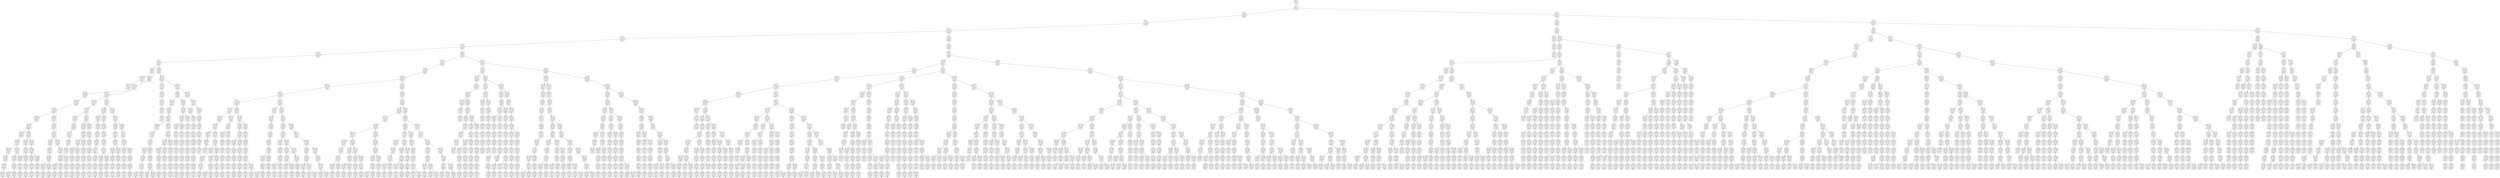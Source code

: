 digraph g {
node [shape = Mrecord];
nodo0[label="{EO: 0|cost: 0.0|A: null}"]
nodo1[label="{EO: 1|cost: 1.0|A: Go4}"]
nodo2[label="{EO: 2|cost: 2.0|A: Go5|Posicion:\n4}"]
nodo4[label="{EO: 4|cost: 3.0|A: Go6|Posicion:\n5}"]
nodo7[label="{EO: 7|cost: 4.0|A: Go7|Posicion:\n6}"]
nodo11[label="{EO: 11|cost: 5.0|A: Go8|Posicion:\n7}"]
nodo19[label="{EO: 19|cost: 6.0|A: Go9|Posicion:\n8}"]
nodo30[label="{EO: 30|cost: 7.0|A: Go10|Posicion:\n9}"]
nodo46[label="{EO: 46|cost: 8.0|A: Go11|Posicion:\n10}"]
nodo67[label="{EO: 67|cost: 9.0|A: Go12|Posicion:\n11}"]
nodo98[label="{EO: 98|cost: 10.0|A: Go1|Posicion:\n12}"]
nodo140[label="{EO: 140|cost: 11.0|A: Go2|Posicion:\n1}"]

nodo98 -> nodo140;

nodo67 -> nodo98;

nodo46 -> nodo67;
nodo68[label="{EO: 68|cost: 9.0|A: Go15|Posicion:\n11}"]
nodo99[label="{EO: 99|cost: 10.0|A: Go16|Posicion:\n15}"]
nodo141[label="{EO: 141|cost: 11.0|A: Go17|Posicion:\n16}"]
nodo198[label="{EO: 198|cost: 12.0|A: Go18|Posicion:\n17}"]
nodo270[label="{EO: 270|cost: 13.0|A: Go19|Posicion:\n18}"]
nodo364[label="{EO: 364|cost: 14.0|A: Go20|Posicion:\n19}"]
nodo484[label="{EO: 484|cost: 15.0|A: Go21|Posicion:\n20}"]
nodo639[label="{EO: 639|cost: 16.0|A: Go22|Posicion:\n21}"]
nodo818[label="{EO: 818|cost: 17.0|A: Go23|Posicion:\n22}"]
nodo1039[label="{EO: 1039|cost: 18.0|A: Go24|Posicion:\n23}"]
nodo1309[label="{EO: 1309|cost: 19.0|A: Go25|Posicion:\n24}"]
nodo1633[label="{EO: 1633|cost: 20.0|A: Go14|Posicion:\n25}"]
nodo1979[label="{EO: 1979|cost: 21.0|A: Go12|Posicion:\n14}"]
nodo2379[label="{EO: 2379|cost: 22.0|A: Go1|Posicion:\n12}"]

nodo1979 -> nodo2379;

nodo1633 -> nodo1979;

nodo1309 -> nodo1633;

nodo1039 -> nodo1309;
nodo1310[label="{EO: 1310|cost: 19.0|A: Go27|Posicion:\n24}"]
nodo1634[label="{EO: 1634|cost: 20.0|A: Go28|Posicion:\n27}"]
nodo1980[label="{EO: 1980|cost: 21.0|A: Go29|Posicion:\n28}"]
nodo2380[label="{EO: 2380|cost: 22.0|A: Go30|Posicion:\n29}"]

nodo1980 -> nodo2380;
nodo2381[label="{EO: 2381|cost: 22.0|A: Go34|Posicion:\n29}"]

nodo1980 -> nodo2381;

nodo1634 -> nodo1980;

nodo1310 -> nodo1634;
nodo1635[label="{EO: 1635|cost: 20.0|A: Go36|Posicion:\n27}"]
nodo1981[label="{EO: 1981|cost: 21.0|A: Go37|Posicion:\n36}"]
nodo2382[label="{EO: 2382|cost: 22.0|A: Go26|Posicion:\n37}"]

nodo1981 -> nodo2382;

nodo1635 -> nodo1981;

nodo1310 -> nodo1635;

nodo1039 -> nodo1310;

nodo818 -> nodo1039;

nodo639 -> nodo818;
nodo819[label="{EO: 819|cost: 17.0|A: Go29|Posicion:\n22}"]
nodo1040[label="{EO: 1040|cost: 18.0|A: Go30|Posicion:\n29}"]
nodo1311[label="{EO: 1311|cost: 19.0|A: Go31|Posicion:\n30}"]
nodo1636[label="{EO: 1636|cost: 20.0|A: Go32|Posicion:\n31}"]
nodo1982[label="{EO: 1982|cost: 21.0|A: Go33|Posicion:\n32}"]
nodo2383[label="{EO: 2383|cost: 22.0|A: Go34|Posicion:\n33}"]

nodo1982 -> nodo2383;

nodo1636 -> nodo1982;

nodo1311 -> nodo1636;

nodo1040 -> nodo1311;

nodo819 -> nodo1040;
nodo1041[label="{EO: 1041|cost: 18.0|A: Go34|Posicion:\n29}"]
nodo1312[label="{EO: 1312|cost: 19.0|A: Go35|Posicion:\n34}"]
nodo1637[label="{EO: 1637|cost: 20.0|A: Go28|Posicion:\n35}"]
nodo1983[label="{EO: 1983|cost: 21.0|A: Go23|Posicion:\n28}"]
nodo2384[label="{EO: 2384|cost: 22.0|A: Go24|Posicion:\n23}"]

nodo1983 -> nodo2384;

nodo1637 -> nodo1983;

nodo1312 -> nodo1637;
nodo1638[label="{EO: 1638|cost: 20.0|A: Go36|Posicion:\n35}"]
nodo1984[label="{EO: 1984|cost: 21.0|A: Go37|Posicion:\n36}"]
nodo2385[label="{EO: 2385|cost: 22.0|A: Go26|Posicion:\n37}"]

nodo1984 -> nodo2385;

nodo1638 -> nodo1984;

nodo1312 -> nodo1638;

nodo1041 -> nodo1312;

nodo819 -> nodo1041;

nodo639 -> nodo819;

nodo484 -> nodo639;

nodo364 -> nodo484;
nodo485[label="{EO: 485|cost: 15.0|A: Go31|Posicion:\n20}"]
nodo640[label="{EO: 640|cost: 16.0|A: Go32|Posicion:\n31}"]
nodo820[label="{EO: 820|cost: 17.0|A: Go33|Posicion:\n32}"]
nodo1042[label="{EO: 1042|cost: 18.0|A: Go30|Posicion:\n33}"]
nodo1313[label="{EO: 1313|cost: 19.0|A: Go21|Posicion:\n30}"]
nodo1639[label="{EO: 1639|cost: 20.0|A: Go22|Posicion:\n21}"]
nodo1985[label="{EO: 1985|cost: 21.0|A: Go23|Posicion:\n22}"]
nodo2386[label="{EO: 2386|cost: 22.0|A: Go24|Posicion:\n23}"]

nodo1985 -> nodo2386;

nodo1639 -> nodo1985;
nodo1986[label="{EO: 1986|cost: 21.0|A: Go29|Posicion:\n22}"]
nodo2387[label="{EO: 2387|cost: 22.0|A: Go34|Posicion:\n29}"]

nodo1986 -> nodo2387;

nodo1639 -> nodo1986;

nodo1313 -> nodo1639;

nodo1042 -> nodo1313;

nodo820 -> nodo1042;
nodo1043[label="{EO: 1043|cost: 18.0|A: Go34|Posicion:\n33}"]
nodo1314[label="{EO: 1314|cost: 19.0|A: Go35|Posicion:\n34}"]
nodo1640[label="{EO: 1640|cost: 20.0|A: Go28|Posicion:\n35}"]
nodo1987[label="{EO: 1987|cost: 21.0|A: Go23|Posicion:\n28}"]
nodo2388[label="{EO: 2388|cost: 22.0|A: Go24|Posicion:\n23}"]

nodo1987 -> nodo2388;

nodo1640 -> nodo1987;
nodo1988[label="{EO: 1988|cost: 21.0|A: Go29|Posicion:\n28}"]
nodo2389[label="{EO: 2389|cost: 22.0|A: Go30|Posicion:\n29}"]

nodo1988 -> nodo2389;

nodo1640 -> nodo1988;

nodo1314 -> nodo1640;
nodo1641[label="{EO: 1641|cost: 20.0|A: Go36|Posicion:\n35}"]
nodo1989[label="{EO: 1989|cost: 21.0|A: Go37|Posicion:\n36}"]
nodo2390[label="{EO: 2390|cost: 22.0|A: Go26|Posicion:\n37}"]

nodo1989 -> nodo2390;

nodo1641 -> nodo1989;

nodo1314 -> nodo1641;

nodo1043 -> nodo1314;

nodo820 -> nodo1043;

nodo640 -> nodo820;

nodo485 -> nodo640;

nodo364 -> nodo485;

nodo270 -> nodo364;

nodo198 -> nodo270;

nodo141 -> nodo198;
nodo199[label="{EO: 199|cost: 12.0|A: Go22|Posicion:\n17}"]
nodo271[label="{EO: 271|cost: 13.0|A: Go23|Posicion:\n22}"]
nodo365[label="{EO: 365|cost: 14.0|A: Go24|Posicion:\n23}"]
nodo486[label="{EO: 486|cost: 15.0|A: Go25|Posicion:\n24}"]
nodo641[label="{EO: 641|cost: 16.0|A: Go14|Posicion:\n25}"]
nodo821[label="{EO: 821|cost: 17.0|A: Go12|Posicion:\n14}"]
nodo1044[label="{EO: 1044|cost: 18.0|A: Go1|Posicion:\n12}"]
nodo1315[label="{EO: 1315|cost: 19.0|A: Go2|Posicion:\n1}"]

nodo1044 -> nodo1315;

nodo821 -> nodo1044;

nodo641 -> nodo821;

nodo486 -> nodo641;

nodo365 -> nodo486;
nodo487[label="{EO: 487|cost: 15.0|A: Go27|Posicion:\n24}"]
nodo642[label="{EO: 642|cost: 16.0|A: Go28|Posicion:\n27}"]
nodo822[label="{EO: 822|cost: 17.0|A: Go29|Posicion:\n28}"]
nodo1045[label="{EO: 1045|cost: 18.0|A: Go30|Posicion:\n29}"]
nodo1316[label="{EO: 1316|cost: 19.0|A: Go21|Posicion:\n30}"]
nodo1642[label="{EO: 1642|cost: 20.0|A: Go18|Posicion:\n21}"]
nodo1990[label="{EO: 1990|cost: 21.0|A: Go19|Posicion:\n18}"]
nodo2391[label="{EO: 2391|cost: 22.0|A: Go20|Posicion:\n19}"]

nodo1990 -> nodo2391;

nodo1642 -> nodo1990;

nodo1316 -> nodo1642;

nodo1045 -> nodo1316;
nodo1317[label="{EO: 1317|cost: 19.0|A: Go31|Posicion:\n30}"]
nodo1643[label="{EO: 1643|cost: 20.0|A: Go32|Posicion:\n31}"]
nodo1991[label="{EO: 1991|cost: 21.0|A: Go33|Posicion:\n32}"]
nodo2392[label="{EO: 2392|cost: 22.0|A: Go34|Posicion:\n33}"]

nodo1991 -> nodo2392;

nodo1643 -> nodo1991;

nodo1317 -> nodo1643;

nodo1045 -> nodo1317;

nodo822 -> nodo1045;
nodo1046[label="{EO: 1046|cost: 18.0|A: Go34|Posicion:\n29}"]
nodo1318[label="{EO: 1318|cost: 19.0|A: Go35|Posicion:\n34}"]
nodo1644[label="{EO: 1644|cost: 20.0|A: Go36|Posicion:\n35}"]
nodo1992[label="{EO: 1992|cost: 21.0|A: Go37|Posicion:\n36}"]
nodo2393[label="{EO: 2393|cost: 22.0|A: Go26|Posicion:\n37}"]

nodo1992 -> nodo2393;

nodo1644 -> nodo1992;

nodo1318 -> nodo1644;

nodo1046 -> nodo1318;

nodo822 -> nodo1046;

nodo642 -> nodo822;

nodo487 -> nodo642;
nodo643[label="{EO: 643|cost: 16.0|A: Go36|Posicion:\n27}"]
nodo823[label="{EO: 823|cost: 17.0|A: Go37|Posicion:\n36}"]
nodo1047[label="{EO: 1047|cost: 18.0|A: Go26|Posicion:\n37}"]
nodo1319[label="{EO: 1319|cost: 19.0|A: Go25|Posicion:\n26}"]
nodo1645[label="{EO: 1645|cost: 20.0|A: Go14|Posicion:\n25}"]
nodo1993[label="{EO: 1993|cost: 21.0|A: Go12|Posicion:\n14}"]
nodo2394[label="{EO: 2394|cost: 22.0|A: Go1|Posicion:\n12}"]

nodo1993 -> nodo2394;

nodo1645 -> nodo1993;

nodo1319 -> nodo1645;

nodo1047 -> nodo1319;

nodo823 -> nodo1047;

nodo643 -> nodo823;

nodo487 -> nodo643;

nodo365 -> nodo487;

nodo271 -> nodo365;

nodo199 -> nodo271;
nodo272[label="{EO: 272|cost: 13.0|A: Go29|Posicion:\n22}"]
nodo366[label="{EO: 366|cost: 14.0|A: Go30|Posicion:\n29}"]
nodo488[label="{EO: 488|cost: 15.0|A: Go21|Posicion:\n30}"]
nodo644[label="{EO: 644|cost: 16.0|A: Go18|Posicion:\n21}"]
nodo824[label="{EO: 824|cost: 17.0|A: Go19|Posicion:\n18}"]
nodo1048[label="{EO: 1048|cost: 18.0|A: Go20|Posicion:\n19}"]
nodo1320[label="{EO: 1320|cost: 19.0|A: Go31|Posicion:\n20}"]
nodo1646[label="{EO: 1646|cost: 20.0|A: Go32|Posicion:\n31}"]
nodo1994[label="{EO: 1994|cost: 21.0|A: Go33|Posicion:\n32}"]
nodo2395[label="{EO: 2395|cost: 22.0|A: Go34|Posicion:\n33}"]

nodo1994 -> nodo2395;

nodo1646 -> nodo1994;

nodo1320 -> nodo1646;

nodo1048 -> nodo1320;

nodo824 -> nodo1048;

nodo644 -> nodo824;

nodo488 -> nodo644;

nodo366 -> nodo488;
nodo489[label="{EO: 489|cost: 15.0|A: Go31|Posicion:\n30}"]
nodo645[label="{EO: 645|cost: 16.0|A: Go32|Posicion:\n31}"]
nodo825[label="{EO: 825|cost: 17.0|A: Go33|Posicion:\n32}"]
nodo1049[label="{EO: 1049|cost: 18.0|A: Go34|Posicion:\n33}"]
nodo1321[label="{EO: 1321|cost: 19.0|A: Go35|Posicion:\n34}"]
nodo1647[label="{EO: 1647|cost: 20.0|A: Go28|Posicion:\n35}"]
nodo1995[label="{EO: 1995|cost: 21.0|A: Go23|Posicion:\n28}"]
nodo2396[label="{EO: 2396|cost: 22.0|A: Go24|Posicion:\n23}"]

nodo1995 -> nodo2396;

nodo1647 -> nodo1995;

nodo1321 -> nodo1647;
nodo1648[label="{EO: 1648|cost: 20.0|A: Go36|Posicion:\n35}"]
nodo1996[label="{EO: 1996|cost: 21.0|A: Go37|Posicion:\n36}"]
nodo2397[label="{EO: 2397|cost: 22.0|A: Go26|Posicion:\n37}"]

nodo1996 -> nodo2397;

nodo1648 -> nodo1996;

nodo1321 -> nodo1648;

nodo1049 -> nodo1321;

nodo825 -> nodo1049;

nodo645 -> nodo825;

nodo489 -> nodo645;

nodo366 -> nodo489;

nodo272 -> nodo366;
nodo367[label="{EO: 367|cost: 14.0|A: Go34|Posicion:\n29}"]
nodo490[label="{EO: 490|cost: 15.0|A: Go35|Posicion:\n34}"]
nodo646[label="{EO: 646|cost: 16.0|A: Go28|Posicion:\n35}"]
nodo826[label="{EO: 826|cost: 17.0|A: Go23|Posicion:\n28}"]
nodo1050[label="{EO: 1050|cost: 18.0|A: Go24|Posicion:\n23}"]
nodo1322[label="{EO: 1322|cost: 19.0|A: Go25|Posicion:\n24}"]
nodo1649[label="{EO: 1649|cost: 20.0|A: Go14|Posicion:\n25}"]
nodo1997[label="{EO: 1997|cost: 21.0|A: Go12|Posicion:\n14}"]
nodo2398[label="{EO: 2398|cost: 22.0|A: Go1|Posicion:\n12}"]

nodo1997 -> nodo2398;

nodo1649 -> nodo1997;

nodo1322 -> nodo1649;

nodo1050 -> nodo1322;
nodo1323[label="{EO: 1323|cost: 19.0|A: Go27|Posicion:\n24}"]
nodo1650[label="{EO: 1650|cost: 20.0|A: Go36|Posicion:\n27}"]
nodo1998[label="{EO: 1998|cost: 21.0|A: Go37|Posicion:\n36}"]
nodo2399[label="{EO: 2399|cost: 22.0|A: Go26|Posicion:\n37}"]

nodo1998 -> nodo2399;

nodo1650 -> nodo1998;

nodo1323 -> nodo1650;

nodo1050 -> nodo1323;

nodo826 -> nodo1050;

nodo646 -> nodo826;

nodo490 -> nodo646;
nodo647[label="{EO: 647|cost: 16.0|A: Go36|Posicion:\n35}"]
nodo827[label="{EO: 827|cost: 17.0|A: Go37|Posicion:\n36}"]
nodo1051[label="{EO: 1051|cost: 18.0|A: Go26|Posicion:\n37}"]
nodo1324[label="{EO: 1324|cost: 19.0|A: Go25|Posicion:\n26}"]
nodo1651[label="{EO: 1651|cost: 20.0|A: Go14|Posicion:\n25}"]
nodo1999[label="{EO: 1999|cost: 21.0|A: Go12|Posicion:\n14}"]
nodo2400[label="{EO: 2400|cost: 22.0|A: Go1|Posicion:\n12}"]

nodo1999 -> nodo2400;

nodo1651 -> nodo1999;

nodo1324 -> nodo1651;

nodo1051 -> nodo1324;
nodo1325[label="{EO: 1325|cost: 19.0|A: Go27|Posicion:\n26}"]
nodo1652[label="{EO: 1652|cost: 20.0|A: Go28|Posicion:\n27}"]
nodo2000[label="{EO: 2000|cost: 21.0|A: Go23|Posicion:\n28}"]
nodo2401[label="{EO: 2401|cost: 22.0|A: Go24|Posicion:\n23}"]

nodo2000 -> nodo2401;

nodo1652 -> nodo2000;

nodo1325 -> nodo1652;

nodo1051 -> nodo1325;

nodo827 -> nodo1051;

nodo647 -> nodo827;

nodo490 -> nodo647;

nodo367 -> nodo490;

nodo272 -> nodo367;

nodo199 -> nodo272;

nodo141 -> nodo199;

nodo99 -> nodo141;

nodo68 -> nodo99;
nodo100[label="{EO: 100|cost: 10.0|A: Go24|Posicion:\n15}"]
nodo142[label="{EO: 142|cost: 11.0|A: Go25|Posicion:\n24}"]
nodo200[label="{EO: 200|cost: 12.0|A: Go14|Posicion:\n25}"]
nodo273[label="{EO: 273|cost: 13.0|A: Go12|Posicion:\n14}"]
nodo368[label="{EO: 368|cost: 14.0|A: Go1|Posicion:\n12}"]
nodo491[label="{EO: 491|cost: 15.0|A: Go2|Posicion:\n1}"]

nodo368 -> nodo491;

nodo273 -> nodo368;

nodo200 -> nodo273;

nodo142 -> nodo200;

nodo100 -> nodo142;
nodo143[label="{EO: 143|cost: 11.0|A: Go27|Posicion:\n24}"]
nodo201[label="{EO: 201|cost: 12.0|A: Go28|Posicion:\n27}"]
nodo274[label="{EO: 274|cost: 13.0|A: Go23|Posicion:\n28}"]
nodo369[label="{EO: 369|cost: 14.0|A: Go16|Posicion:\n23}"]
nodo492[label="{EO: 492|cost: 15.0|A: Go17|Posicion:\n16}"]
nodo648[label="{EO: 648|cost: 16.0|A: Go18|Posicion:\n17}"]
nodo828[label="{EO: 828|cost: 17.0|A: Go19|Posicion:\n18}"]
nodo1052[label="{EO: 1052|cost: 18.0|A: Go20|Posicion:\n19}"]
nodo1326[label="{EO: 1326|cost: 19.0|A: Go21|Posicion:\n20}"]
nodo1653[label="{EO: 1653|cost: 20.0|A: Go22|Posicion:\n21}"]
nodo2001[label="{EO: 2001|cost: 21.0|A: Go29|Posicion:\n22}"]
nodo2402[label="{EO: 2402|cost: 22.0|A: Go30|Posicion:\n29}"]

nodo2001 -> nodo2402;
nodo2403[label="{EO: 2403|cost: 22.0|A: Go34|Posicion:\n29}"]

nodo2001 -> nodo2403;

nodo1653 -> nodo2001;

nodo1326 -> nodo1653;

nodo1052 -> nodo1326;
nodo1327[label="{EO: 1327|cost: 19.0|A: Go31|Posicion:\n20}"]
nodo1654[label="{EO: 1654|cost: 20.0|A: Go32|Posicion:\n31}"]
nodo2002[label="{EO: 2002|cost: 21.0|A: Go33|Posicion:\n32}"]
nodo2404[label="{EO: 2404|cost: 22.0|A: Go30|Posicion:\n33}"]

nodo2002 -> nodo2404;
nodo2405[label="{EO: 2405|cost: 22.0|A: Go34|Posicion:\n33}"]

nodo2002 -> nodo2405;

nodo1654 -> nodo2002;

nodo1327 -> nodo1654;

nodo1052 -> nodo1327;

nodo828 -> nodo1052;

nodo648 -> nodo828;

nodo492 -> nodo648;
nodo649[label="{EO: 649|cost: 16.0|A: Go22|Posicion:\n17}"]
nodo829[label="{EO: 829|cost: 17.0|A: Go29|Posicion:\n22}"]
nodo1053[label="{EO: 1053|cost: 18.0|A: Go30|Posicion:\n29}"]
nodo1328[label="{EO: 1328|cost: 19.0|A: Go21|Posicion:\n30}"]
nodo1655[label="{EO: 1655|cost: 20.0|A: Go18|Posicion:\n21}"]
nodo2003[label="{EO: 2003|cost: 21.0|A: Go19|Posicion:\n18}"]
nodo2406[label="{EO: 2406|cost: 22.0|A: Go20|Posicion:\n19}"]

nodo2003 -> nodo2406;

nodo1655 -> nodo2003;

nodo1328 -> nodo1655;

nodo1053 -> nodo1328;
nodo1329[label="{EO: 1329|cost: 19.0|A: Go31|Posicion:\n30}"]
nodo1656[label="{EO: 1656|cost: 20.0|A: Go32|Posicion:\n31}"]
nodo2004[label="{EO: 2004|cost: 21.0|A: Go33|Posicion:\n32}"]
nodo2407[label="{EO: 2407|cost: 22.0|A: Go34|Posicion:\n33}"]

nodo2004 -> nodo2407;

nodo1656 -> nodo2004;

nodo1329 -> nodo1656;

nodo1053 -> nodo1329;

nodo829 -> nodo1053;
nodo1054[label="{EO: 1054|cost: 18.0|A: Go34|Posicion:\n29}"]
nodo1330[label="{EO: 1330|cost: 19.0|A: Go35|Posicion:\n34}"]
nodo1657[label="{EO: 1657|cost: 20.0|A: Go36|Posicion:\n35}"]
nodo2005[label="{EO: 2005|cost: 21.0|A: Go37|Posicion:\n36}"]
nodo2408[label="{EO: 2408|cost: 22.0|A: Go26|Posicion:\n37}"]

nodo2005 -> nodo2408;

nodo1657 -> nodo2005;

nodo1330 -> nodo1657;

nodo1054 -> nodo1330;

nodo829 -> nodo1054;

nodo649 -> nodo829;

nodo492 -> nodo649;

nodo369 -> nodo492;

nodo274 -> nodo369;

nodo201 -> nodo274;
nodo275[label="{EO: 275|cost: 13.0|A: Go29|Posicion:\n28}"]
nodo370[label="{EO: 370|cost: 14.0|A: Go30|Posicion:\n29}"]
nodo493[label="{EO: 493|cost: 15.0|A: Go21|Posicion:\n30}"]
nodo650[label="{EO: 650|cost: 16.0|A: Go18|Posicion:\n21}"]
nodo830[label="{EO: 830|cost: 17.0|A: Go19|Posicion:\n18}"]
nodo1055[label="{EO: 1055|cost: 18.0|A: Go20|Posicion:\n19}"]
nodo1331[label="{EO: 1331|cost: 19.0|A: Go31|Posicion:\n20}"]
nodo1658[label="{EO: 1658|cost: 20.0|A: Go32|Posicion:\n31}"]
nodo2006[label="{EO: 2006|cost: 21.0|A: Go33|Posicion:\n32}"]
nodo2409[label="{EO: 2409|cost: 22.0|A: Go34|Posicion:\n33}"]

nodo2006 -> nodo2409;

nodo1658 -> nodo2006;

nodo1331 -> nodo1658;

nodo1055 -> nodo1331;

nodo830 -> nodo1055;

nodo650 -> nodo830;

nodo493 -> nodo650;
nodo651[label="{EO: 651|cost: 16.0|A: Go22|Posicion:\n21}"]
nodo831[label="{EO: 831|cost: 17.0|A: Go23|Posicion:\n22}"]
nodo1056[label="{EO: 1056|cost: 18.0|A: Go16|Posicion:\n23}"]
nodo1332[label="{EO: 1332|cost: 19.0|A: Go17|Posicion:\n16}"]
nodo1659[label="{EO: 1659|cost: 20.0|A: Go18|Posicion:\n17}"]
nodo2007[label="{EO: 2007|cost: 21.0|A: Go19|Posicion:\n18}"]
nodo2410[label="{EO: 2410|cost: 22.0|A: Go20|Posicion:\n19}"]

nodo2007 -> nodo2410;

nodo1659 -> nodo2007;

nodo1332 -> nodo1659;

nodo1056 -> nodo1332;

nodo831 -> nodo1056;

nodo651 -> nodo831;

nodo493 -> nodo651;

nodo370 -> nodo493;
nodo494[label="{EO: 494|cost: 15.0|A: Go31|Posicion:\n30}"]
nodo652[label="{EO: 652|cost: 16.0|A: Go32|Posicion:\n31}"]
nodo832[label="{EO: 832|cost: 17.0|A: Go33|Posicion:\n32}"]
nodo1057[label="{EO: 1057|cost: 18.0|A: Go34|Posicion:\n33}"]
nodo1333[label="{EO: 1333|cost: 19.0|A: Go35|Posicion:\n34}"]
nodo1660[label="{EO: 1660|cost: 20.0|A: Go36|Posicion:\n35}"]
nodo2008[label="{EO: 2008|cost: 21.0|A: Go37|Posicion:\n36}"]
nodo2411[label="{EO: 2411|cost: 22.0|A: Go26|Posicion:\n37}"]

nodo2008 -> nodo2411;

nodo1660 -> nodo2008;

nodo1333 -> nodo1660;

nodo1057 -> nodo1333;

nodo832 -> nodo1057;

nodo652 -> nodo832;

nodo494 -> nodo652;

nodo370 -> nodo494;

nodo275 -> nodo370;
nodo371[label="{EO: 371|cost: 14.0|A: Go34|Posicion:\n29}"]
nodo495[label="{EO: 495|cost: 15.0|A: Go35|Posicion:\n34}"]
nodo653[label="{EO: 653|cost: 16.0|A: Go36|Posicion:\n35}"]
nodo833[label="{EO: 833|cost: 17.0|A: Go37|Posicion:\n36}"]
nodo1058[label="{EO: 1058|cost: 18.0|A: Go26|Posicion:\n37}"]
nodo1334[label="{EO: 1334|cost: 19.0|A: Go25|Posicion:\n26}"]
nodo1661[label="{EO: 1661|cost: 20.0|A: Go14|Posicion:\n25}"]
nodo2009[label="{EO: 2009|cost: 21.0|A: Go12|Posicion:\n14}"]
nodo2412[label="{EO: 2412|cost: 22.0|A: Go1|Posicion:\n12}"]

nodo2009 -> nodo2412;

nodo1661 -> nodo2009;

nodo1334 -> nodo1661;

nodo1058 -> nodo1334;

nodo833 -> nodo1058;

nodo653 -> nodo833;

nodo495 -> nodo653;

nodo371 -> nodo495;

nodo275 -> nodo371;

nodo201 -> nodo275;

nodo143 -> nodo201;
nodo202[label="{EO: 202|cost: 12.0|A: Go36|Posicion:\n27}"]
nodo276[label="{EO: 276|cost: 13.0|A: Go37|Posicion:\n36}"]
nodo372[label="{EO: 372|cost: 14.0|A: Go26|Posicion:\n37}"]
nodo496[label="{EO: 496|cost: 15.0|A: Go25|Posicion:\n26}"]
nodo654[label="{EO: 654|cost: 16.0|A: Go14|Posicion:\n25}"]
nodo834[label="{EO: 834|cost: 17.0|A: Go12|Posicion:\n14}"]
nodo1059[label="{EO: 1059|cost: 18.0|A: Go1|Posicion:\n12}"]
nodo1335[label="{EO: 1335|cost: 19.0|A: Go2|Posicion:\n1}"]

nodo1059 -> nodo1335;

nodo834 -> nodo1059;

nodo654 -> nodo834;

nodo496 -> nodo654;

nodo372 -> nodo496;

nodo276 -> nodo372;

nodo202 -> nodo276;

nodo143 -> nodo202;

nodo100 -> nodo143;

nodo68 -> nodo100;

nodo46 -> nodo68;

nodo30 -> nodo46;

nodo19 -> nodo30;
nodo31[label="{EO: 31|cost: 7.0|A: Go17|Posicion:\n9}"]
nodo47[label="{EO: 47|cost: 8.0|A: Go18|Posicion:\n17}"]
nodo69[label="{EO: 69|cost: 9.0|A: Go19|Posicion:\n18}"]
nodo101[label="{EO: 101|cost: 10.0|A: Go20|Posicion:\n19}"]
nodo144[label="{EO: 144|cost: 11.0|A: Go21|Posicion:\n20}"]
nodo203[label="{EO: 203|cost: 12.0|A: Go22|Posicion:\n21}"]
nodo277[label="{EO: 277|cost: 13.0|A: Go23|Posicion:\n22}"]
nodo373[label="{EO: 373|cost: 14.0|A: Go16|Posicion:\n23}"]
nodo497[label="{EO: 497|cost: 15.0|A: Go10|Posicion:\n16}"]
nodo655[label="{EO: 655|cost: 16.0|A: Go11|Posicion:\n10}"]
nodo835[label="{EO: 835|cost: 17.0|A: Go12|Posicion:\n11}"]
nodo1060[label="{EO: 1060|cost: 18.0|A: Go1|Posicion:\n12}"]
nodo1336[label="{EO: 1336|cost: 19.0|A: Go2|Posicion:\n1}"]

nodo1060 -> nodo1336;

nodo835 -> nodo1060;

nodo655 -> nodo835;
nodo836[label="{EO: 836|cost: 17.0|A: Go15|Posicion:\n11}"]
nodo1061[label="{EO: 1061|cost: 18.0|A: Go24|Posicion:\n15}"]
nodo1337[label="{EO: 1337|cost: 19.0|A: Go25|Posicion:\n24}"]
nodo1662[label="{EO: 1662|cost: 20.0|A: Go14|Posicion:\n25}"]
nodo2010[label="{EO: 2010|cost: 21.0|A: Go12|Posicion:\n14}"]
nodo2413[label="{EO: 2413|cost: 22.0|A: Go1|Posicion:\n12}"]

nodo2010 -> nodo2413;

nodo1662 -> nodo2010;

nodo1337 -> nodo1662;

nodo1061 -> nodo1337;
nodo1338[label="{EO: 1338|cost: 19.0|A: Go27|Posicion:\n24}"]
nodo1663[label="{EO: 1663|cost: 20.0|A: Go28|Posicion:\n27}"]
nodo2011[label="{EO: 2011|cost: 21.0|A: Go29|Posicion:\n28}"]
nodo2414[label="{EO: 2414|cost: 22.0|A: Go30|Posicion:\n29}"]

nodo2011 -> nodo2414;
nodo2415[label="{EO: 2415|cost: 22.0|A: Go34|Posicion:\n29}"]

nodo2011 -> nodo2415;

nodo1663 -> nodo2011;

nodo1338 -> nodo1663;
nodo1664[label="{EO: 1664|cost: 20.0|A: Go36|Posicion:\n27}"]
nodo2012[label="{EO: 2012|cost: 21.0|A: Go37|Posicion:\n36}"]
nodo2416[label="{EO: 2416|cost: 22.0|A: Go26|Posicion:\n37}"]

nodo2012 -> nodo2416;

nodo1664 -> nodo2012;

nodo1338 -> nodo1664;

nodo1061 -> nodo1338;

nodo836 -> nodo1061;

nodo655 -> nodo836;

nodo497 -> nodo655;

nodo373 -> nodo497;

nodo277 -> nodo373;
nodo374[label="{EO: 374|cost: 14.0|A: Go24|Posicion:\n23}"]
nodo498[label="{EO: 498|cost: 15.0|A: Go25|Posicion:\n24}"]
nodo656[label="{EO: 656|cost: 16.0|A: Go14|Posicion:\n25}"]
nodo837[label="{EO: 837|cost: 17.0|A: Go12|Posicion:\n14}"]
nodo1062[label="{EO: 1062|cost: 18.0|A: Go1|Posicion:\n12}"]
nodo1339[label="{EO: 1339|cost: 19.0|A: Go2|Posicion:\n1}"]
nodo1665[label="{EO: 1665|cost: 20.0|A: Go11|Posicion:\n2}"]
nodo2013[label="{EO: 2013|cost: 21.0|A: Go15|Posicion:\n11}"]
nodo2417[label="{EO: 2417|cost: 22.0|A: Go16|Posicion:\n15}"]

nodo2013 -> nodo2417;

nodo1665 -> nodo2013;

nodo1339 -> nodo1665;

nodo1062 -> nodo1339;

nodo837 -> nodo1062;

nodo656 -> nodo837;
nodo838[label="{EO: 838|cost: 17.0|A: Go15|Posicion:\n14}"]
nodo1063[label="{EO: 1063|cost: 18.0|A: Go16|Posicion:\n15}"]
nodo1340[label="{EO: 1340|cost: 19.0|A: Go10|Posicion:\n16}"]
nodo1666[label="{EO: 1666|cost: 20.0|A: Go11|Posicion:\n10}"]
nodo2014[label="{EO: 2014|cost: 21.0|A: Go12|Posicion:\n11}"]
nodo2418[label="{EO: 2418|cost: 22.0|A: Go1|Posicion:\n12}"]

nodo2014 -> nodo2418;

nodo1666 -> nodo2014;

nodo1340 -> nodo1666;

nodo1063 -> nodo1340;

nodo838 -> nodo1063;

nodo656 -> nodo838;

nodo498 -> nodo656;

nodo374 -> nodo498;
nodo499[label="{EO: 499|cost: 15.0|A: Go27|Posicion:\n24}"]
nodo657[label="{EO: 657|cost: 16.0|A: Go28|Posicion:\n27}"]
nodo839[label="{EO: 839|cost: 17.0|A: Go29|Posicion:\n28}"]
nodo1064[label="{EO: 1064|cost: 18.0|A: Go30|Posicion:\n29}"]
nodo1341[label="{EO: 1341|cost: 19.0|A: Go31|Posicion:\n30}"]
nodo1667[label="{EO: 1667|cost: 20.0|A: Go32|Posicion:\n31}"]
nodo2015[label="{EO: 2015|cost: 21.0|A: Go33|Posicion:\n32}"]
nodo2419[label="{EO: 2419|cost: 22.0|A: Go34|Posicion:\n33}"]

nodo2015 -> nodo2419;

nodo1667 -> nodo2015;

nodo1341 -> nodo1667;

nodo1064 -> nodo1341;

nodo839 -> nodo1064;
nodo1065[label="{EO: 1065|cost: 18.0|A: Go34|Posicion:\n29}"]
nodo1342[label="{EO: 1342|cost: 19.0|A: Go35|Posicion:\n34}"]
nodo1668[label="{EO: 1668|cost: 20.0|A: Go36|Posicion:\n35}"]
nodo2016[label="{EO: 2016|cost: 21.0|A: Go37|Posicion:\n36}"]
nodo2420[label="{EO: 2420|cost: 22.0|A: Go26|Posicion:\n37}"]

nodo2016 -> nodo2420;

nodo1668 -> nodo2016;

nodo1342 -> nodo1668;

nodo1065 -> nodo1342;

nodo839 -> nodo1065;

nodo657 -> nodo839;

nodo499 -> nodo657;
nodo658[label="{EO: 658|cost: 16.0|A: Go36|Posicion:\n27}"]
nodo840[label="{EO: 840|cost: 17.0|A: Go37|Posicion:\n36}"]
nodo1066[label="{EO: 1066|cost: 18.0|A: Go26|Posicion:\n37}"]
nodo1343[label="{EO: 1343|cost: 19.0|A: Go25|Posicion:\n26}"]
nodo1669[label="{EO: 1669|cost: 20.0|A: Go14|Posicion:\n25}"]
nodo2017[label="{EO: 2017|cost: 21.0|A: Go12|Posicion:\n14}"]
nodo2421[label="{EO: 2421|cost: 22.0|A: Go1|Posicion:\n12}"]

nodo2017 -> nodo2421;

nodo1669 -> nodo2017;
nodo2018[label="{EO: 2018|cost: 21.0|A: Go15|Posicion:\n14}"]
nodo2422[label="{EO: 2422|cost: 22.0|A: Go16|Posicion:\n15}"]

nodo2018 -> nodo2422;

nodo1669 -> nodo2018;

nodo1343 -> nodo1669;

nodo1066 -> nodo1343;

nodo840 -> nodo1066;

nodo658 -> nodo840;

nodo499 -> nodo658;

nodo374 -> nodo499;

nodo277 -> nodo374;

nodo203 -> nodo277;
nodo278[label="{EO: 278|cost: 13.0|A: Go29|Posicion:\n22}"]
nodo375[label="{EO: 375|cost: 14.0|A: Go30|Posicion:\n29}"]
nodo500[label="{EO: 500|cost: 15.0|A: Go31|Posicion:\n30}"]
nodo659[label="{EO: 659|cost: 16.0|A: Go32|Posicion:\n31}"]
nodo841[label="{EO: 841|cost: 17.0|A: Go33|Posicion:\n32}"]
nodo1067[label="{EO: 1067|cost: 18.0|A: Go34|Posicion:\n33}"]
nodo1344[label="{EO: 1344|cost: 19.0|A: Go35|Posicion:\n34}"]
nodo1670[label="{EO: 1670|cost: 20.0|A: Go28|Posicion:\n35}"]
nodo2019[label="{EO: 2019|cost: 21.0|A: Go23|Posicion:\n28}"]
nodo2423[label="{EO: 2423|cost: 22.0|A: Go16|Posicion:\n23}"]

nodo2019 -> nodo2423;
nodo2424[label="{EO: 2424|cost: 22.0|A: Go24|Posicion:\n23}"]

nodo2019 -> nodo2424;

nodo1670 -> nodo2019;

nodo1344 -> nodo1670;
nodo1671[label="{EO: 1671|cost: 20.0|A: Go36|Posicion:\n35}"]
nodo2020[label="{EO: 2020|cost: 21.0|A: Go37|Posicion:\n36}"]
nodo2425[label="{EO: 2425|cost: 22.0|A: Go26|Posicion:\n37}"]

nodo2020 -> nodo2425;

nodo1671 -> nodo2020;

nodo1344 -> nodo1671;

nodo1067 -> nodo1344;

nodo841 -> nodo1067;

nodo659 -> nodo841;

nodo500 -> nodo659;

nodo375 -> nodo500;

nodo278 -> nodo375;
nodo376[label="{EO: 376|cost: 14.0|A: Go34|Posicion:\n29}"]
nodo501[label="{EO: 501|cost: 15.0|A: Go35|Posicion:\n34}"]
nodo660[label="{EO: 660|cost: 16.0|A: Go28|Posicion:\n35}"]
nodo842[label="{EO: 842|cost: 17.0|A: Go23|Posicion:\n28}"]
nodo1068[label="{EO: 1068|cost: 18.0|A: Go16|Posicion:\n23}"]
nodo1345[label="{EO: 1345|cost: 19.0|A: Go10|Posicion:\n16}"]
nodo1672[label="{EO: 1672|cost: 20.0|A: Go11|Posicion:\n10}"]
nodo2021[label="{EO: 2021|cost: 21.0|A: Go12|Posicion:\n11}"]
nodo2426[label="{EO: 2426|cost: 22.0|A: Go1|Posicion:\n12}"]

nodo2021 -> nodo2426;

nodo1672 -> nodo2021;
nodo2022[label="{EO: 2022|cost: 21.0|A: Go15|Posicion:\n11}"]
nodo2427[label="{EO: 2427|cost: 22.0|A: Go24|Posicion:\n15}"]

nodo2022 -> nodo2427;

nodo1672 -> nodo2022;

nodo1345 -> nodo1672;

nodo1068 -> nodo1345;

nodo842 -> nodo1068;
nodo1069[label="{EO: 1069|cost: 18.0|A: Go24|Posicion:\n23}"]
nodo1346[label="{EO: 1346|cost: 19.0|A: Go25|Posicion:\n24}"]
nodo1673[label="{EO: 1673|cost: 20.0|A: Go14|Posicion:\n25}"]
nodo2023[label="{EO: 2023|cost: 21.0|A: Go12|Posicion:\n14}"]
nodo2428[label="{EO: 2428|cost: 22.0|A: Go1|Posicion:\n12}"]

nodo2023 -> nodo2428;

nodo1673 -> nodo2023;
nodo2024[label="{EO: 2024|cost: 21.0|A: Go15|Posicion:\n14}"]
nodo2429[label="{EO: 2429|cost: 22.0|A: Go16|Posicion:\n15}"]

nodo2024 -> nodo2429;

nodo1673 -> nodo2024;

nodo1346 -> nodo1673;

nodo1069 -> nodo1346;
nodo1347[label="{EO: 1347|cost: 19.0|A: Go27|Posicion:\n24}"]
nodo1674[label="{EO: 1674|cost: 20.0|A: Go36|Posicion:\n27}"]
nodo2025[label="{EO: 2025|cost: 21.0|A: Go37|Posicion:\n36}"]
nodo2430[label="{EO: 2430|cost: 22.0|A: Go26|Posicion:\n37}"]

nodo2025 -> nodo2430;

nodo1674 -> nodo2025;

nodo1347 -> nodo1674;

nodo1069 -> nodo1347;

nodo842 -> nodo1069;

nodo660 -> nodo842;

nodo501 -> nodo660;
nodo661[label="{EO: 661|cost: 16.0|A: Go36|Posicion:\n35}"]
nodo843[label="{EO: 843|cost: 17.0|A: Go37|Posicion:\n36}"]
nodo1070[label="{EO: 1070|cost: 18.0|A: Go26|Posicion:\n37}"]
nodo1348[label="{EO: 1348|cost: 19.0|A: Go25|Posicion:\n26}"]
nodo1675[label="{EO: 1675|cost: 20.0|A: Go14|Posicion:\n25}"]
nodo2026[label="{EO: 2026|cost: 21.0|A: Go12|Posicion:\n14}"]
nodo2431[label="{EO: 2431|cost: 22.0|A: Go1|Posicion:\n12}"]

nodo2026 -> nodo2431;

nodo1675 -> nodo2026;
nodo2027[label="{EO: 2027|cost: 21.0|A: Go15|Posicion:\n14}"]
nodo2432[label="{EO: 2432|cost: 22.0|A: Go16|Posicion:\n15}"]

nodo2027 -> nodo2432;
nodo2433[label="{EO: 2433|cost: 22.0|A: Go24|Posicion:\n15}"]

nodo2027 -> nodo2433;

nodo1675 -> nodo2027;

nodo1348 -> nodo1675;

nodo1070 -> nodo1348;
nodo1349[label="{EO: 1349|cost: 19.0|A: Go27|Posicion:\n26}"]
nodo1676[label="{EO: 1676|cost: 20.0|A: Go28|Posicion:\n27}"]
nodo2028[label="{EO: 2028|cost: 21.0|A: Go23|Posicion:\n28}"]
nodo2434[label="{EO: 2434|cost: 22.0|A: Go16|Posicion:\n23}"]

nodo2028 -> nodo2434;
nodo2435[label="{EO: 2435|cost: 22.0|A: Go24|Posicion:\n23}"]

nodo2028 -> nodo2435;

nodo1676 -> nodo2028;

nodo1349 -> nodo1676;

nodo1070 -> nodo1349;

nodo843 -> nodo1070;

nodo661 -> nodo843;

nodo501 -> nodo661;

nodo376 -> nodo501;

nodo278 -> nodo376;

nodo203 -> nodo278;

nodo144 -> nodo203;

nodo101 -> nodo144;
nodo145[label="{EO: 145|cost: 11.0|A: Go31|Posicion:\n20}"]
nodo204[label="{EO: 204|cost: 12.0|A: Go32|Posicion:\n31}"]
nodo279[label="{EO: 279|cost: 13.0|A: Go33|Posicion:\n32}"]
nodo377[label="{EO: 377|cost: 14.0|A: Go30|Posicion:\n33}"]
nodo502[label="{EO: 502|cost: 15.0|A: Go21|Posicion:\n30}"]
nodo662[label="{EO: 662|cost: 16.0|A: Go22|Posicion:\n21}"]
nodo844[label="{EO: 844|cost: 17.0|A: Go23|Posicion:\n22}"]
nodo1071[label="{EO: 1071|cost: 18.0|A: Go16|Posicion:\n23}"]
nodo1350[label="{EO: 1350|cost: 19.0|A: Go10|Posicion:\n16}"]
nodo1677[label="{EO: 1677|cost: 20.0|A: Go11|Posicion:\n10}"]
nodo2029[label="{EO: 2029|cost: 21.0|A: Go12|Posicion:\n11}"]
nodo2436[label="{EO: 2436|cost: 22.0|A: Go1|Posicion:\n12}"]

nodo2029 -> nodo2436;

nodo1677 -> nodo2029;
nodo2030[label="{EO: 2030|cost: 21.0|A: Go15|Posicion:\n11}"]
nodo2437[label="{EO: 2437|cost: 22.0|A: Go24|Posicion:\n15}"]

nodo2030 -> nodo2437;

nodo1677 -> nodo2030;

nodo1350 -> nodo1677;

nodo1071 -> nodo1350;

nodo844 -> nodo1071;
nodo1072[label="{EO: 1072|cost: 18.0|A: Go24|Posicion:\n23}"]
nodo1351[label="{EO: 1351|cost: 19.0|A: Go25|Posicion:\n24}"]
nodo1678[label="{EO: 1678|cost: 20.0|A: Go14|Posicion:\n25}"]
nodo2031[label="{EO: 2031|cost: 21.0|A: Go12|Posicion:\n14}"]
nodo2438[label="{EO: 2438|cost: 22.0|A: Go1|Posicion:\n12}"]

nodo2031 -> nodo2438;

nodo1678 -> nodo2031;
nodo2032[label="{EO: 2032|cost: 21.0|A: Go15|Posicion:\n14}"]
nodo2439[label="{EO: 2439|cost: 22.0|A: Go16|Posicion:\n15}"]

nodo2032 -> nodo2439;

nodo1678 -> nodo2032;

nodo1351 -> nodo1678;

nodo1072 -> nodo1351;
nodo1352[label="{EO: 1352|cost: 19.0|A: Go27|Posicion:\n24}"]
nodo1679[label="{EO: 1679|cost: 20.0|A: Go28|Posicion:\n27}"]
nodo2033[label="{EO: 2033|cost: 21.0|A: Go29|Posicion:\n28}"]
nodo2440[label="{EO: 2440|cost: 22.0|A: Go34|Posicion:\n29}"]

nodo2033 -> nodo2440;

nodo1679 -> nodo2033;

nodo1352 -> nodo1679;
nodo1680[label="{EO: 1680|cost: 20.0|A: Go36|Posicion:\n27}"]
nodo2034[label="{EO: 2034|cost: 21.0|A: Go37|Posicion:\n36}"]
nodo2441[label="{EO: 2441|cost: 22.0|A: Go26|Posicion:\n37}"]

nodo2034 -> nodo2441;

nodo1680 -> nodo2034;

nodo1352 -> nodo1680;

nodo1072 -> nodo1352;

nodo844 -> nodo1072;

nodo662 -> nodo844;
nodo845[label="{EO: 845|cost: 17.0|A: Go29|Posicion:\n22}"]
nodo1073[label="{EO: 1073|cost: 18.0|A: Go34|Posicion:\n29}"]
nodo1353[label="{EO: 1353|cost: 19.0|A: Go35|Posicion:\n34}"]
nodo1681[label="{EO: 1681|cost: 20.0|A: Go28|Posicion:\n35}"]
nodo2035[label="{EO: 2035|cost: 21.0|A: Go23|Posicion:\n28}"]
nodo2442[label="{EO: 2442|cost: 22.0|A: Go16|Posicion:\n23}"]

nodo2035 -> nodo2442;
nodo2443[label="{EO: 2443|cost: 22.0|A: Go24|Posicion:\n23}"]

nodo2035 -> nodo2443;

nodo1681 -> nodo2035;

nodo1353 -> nodo1681;
nodo1682[label="{EO: 1682|cost: 20.0|A: Go36|Posicion:\n35}"]
nodo2036[label="{EO: 2036|cost: 21.0|A: Go37|Posicion:\n36}"]
nodo2444[label="{EO: 2444|cost: 22.0|A: Go26|Posicion:\n37}"]

nodo2036 -> nodo2444;

nodo1682 -> nodo2036;

nodo1353 -> nodo1682;

nodo1073 -> nodo1353;

nodo845 -> nodo1073;

nodo662 -> nodo845;

nodo502 -> nodo662;

nodo377 -> nodo502;

nodo279 -> nodo377;
nodo378[label="{EO: 378|cost: 14.0|A: Go34|Posicion:\n33}"]
nodo503[label="{EO: 503|cost: 15.0|A: Go35|Posicion:\n34}"]
nodo663[label="{EO: 663|cost: 16.0|A: Go28|Posicion:\n35}"]
nodo846[label="{EO: 846|cost: 17.0|A: Go23|Posicion:\n28}"]
nodo1074[label="{EO: 1074|cost: 18.0|A: Go16|Posicion:\n23}"]
nodo1354[label="{EO: 1354|cost: 19.0|A: Go10|Posicion:\n16}"]
nodo1683[label="{EO: 1683|cost: 20.0|A: Go11|Posicion:\n10}"]
nodo2037[label="{EO: 2037|cost: 21.0|A: Go12|Posicion:\n11}"]
nodo2445[label="{EO: 2445|cost: 22.0|A: Go1|Posicion:\n12}"]

nodo2037 -> nodo2445;

nodo1683 -> nodo2037;
nodo2038[label="{EO: 2038|cost: 21.0|A: Go15|Posicion:\n11}"]
nodo2446[label="{EO: 2446|cost: 22.0|A: Go24|Posicion:\n15}"]

nodo2038 -> nodo2446;

nodo1683 -> nodo2038;

nodo1354 -> nodo1683;

nodo1074 -> nodo1354;

nodo846 -> nodo1074;
nodo1075[label="{EO: 1075|cost: 18.0|A: Go24|Posicion:\n23}"]
nodo1355[label="{EO: 1355|cost: 19.0|A: Go25|Posicion:\n24}"]
nodo1684[label="{EO: 1684|cost: 20.0|A: Go14|Posicion:\n25}"]
nodo2039[label="{EO: 2039|cost: 21.0|A: Go12|Posicion:\n14}"]
nodo2447[label="{EO: 2447|cost: 22.0|A: Go1|Posicion:\n12}"]

nodo2039 -> nodo2447;

nodo1684 -> nodo2039;
nodo2040[label="{EO: 2040|cost: 21.0|A: Go15|Posicion:\n14}"]
nodo2448[label="{EO: 2448|cost: 22.0|A: Go16|Posicion:\n15}"]

nodo2040 -> nodo2448;

nodo1684 -> nodo2040;

nodo1355 -> nodo1684;

nodo1075 -> nodo1355;
nodo1356[label="{EO: 1356|cost: 19.0|A: Go27|Posicion:\n24}"]
nodo1685[label="{EO: 1685|cost: 20.0|A: Go36|Posicion:\n27}"]
nodo2041[label="{EO: 2041|cost: 21.0|A: Go37|Posicion:\n36}"]
nodo2449[label="{EO: 2449|cost: 22.0|A: Go26|Posicion:\n37}"]

nodo2041 -> nodo2449;

nodo1685 -> nodo2041;

nodo1356 -> nodo1685;

nodo1075 -> nodo1356;

nodo846 -> nodo1075;

nodo663 -> nodo846;
nodo847[label="{EO: 847|cost: 17.0|A: Go29|Posicion:\n28}"]
nodo1076[label="{EO: 1076|cost: 18.0|A: Go30|Posicion:\n29}"]
nodo1357[label="{EO: 1357|cost: 19.0|A: Go21|Posicion:\n30}"]
nodo1686[label="{EO: 1686|cost: 20.0|A: Go22|Posicion:\n21}"]
nodo2042[label="{EO: 2042|cost: 21.0|A: Go23|Posicion:\n22}"]
nodo2450[label="{EO: 2450|cost: 22.0|A: Go16|Posicion:\n23}"]

nodo2042 -> nodo2450;
nodo2451[label="{EO: 2451|cost: 22.0|A: Go24|Posicion:\n23}"]

nodo2042 -> nodo2451;

nodo1686 -> nodo2042;

nodo1357 -> nodo1686;

nodo1076 -> nodo1357;

nodo847 -> nodo1076;

nodo663 -> nodo847;

nodo503 -> nodo663;
nodo664[label="{EO: 664|cost: 16.0|A: Go36|Posicion:\n35}"]
nodo848[label="{EO: 848|cost: 17.0|A: Go37|Posicion:\n36}"]
nodo1077[label="{EO: 1077|cost: 18.0|A: Go26|Posicion:\n37}"]
nodo1358[label="{EO: 1358|cost: 19.0|A: Go25|Posicion:\n26}"]
nodo1687[label="{EO: 1687|cost: 20.0|A: Go14|Posicion:\n25}"]
nodo2043[label="{EO: 2043|cost: 21.0|A: Go12|Posicion:\n14}"]
nodo2452[label="{EO: 2452|cost: 22.0|A: Go1|Posicion:\n12}"]

nodo2043 -> nodo2452;

nodo1687 -> nodo2043;
nodo2044[label="{EO: 2044|cost: 21.0|A: Go15|Posicion:\n14}"]
nodo2453[label="{EO: 2453|cost: 22.0|A: Go16|Posicion:\n15}"]

nodo2044 -> nodo2453;
nodo2454[label="{EO: 2454|cost: 22.0|A: Go24|Posicion:\n15}"]

nodo2044 -> nodo2454;

nodo1687 -> nodo2044;

nodo1358 -> nodo1687;

nodo1077 -> nodo1358;
nodo1359[label="{EO: 1359|cost: 19.0|A: Go27|Posicion:\n26}"]
nodo1688[label="{EO: 1688|cost: 20.0|A: Go28|Posicion:\n27}"]
nodo2045[label="{EO: 2045|cost: 21.0|A: Go23|Posicion:\n28}"]
nodo2455[label="{EO: 2455|cost: 22.0|A: Go16|Posicion:\n23}"]

nodo2045 -> nodo2455;
nodo2456[label="{EO: 2456|cost: 22.0|A: Go24|Posicion:\n23}"]

nodo2045 -> nodo2456;

nodo1688 -> nodo2045;
nodo2046[label="{EO: 2046|cost: 21.0|A: Go29|Posicion:\n28}"]
nodo2457[label="{EO: 2457|cost: 22.0|A: Go30|Posicion:\n29}"]

nodo2046 -> nodo2457;

nodo1688 -> nodo2046;

nodo1359 -> nodo1688;

nodo1077 -> nodo1359;

nodo848 -> nodo1077;

nodo664 -> nodo848;

nodo503 -> nodo664;

nodo378 -> nodo503;

nodo279 -> nodo378;

nodo204 -> nodo279;

nodo145 -> nodo204;

nodo101 -> nodo145;

nodo69 -> nodo101;

nodo47 -> nodo69;

nodo31 -> nodo47;
nodo48[label="{EO: 48|cost: 8.0|A: Go22|Posicion:\n17}"]
nodo70[label="{EO: 70|cost: 9.0|A: Go23|Posicion:\n22}"]
nodo102[label="{EO: 102|cost: 10.0|A: Go16|Posicion:\n23}"]
nodo146[label="{EO: 146|cost: 11.0|A: Go10|Posicion:\n16}"]
nodo205[label="{EO: 205|cost: 12.0|A: Go11|Posicion:\n10}"]
nodo280[label="{EO: 280|cost: 13.0|A: Go12|Posicion:\n11}"]
nodo379[label="{EO: 379|cost: 14.0|A: Go1|Posicion:\n12}"]
nodo504[label="{EO: 504|cost: 15.0|A: Go2|Posicion:\n1}"]

nodo379 -> nodo504;

nodo280 -> nodo379;

nodo205 -> nodo280;
nodo281[label="{EO: 281|cost: 13.0|A: Go15|Posicion:\n11}"]
nodo380[label="{EO: 380|cost: 14.0|A: Go24|Posicion:\n15}"]
nodo505[label="{EO: 505|cost: 15.0|A: Go25|Posicion:\n24}"]
nodo665[label="{EO: 665|cost: 16.0|A: Go14|Posicion:\n25}"]
nodo849[label="{EO: 849|cost: 17.0|A: Go12|Posicion:\n14}"]
nodo1078[label="{EO: 1078|cost: 18.0|A: Go1|Posicion:\n12}"]
nodo1360[label="{EO: 1360|cost: 19.0|A: Go2|Posicion:\n1}"]

nodo1078 -> nodo1360;

nodo849 -> nodo1078;

nodo665 -> nodo849;

nodo505 -> nodo665;

nodo380 -> nodo505;
nodo506[label="{EO: 506|cost: 15.0|A: Go27|Posicion:\n24}"]
nodo666[label="{EO: 666|cost: 16.0|A: Go28|Posicion:\n27}"]
nodo850[label="{EO: 850|cost: 17.0|A: Go29|Posicion:\n28}"]
nodo1079[label="{EO: 1079|cost: 18.0|A: Go30|Posicion:\n29}"]
nodo1361[label="{EO: 1361|cost: 19.0|A: Go21|Posicion:\n30}"]
nodo1689[label="{EO: 1689|cost: 20.0|A: Go18|Posicion:\n21}"]
nodo2047[label="{EO: 2047|cost: 21.0|A: Go19|Posicion:\n18}"]
nodo2458[label="{EO: 2458|cost: 22.0|A: Go20|Posicion:\n19}"]

nodo2047 -> nodo2458;

nodo1689 -> nodo2047;

nodo1361 -> nodo1689;

nodo1079 -> nodo1361;
nodo1362[label="{EO: 1362|cost: 19.0|A: Go31|Posicion:\n30}"]
nodo1690[label="{EO: 1690|cost: 20.0|A: Go32|Posicion:\n31}"]
nodo2048[label="{EO: 2048|cost: 21.0|A: Go33|Posicion:\n32}"]
nodo2459[label="{EO: 2459|cost: 22.0|A: Go34|Posicion:\n33}"]

nodo2048 -> nodo2459;

nodo1690 -> nodo2048;

nodo1362 -> nodo1690;

nodo1079 -> nodo1362;

nodo850 -> nodo1079;
nodo1080[label="{EO: 1080|cost: 18.0|A: Go34|Posicion:\n29}"]
nodo1363[label="{EO: 1363|cost: 19.0|A: Go35|Posicion:\n34}"]
nodo1691[label="{EO: 1691|cost: 20.0|A: Go36|Posicion:\n35}"]
nodo2049[label="{EO: 2049|cost: 21.0|A: Go37|Posicion:\n36}"]
nodo2460[label="{EO: 2460|cost: 22.0|A: Go26|Posicion:\n37}"]

nodo2049 -> nodo2460;

nodo1691 -> nodo2049;

nodo1363 -> nodo1691;

nodo1080 -> nodo1363;

nodo850 -> nodo1080;

nodo666 -> nodo850;

nodo506 -> nodo666;
nodo667[label="{EO: 667|cost: 16.0|A: Go36|Posicion:\n27}"]
nodo851[label="{EO: 851|cost: 17.0|A: Go37|Posicion:\n36}"]
nodo1081[label="{EO: 1081|cost: 18.0|A: Go26|Posicion:\n37}"]
nodo1364[label="{EO: 1364|cost: 19.0|A: Go25|Posicion:\n26}"]
nodo1692[label="{EO: 1692|cost: 20.0|A: Go14|Posicion:\n25}"]
nodo2050[label="{EO: 2050|cost: 21.0|A: Go12|Posicion:\n14}"]
nodo2461[label="{EO: 2461|cost: 22.0|A: Go1|Posicion:\n12}"]

nodo2050 -> nodo2461;

nodo1692 -> nodo2050;

nodo1364 -> nodo1692;

nodo1081 -> nodo1364;

nodo851 -> nodo1081;

nodo667 -> nodo851;

nodo506 -> nodo667;

nodo380 -> nodo506;

nodo281 -> nodo380;

nodo205 -> nodo281;

nodo146 -> nodo205;

nodo102 -> nodo146;

nodo70 -> nodo102;
nodo103[label="{EO: 103|cost: 10.0|A: Go24|Posicion:\n23}"]
nodo147[label="{EO: 147|cost: 11.0|A: Go25|Posicion:\n24}"]
nodo206[label="{EO: 206|cost: 12.0|A: Go14|Posicion:\n25}"]
nodo282[label="{EO: 282|cost: 13.0|A: Go12|Posicion:\n14}"]
nodo381[label="{EO: 381|cost: 14.0|A: Go1|Posicion:\n12}"]
nodo507[label="{EO: 507|cost: 15.0|A: Go2|Posicion:\n1}"]
nodo668[label="{EO: 668|cost: 16.0|A: Go11|Posicion:\n2}"]
nodo852[label="{EO: 852|cost: 17.0|A: Go15|Posicion:\n11}"]
nodo1082[label="{EO: 1082|cost: 18.0|A: Go16|Posicion:\n15}"]
nodo1365[label="{EO: 1365|cost: 19.0|A: Go10|Posicion:\n16}"]

nodo1082 -> nodo1365;

nodo852 -> nodo1082;

nodo668 -> nodo852;

nodo507 -> nodo668;

nodo381 -> nodo507;

nodo282 -> nodo381;

nodo206 -> nodo282;
nodo283[label="{EO: 283|cost: 13.0|A: Go15|Posicion:\n14}"]
nodo382[label="{EO: 382|cost: 14.0|A: Go16|Posicion:\n15}"]
nodo508[label="{EO: 508|cost: 15.0|A: Go10|Posicion:\n16}"]
nodo669[label="{EO: 669|cost: 16.0|A: Go11|Posicion:\n10}"]
nodo853[label="{EO: 853|cost: 17.0|A: Go12|Posicion:\n11}"]
nodo1083[label="{EO: 1083|cost: 18.0|A: Go1|Posicion:\n12}"]
nodo1366[label="{EO: 1366|cost: 19.0|A: Go2|Posicion:\n1}"]

nodo1083 -> nodo1366;

nodo853 -> nodo1083;

nodo669 -> nodo853;

nodo508 -> nodo669;

nodo382 -> nodo508;

nodo283 -> nodo382;

nodo206 -> nodo283;

nodo147 -> nodo206;

nodo103 -> nodo147;
nodo148[label="{EO: 148|cost: 11.0|A: Go27|Posicion:\n24}"]
nodo207[label="{EO: 207|cost: 12.0|A: Go28|Posicion:\n27}"]
nodo284[label="{EO: 284|cost: 13.0|A: Go29|Posicion:\n28}"]
nodo383[label="{EO: 383|cost: 14.0|A: Go30|Posicion:\n29}"]
nodo509[label="{EO: 509|cost: 15.0|A: Go21|Posicion:\n30}"]
nodo670[label="{EO: 670|cost: 16.0|A: Go18|Posicion:\n21}"]
nodo854[label="{EO: 854|cost: 17.0|A: Go19|Posicion:\n18}"]
nodo1084[label="{EO: 1084|cost: 18.0|A: Go20|Posicion:\n19}"]
nodo1367[label="{EO: 1367|cost: 19.0|A: Go31|Posicion:\n20}"]
nodo1693[label="{EO: 1693|cost: 20.0|A: Go32|Posicion:\n31}"]
nodo2051[label="{EO: 2051|cost: 21.0|A: Go33|Posicion:\n32}"]
nodo2462[label="{EO: 2462|cost: 22.0|A: Go34|Posicion:\n33}"]

nodo2051 -> nodo2462;

nodo1693 -> nodo2051;

nodo1367 -> nodo1693;

nodo1084 -> nodo1367;

nodo854 -> nodo1084;

nodo670 -> nodo854;

nodo509 -> nodo670;

nodo383 -> nodo509;
nodo510[label="{EO: 510|cost: 15.0|A: Go31|Posicion:\n30}"]
nodo671[label="{EO: 671|cost: 16.0|A: Go32|Posicion:\n31}"]
nodo855[label="{EO: 855|cost: 17.0|A: Go33|Posicion:\n32}"]
nodo1085[label="{EO: 1085|cost: 18.0|A: Go34|Posicion:\n33}"]
nodo1368[label="{EO: 1368|cost: 19.0|A: Go35|Posicion:\n34}"]
nodo1694[label="{EO: 1694|cost: 20.0|A: Go36|Posicion:\n35}"]
nodo2052[label="{EO: 2052|cost: 21.0|A: Go37|Posicion:\n36}"]
nodo2463[label="{EO: 2463|cost: 22.0|A: Go26|Posicion:\n37}"]

nodo2052 -> nodo2463;

nodo1694 -> nodo2052;

nodo1368 -> nodo1694;

nodo1085 -> nodo1368;

nodo855 -> nodo1085;

nodo671 -> nodo855;

nodo510 -> nodo671;

nodo383 -> nodo510;

nodo284 -> nodo383;
nodo384[label="{EO: 384|cost: 14.0|A: Go34|Posicion:\n29}"]
nodo511[label="{EO: 511|cost: 15.0|A: Go35|Posicion:\n34}"]
nodo672[label="{EO: 672|cost: 16.0|A: Go36|Posicion:\n35}"]
nodo856[label="{EO: 856|cost: 17.0|A: Go37|Posicion:\n36}"]
nodo1086[label="{EO: 1086|cost: 18.0|A: Go26|Posicion:\n37}"]
nodo1369[label="{EO: 1369|cost: 19.0|A: Go25|Posicion:\n26}"]
nodo1695[label="{EO: 1695|cost: 20.0|A: Go14|Posicion:\n25}"]
nodo2053[label="{EO: 2053|cost: 21.0|A: Go12|Posicion:\n14}"]
nodo2464[label="{EO: 2464|cost: 22.0|A: Go1|Posicion:\n12}"]

nodo2053 -> nodo2464;

nodo1695 -> nodo2053;
nodo2054[label="{EO: 2054|cost: 21.0|A: Go15|Posicion:\n14}"]
nodo2465[label="{EO: 2465|cost: 22.0|A: Go16|Posicion:\n15}"]

nodo2054 -> nodo2465;

nodo1695 -> nodo2054;

nodo1369 -> nodo1695;

nodo1086 -> nodo1369;

nodo856 -> nodo1086;

nodo672 -> nodo856;

nodo511 -> nodo672;

nodo384 -> nodo511;

nodo284 -> nodo384;

nodo207 -> nodo284;

nodo148 -> nodo207;
nodo208[label="{EO: 208|cost: 12.0|A: Go36|Posicion:\n27}"]
nodo285[label="{EO: 285|cost: 13.0|A: Go37|Posicion:\n36}"]
nodo385[label="{EO: 385|cost: 14.0|A: Go26|Posicion:\n37}"]
nodo512[label="{EO: 512|cost: 15.0|A: Go25|Posicion:\n26}"]
nodo673[label="{EO: 673|cost: 16.0|A: Go14|Posicion:\n25}"]
nodo857[label="{EO: 857|cost: 17.0|A: Go12|Posicion:\n14}"]
nodo1087[label="{EO: 1087|cost: 18.0|A: Go1|Posicion:\n12}"]
nodo1370[label="{EO: 1370|cost: 19.0|A: Go2|Posicion:\n1}"]
nodo1696[label="{EO: 1696|cost: 20.0|A: Go11|Posicion:\n2}"]
nodo2055[label="{EO: 2055|cost: 21.0|A: Go15|Posicion:\n11}"]
nodo2466[label="{EO: 2466|cost: 22.0|A: Go16|Posicion:\n15}"]

nodo2055 -> nodo2466;

nodo1696 -> nodo2055;

nodo1370 -> nodo1696;

nodo1087 -> nodo1370;

nodo857 -> nodo1087;

nodo673 -> nodo857;
nodo858[label="{EO: 858|cost: 17.0|A: Go15|Posicion:\n14}"]
nodo1088[label="{EO: 1088|cost: 18.0|A: Go16|Posicion:\n15}"]
nodo1371[label="{EO: 1371|cost: 19.0|A: Go10|Posicion:\n16}"]
nodo1697[label="{EO: 1697|cost: 20.0|A: Go11|Posicion:\n10}"]
nodo2056[label="{EO: 2056|cost: 21.0|A: Go12|Posicion:\n11}"]
nodo2467[label="{EO: 2467|cost: 22.0|A: Go1|Posicion:\n12}"]

nodo2056 -> nodo2467;

nodo1697 -> nodo2056;

nodo1371 -> nodo1697;

nodo1088 -> nodo1371;

nodo858 -> nodo1088;

nodo673 -> nodo858;

nodo512 -> nodo673;

nodo385 -> nodo512;

nodo285 -> nodo385;

nodo208 -> nodo285;

nodo148 -> nodo208;

nodo103 -> nodo148;

nodo70 -> nodo103;

nodo48 -> nodo70;
nodo71[label="{EO: 71|cost: 9.0|A: Go29|Posicion:\n22}"]
nodo104[label="{EO: 104|cost: 10.0|A: Go30|Posicion:\n29}"]
nodo149[label="{EO: 149|cost: 11.0|A: Go21|Posicion:\n30}"]
nodo209[label="{EO: 209|cost: 12.0|A: Go18|Posicion:\n21}"]
nodo286[label="{EO: 286|cost: 13.0|A: Go19|Posicion:\n18}"]
nodo386[label="{EO: 386|cost: 14.0|A: Go20|Posicion:\n19}"]
nodo513[label="{EO: 513|cost: 15.0|A: Go31|Posicion:\n20}"]
nodo674[label="{EO: 674|cost: 16.0|A: Go32|Posicion:\n31}"]
nodo859[label="{EO: 859|cost: 17.0|A: Go33|Posicion:\n32}"]
nodo1089[label="{EO: 1089|cost: 18.0|A: Go34|Posicion:\n33}"]
nodo1372[label="{EO: 1372|cost: 19.0|A: Go35|Posicion:\n34}"]
nodo1698[label="{EO: 1698|cost: 20.0|A: Go28|Posicion:\n35}"]
nodo2057[label="{EO: 2057|cost: 21.0|A: Go23|Posicion:\n28}"]
nodo2468[label="{EO: 2468|cost: 22.0|A: Go16|Posicion:\n23}"]

nodo2057 -> nodo2468;
nodo2469[label="{EO: 2469|cost: 22.0|A: Go24|Posicion:\n23}"]

nodo2057 -> nodo2469;

nodo1698 -> nodo2057;

nodo1372 -> nodo1698;
nodo1699[label="{EO: 1699|cost: 20.0|A: Go36|Posicion:\n35}"]
nodo2058[label="{EO: 2058|cost: 21.0|A: Go37|Posicion:\n36}"]
nodo2470[label="{EO: 2470|cost: 22.0|A: Go26|Posicion:\n37}"]

nodo2058 -> nodo2470;

nodo1699 -> nodo2058;

nodo1372 -> nodo1699;

nodo1089 -> nodo1372;

nodo859 -> nodo1089;

nodo674 -> nodo859;

nodo513 -> nodo674;

nodo386 -> nodo513;

nodo286 -> nodo386;

nodo209 -> nodo286;

nodo149 -> nodo209;

nodo104 -> nodo149;
nodo150[label="{EO: 150|cost: 11.0|A: Go31|Posicion:\n30}"]
nodo210[label="{EO: 210|cost: 12.0|A: Go32|Posicion:\n31}"]
nodo287[label="{EO: 287|cost: 13.0|A: Go33|Posicion:\n32}"]
nodo387[label="{EO: 387|cost: 14.0|A: Go34|Posicion:\n33}"]
nodo514[label="{EO: 514|cost: 15.0|A: Go35|Posicion:\n34}"]
nodo675[label="{EO: 675|cost: 16.0|A: Go28|Posicion:\n35}"]
nodo860[label="{EO: 860|cost: 17.0|A: Go23|Posicion:\n28}"]
nodo1090[label="{EO: 1090|cost: 18.0|A: Go16|Posicion:\n23}"]
nodo1373[label="{EO: 1373|cost: 19.0|A: Go10|Posicion:\n16}"]
nodo1700[label="{EO: 1700|cost: 20.0|A: Go11|Posicion:\n10}"]
nodo2059[label="{EO: 2059|cost: 21.0|A: Go12|Posicion:\n11}"]
nodo2471[label="{EO: 2471|cost: 22.0|A: Go1|Posicion:\n12}"]

nodo2059 -> nodo2471;

nodo1700 -> nodo2059;
nodo2060[label="{EO: 2060|cost: 21.0|A: Go15|Posicion:\n11}"]
nodo2472[label="{EO: 2472|cost: 22.0|A: Go24|Posicion:\n15}"]

nodo2060 -> nodo2472;

nodo1700 -> nodo2060;

nodo1373 -> nodo1700;

nodo1090 -> nodo1373;

nodo860 -> nodo1090;
nodo1091[label="{EO: 1091|cost: 18.0|A: Go24|Posicion:\n23}"]
nodo1374[label="{EO: 1374|cost: 19.0|A: Go25|Posicion:\n24}"]
nodo1701[label="{EO: 1701|cost: 20.0|A: Go14|Posicion:\n25}"]
nodo2061[label="{EO: 2061|cost: 21.0|A: Go12|Posicion:\n14}"]
nodo2473[label="{EO: 2473|cost: 22.0|A: Go1|Posicion:\n12}"]

nodo2061 -> nodo2473;

nodo1701 -> nodo2061;
nodo2062[label="{EO: 2062|cost: 21.0|A: Go15|Posicion:\n14}"]
nodo2474[label="{EO: 2474|cost: 22.0|A: Go16|Posicion:\n15}"]

nodo2062 -> nodo2474;

nodo1701 -> nodo2062;

nodo1374 -> nodo1701;

nodo1091 -> nodo1374;
nodo1375[label="{EO: 1375|cost: 19.0|A: Go27|Posicion:\n24}"]
nodo1702[label="{EO: 1702|cost: 20.0|A: Go36|Posicion:\n27}"]
nodo2063[label="{EO: 2063|cost: 21.0|A: Go37|Posicion:\n36}"]
nodo2475[label="{EO: 2475|cost: 22.0|A: Go26|Posicion:\n37}"]

nodo2063 -> nodo2475;

nodo1702 -> nodo2063;

nodo1375 -> nodo1702;

nodo1091 -> nodo1375;

nodo860 -> nodo1091;

nodo675 -> nodo860;

nodo514 -> nodo675;
nodo676[label="{EO: 676|cost: 16.0|A: Go36|Posicion:\n35}"]
nodo861[label="{EO: 861|cost: 17.0|A: Go37|Posicion:\n36}"]
nodo1092[label="{EO: 1092|cost: 18.0|A: Go26|Posicion:\n37}"]
nodo1376[label="{EO: 1376|cost: 19.0|A: Go25|Posicion:\n26}"]
nodo1703[label="{EO: 1703|cost: 20.0|A: Go14|Posicion:\n25}"]
nodo2064[label="{EO: 2064|cost: 21.0|A: Go12|Posicion:\n14}"]
nodo2476[label="{EO: 2476|cost: 22.0|A: Go1|Posicion:\n12}"]

nodo2064 -> nodo2476;

nodo1703 -> nodo2064;
nodo2065[label="{EO: 2065|cost: 21.0|A: Go15|Posicion:\n14}"]
nodo2477[label="{EO: 2477|cost: 22.0|A: Go16|Posicion:\n15}"]

nodo2065 -> nodo2477;
nodo2478[label="{EO: 2478|cost: 22.0|A: Go24|Posicion:\n15}"]

nodo2065 -> nodo2478;

nodo1703 -> nodo2065;

nodo1376 -> nodo1703;

nodo1092 -> nodo1376;
nodo1377[label="{EO: 1377|cost: 19.0|A: Go27|Posicion:\n26}"]
nodo1704[label="{EO: 1704|cost: 20.0|A: Go28|Posicion:\n27}"]
nodo2066[label="{EO: 2066|cost: 21.0|A: Go23|Posicion:\n28}"]
nodo2479[label="{EO: 2479|cost: 22.0|A: Go16|Posicion:\n23}"]

nodo2066 -> nodo2479;
nodo2480[label="{EO: 2480|cost: 22.0|A: Go24|Posicion:\n23}"]

nodo2066 -> nodo2480;

nodo1704 -> nodo2066;

nodo1377 -> nodo1704;

nodo1092 -> nodo1377;

nodo861 -> nodo1092;

nodo676 -> nodo861;

nodo514 -> nodo676;

nodo387 -> nodo514;

nodo287 -> nodo387;

nodo210 -> nodo287;

nodo150 -> nodo210;

nodo104 -> nodo150;

nodo71 -> nodo104;
nodo105[label="{EO: 105|cost: 10.0|A: Go34|Posicion:\n29}"]
nodo151[label="{EO: 151|cost: 11.0|A: Go35|Posicion:\n34}"]
nodo211[label="{EO: 211|cost: 12.0|A: Go28|Posicion:\n35}"]
nodo288[label="{EO: 288|cost: 13.0|A: Go23|Posicion:\n28}"]
nodo388[label="{EO: 388|cost: 14.0|A: Go16|Posicion:\n23}"]
nodo515[label="{EO: 515|cost: 15.0|A: Go10|Posicion:\n16}"]
nodo677[label="{EO: 677|cost: 16.0|A: Go11|Posicion:\n10}"]
nodo862[label="{EO: 862|cost: 17.0|A: Go12|Posicion:\n11}"]
nodo1093[label="{EO: 1093|cost: 18.0|A: Go1|Posicion:\n12}"]
nodo1378[label="{EO: 1378|cost: 19.0|A: Go2|Posicion:\n1}"]

nodo1093 -> nodo1378;

nodo862 -> nodo1093;

nodo677 -> nodo862;
nodo863[label="{EO: 863|cost: 17.0|A: Go15|Posicion:\n11}"]
nodo1094[label="{EO: 1094|cost: 18.0|A: Go24|Posicion:\n15}"]
nodo1379[label="{EO: 1379|cost: 19.0|A: Go25|Posicion:\n24}"]
nodo1705[label="{EO: 1705|cost: 20.0|A: Go14|Posicion:\n25}"]
nodo2067[label="{EO: 2067|cost: 21.0|A: Go12|Posicion:\n14}"]
nodo2481[label="{EO: 2481|cost: 22.0|A: Go1|Posicion:\n12}"]

nodo2067 -> nodo2481;

nodo1705 -> nodo2067;

nodo1379 -> nodo1705;

nodo1094 -> nodo1379;
nodo1380[label="{EO: 1380|cost: 19.0|A: Go27|Posicion:\n24}"]
nodo1706[label="{EO: 1706|cost: 20.0|A: Go36|Posicion:\n27}"]
nodo2068[label="{EO: 2068|cost: 21.0|A: Go37|Posicion:\n36}"]
nodo2482[label="{EO: 2482|cost: 22.0|A: Go26|Posicion:\n37}"]

nodo2068 -> nodo2482;

nodo1706 -> nodo2068;

nodo1380 -> nodo1706;

nodo1094 -> nodo1380;

nodo863 -> nodo1094;

nodo677 -> nodo863;

nodo515 -> nodo677;

nodo388 -> nodo515;

nodo288 -> nodo388;
nodo389[label="{EO: 389|cost: 14.0|A: Go24|Posicion:\n23}"]
nodo516[label="{EO: 516|cost: 15.0|A: Go25|Posicion:\n24}"]
nodo678[label="{EO: 678|cost: 16.0|A: Go14|Posicion:\n25}"]
nodo864[label="{EO: 864|cost: 17.0|A: Go12|Posicion:\n14}"]
nodo1095[label="{EO: 1095|cost: 18.0|A: Go1|Posicion:\n12}"]
nodo1381[label="{EO: 1381|cost: 19.0|A: Go2|Posicion:\n1}"]
nodo1707[label="{EO: 1707|cost: 20.0|A: Go11|Posicion:\n2}"]
nodo2069[label="{EO: 2069|cost: 21.0|A: Go15|Posicion:\n11}"]
nodo2483[label="{EO: 2483|cost: 22.0|A: Go16|Posicion:\n15}"]

nodo2069 -> nodo2483;

nodo1707 -> nodo2069;

nodo1381 -> nodo1707;

nodo1095 -> nodo1381;

nodo864 -> nodo1095;

nodo678 -> nodo864;
nodo865[label="{EO: 865|cost: 17.0|A: Go15|Posicion:\n14}"]
nodo1096[label="{EO: 1096|cost: 18.0|A: Go16|Posicion:\n15}"]
nodo1382[label="{EO: 1382|cost: 19.0|A: Go10|Posicion:\n16}"]
nodo1708[label="{EO: 1708|cost: 20.0|A: Go11|Posicion:\n10}"]
nodo2070[label="{EO: 2070|cost: 21.0|A: Go12|Posicion:\n11}"]
nodo2484[label="{EO: 2484|cost: 22.0|A: Go1|Posicion:\n12}"]

nodo2070 -> nodo2484;

nodo1708 -> nodo2070;

nodo1382 -> nodo1708;

nodo1096 -> nodo1382;

nodo865 -> nodo1096;

nodo678 -> nodo865;

nodo516 -> nodo678;

nodo389 -> nodo516;
nodo517[label="{EO: 517|cost: 15.0|A: Go27|Posicion:\n24}"]
nodo679[label="{EO: 679|cost: 16.0|A: Go36|Posicion:\n27}"]
nodo866[label="{EO: 866|cost: 17.0|A: Go37|Posicion:\n36}"]
nodo1097[label="{EO: 1097|cost: 18.0|A: Go26|Posicion:\n37}"]
nodo1383[label="{EO: 1383|cost: 19.0|A: Go25|Posicion:\n26}"]
nodo1709[label="{EO: 1709|cost: 20.0|A: Go14|Posicion:\n25}"]
nodo2071[label="{EO: 2071|cost: 21.0|A: Go12|Posicion:\n14}"]
nodo2485[label="{EO: 2485|cost: 22.0|A: Go1|Posicion:\n12}"]

nodo2071 -> nodo2485;

nodo1709 -> nodo2071;
nodo2072[label="{EO: 2072|cost: 21.0|A: Go15|Posicion:\n14}"]
nodo2486[label="{EO: 2486|cost: 22.0|A: Go16|Posicion:\n15}"]

nodo2072 -> nodo2486;

nodo1709 -> nodo2072;

nodo1383 -> nodo1709;

nodo1097 -> nodo1383;

nodo866 -> nodo1097;

nodo679 -> nodo866;

nodo517 -> nodo679;

nodo389 -> nodo517;

nodo288 -> nodo389;

nodo211 -> nodo288;

nodo151 -> nodo211;
nodo212[label="{EO: 212|cost: 12.0|A: Go36|Posicion:\n35}"]
nodo289[label="{EO: 289|cost: 13.0|A: Go37|Posicion:\n36}"]
nodo390[label="{EO: 390|cost: 14.0|A: Go26|Posicion:\n37}"]
nodo518[label="{EO: 518|cost: 15.0|A: Go25|Posicion:\n26}"]
nodo680[label="{EO: 680|cost: 16.0|A: Go14|Posicion:\n25}"]
nodo867[label="{EO: 867|cost: 17.0|A: Go12|Posicion:\n14}"]
nodo1098[label="{EO: 1098|cost: 18.0|A: Go1|Posicion:\n12}"]
nodo1384[label="{EO: 1384|cost: 19.0|A: Go2|Posicion:\n1}"]
nodo1710[label="{EO: 1710|cost: 20.0|A: Go11|Posicion:\n2}"]
nodo2073[label="{EO: 2073|cost: 21.0|A: Go15|Posicion:\n11}"]
nodo2487[label="{EO: 2487|cost: 22.0|A: Go16|Posicion:\n15}"]

nodo2073 -> nodo2487;
nodo2488[label="{EO: 2488|cost: 22.0|A: Go24|Posicion:\n15}"]

nodo2073 -> nodo2488;

nodo1710 -> nodo2073;

nodo1384 -> nodo1710;

nodo1098 -> nodo1384;

nodo867 -> nodo1098;

nodo680 -> nodo867;
nodo868[label="{EO: 868|cost: 17.0|A: Go15|Posicion:\n14}"]
nodo1099[label="{EO: 1099|cost: 18.0|A: Go16|Posicion:\n15}"]
nodo1385[label="{EO: 1385|cost: 19.0|A: Go10|Posicion:\n16}"]
nodo1711[label="{EO: 1711|cost: 20.0|A: Go11|Posicion:\n10}"]
nodo2074[label="{EO: 2074|cost: 21.0|A: Go12|Posicion:\n11}"]
nodo2489[label="{EO: 2489|cost: 22.0|A: Go1|Posicion:\n12}"]

nodo2074 -> nodo2489;

nodo1711 -> nodo2074;

nodo1385 -> nodo1711;

nodo1099 -> nodo1385;

nodo868 -> nodo1099;
nodo1100[label="{EO: 1100|cost: 18.0|A: Go24|Posicion:\n15}"]
nodo1386[label="{EO: 1386|cost: 19.0|A: Go27|Posicion:\n24}"]
nodo1712[label="{EO: 1712|cost: 20.0|A: Go28|Posicion:\n27}"]
nodo2075[label="{EO: 2075|cost: 21.0|A: Go23|Posicion:\n28}"]
nodo2490[label="{EO: 2490|cost: 22.0|A: Go16|Posicion:\n23}"]

nodo2075 -> nodo2490;

nodo1712 -> nodo2075;

nodo1386 -> nodo1712;

nodo1100 -> nodo1386;

nodo868 -> nodo1100;

nodo680 -> nodo868;

nodo518 -> nodo680;

nodo390 -> nodo518;
nodo519[label="{EO: 519|cost: 15.0|A: Go27|Posicion:\n26}"]
nodo681[label="{EO: 681|cost: 16.0|A: Go28|Posicion:\n27}"]
nodo869[label="{EO: 869|cost: 17.0|A: Go23|Posicion:\n28}"]
nodo1101[label="{EO: 1101|cost: 18.0|A: Go16|Posicion:\n23}"]
nodo1387[label="{EO: 1387|cost: 19.0|A: Go10|Posicion:\n16}"]
nodo1713[label="{EO: 1713|cost: 20.0|A: Go11|Posicion:\n10}"]
nodo2076[label="{EO: 2076|cost: 21.0|A: Go12|Posicion:\n11}"]
nodo2491[label="{EO: 2491|cost: 22.0|A: Go1|Posicion:\n12}"]

nodo2076 -> nodo2491;

nodo1713 -> nodo2076;
nodo2077[label="{EO: 2077|cost: 21.0|A: Go15|Posicion:\n11}"]
nodo2492[label="{EO: 2492|cost: 22.0|A: Go24|Posicion:\n15}"]

nodo2077 -> nodo2492;

nodo1713 -> nodo2077;

nodo1387 -> nodo1713;

nodo1101 -> nodo1387;

nodo869 -> nodo1101;
nodo1102[label="{EO: 1102|cost: 18.0|A: Go24|Posicion:\n23}"]
nodo1388[label="{EO: 1388|cost: 19.0|A: Go25|Posicion:\n24}"]
nodo1714[label="{EO: 1714|cost: 20.0|A: Go14|Posicion:\n25}"]
nodo2078[label="{EO: 2078|cost: 21.0|A: Go12|Posicion:\n14}"]
nodo2493[label="{EO: 2493|cost: 22.0|A: Go1|Posicion:\n12}"]

nodo2078 -> nodo2493;

nodo1714 -> nodo2078;
nodo2079[label="{EO: 2079|cost: 21.0|A: Go15|Posicion:\n14}"]
nodo2494[label="{EO: 2494|cost: 22.0|A: Go16|Posicion:\n15}"]

nodo2079 -> nodo2494;

nodo1714 -> nodo2079;

nodo1388 -> nodo1714;

nodo1102 -> nodo1388;

nodo869 -> nodo1102;

nodo681 -> nodo869;

nodo519 -> nodo681;

nodo390 -> nodo519;

nodo289 -> nodo390;

nodo212 -> nodo289;

nodo151 -> nodo212;

nodo105 -> nodo151;

nodo71 -> nodo105;

nodo48 -> nodo71;

nodo31 -> nodo48;

nodo19 -> nodo31;

nodo11 -> nodo19;

nodo7 -> nodo11;
nodo12[label="{EO: 12|cost: 5.0|A: Go13|Posicion:\n7}"]
nodo20[label="{EO: 20|cost: 6.0|A: Go19|Posicion:\n13}"]
nodo32[label="{EO: 32|cost: 7.0|A: Go20|Posicion:\n19}"]
nodo49[label="{EO: 49|cost: 8.0|A: Go21|Posicion:\n20}"]
nodo72[label="{EO: 72|cost: 9.0|A: Go18|Posicion:\n21}"]
nodo106[label="{EO: 106|cost: 10.0|A: Go8|Posicion:\n18}"]
nodo152[label="{EO: 152|cost: 11.0|A: Go9|Posicion:\n8}"]
nodo213[label="{EO: 213|cost: 12.0|A: Go10|Posicion:\n9}"]
nodo290[label="{EO: 290|cost: 13.0|A: Go11|Posicion:\n10}"]
nodo391[label="{EO: 391|cost: 14.0|A: Go12|Posicion:\n11}"]
nodo520[label="{EO: 520|cost: 15.0|A: Go1|Posicion:\n12}"]
nodo682[label="{EO: 682|cost: 16.0|A: Go2|Posicion:\n1}"]

nodo520 -> nodo682;

nodo391 -> nodo520;

nodo290 -> nodo391;
nodo392[label="{EO: 392|cost: 14.0|A: Go15|Posicion:\n11}"]
nodo521[label="{EO: 521|cost: 15.0|A: Go16|Posicion:\n15}"]
nodo683[label="{EO: 683|cost: 16.0|A: Go17|Posicion:\n16}"]
nodo870[label="{EO: 870|cost: 17.0|A: Go22|Posicion:\n17}"]
nodo1103[label="{EO: 1103|cost: 18.0|A: Go23|Posicion:\n22}"]
nodo1389[label="{EO: 1389|cost: 19.0|A: Go24|Posicion:\n23}"]
nodo1715[label="{EO: 1715|cost: 20.0|A: Go25|Posicion:\n24}"]
nodo2080[label="{EO: 2080|cost: 21.0|A: Go14|Posicion:\n25}"]
nodo2495[label="{EO: 2495|cost: 22.0|A: Go12|Posicion:\n14}"]

nodo2080 -> nodo2495;

nodo1715 -> nodo2080;

nodo1389 -> nodo1715;
nodo1716[label="{EO: 1716|cost: 20.0|A: Go27|Posicion:\n24}"]
nodo2081[label="{EO: 2081|cost: 21.0|A: Go28|Posicion:\n27}"]
nodo2496[label="{EO: 2496|cost: 22.0|A: Go29|Posicion:\n28}"]

nodo2081 -> nodo2496;

nodo1716 -> nodo2081;
nodo2082[label="{EO: 2082|cost: 21.0|A: Go36|Posicion:\n27}"]
nodo2497[label="{EO: 2497|cost: 22.0|A: Go37|Posicion:\n36}"]

nodo2082 -> nodo2497;

nodo1716 -> nodo2082;

nodo1389 -> nodo1716;

nodo1103 -> nodo1389;

nodo870 -> nodo1103;
nodo1104[label="{EO: 1104|cost: 18.0|A: Go29|Posicion:\n22}"]
nodo1390[label="{EO: 1390|cost: 19.0|A: Go30|Posicion:\n29}"]
nodo1717[label="{EO: 1717|cost: 20.0|A: Go31|Posicion:\n30}"]
nodo2083[label="{EO: 2083|cost: 21.0|A: Go32|Posicion:\n31}"]
nodo2498[label="{EO: 2498|cost: 22.0|A: Go33|Posicion:\n32}"]

nodo2083 -> nodo2498;

nodo1717 -> nodo2083;

nodo1390 -> nodo1717;

nodo1104 -> nodo1390;
nodo1391[label="{EO: 1391|cost: 19.0|A: Go34|Posicion:\n29}"]
nodo1718[label="{EO: 1718|cost: 20.0|A: Go35|Posicion:\n34}"]
nodo2084[label="{EO: 2084|cost: 21.0|A: Go28|Posicion:\n35}"]
nodo2499[label="{EO: 2499|cost: 22.0|A: Go23|Posicion:\n28}"]

nodo2084 -> nodo2499;

nodo1718 -> nodo2084;
nodo2085[label="{EO: 2085|cost: 21.0|A: Go36|Posicion:\n35}"]
nodo2500[label="{EO: 2500|cost: 22.0|A: Go37|Posicion:\n36}"]

nodo2085 -> nodo2500;

nodo1718 -> nodo2085;

nodo1391 -> nodo1718;

nodo1104 -> nodo1391;

nodo870 -> nodo1104;

nodo683 -> nodo870;

nodo521 -> nodo683;

nodo392 -> nodo521;
nodo522[label="{EO: 522|cost: 15.0|A: Go24|Posicion:\n15}"]
nodo684[label="{EO: 684|cost: 16.0|A: Go25|Posicion:\n24}"]
nodo871[label="{EO: 871|cost: 17.0|A: Go14|Posicion:\n25}"]
nodo1105[label="{EO: 1105|cost: 18.0|A: Go12|Posicion:\n14}"]
nodo1392[label="{EO: 1392|cost: 19.0|A: Go1|Posicion:\n12}"]
nodo1719[label="{EO: 1719|cost: 20.0|A: Go2|Posicion:\n1}"]

nodo1392 -> nodo1719;

nodo1105 -> nodo1392;

nodo871 -> nodo1105;

nodo684 -> nodo871;

nodo522 -> nodo684;
nodo685[label="{EO: 685|cost: 16.0|A: Go27|Posicion:\n24}"]
nodo872[label="{EO: 872|cost: 17.0|A: Go28|Posicion:\n27}"]
nodo1106[label="{EO: 1106|cost: 18.0|A: Go23|Posicion:\n28}"]
nodo1393[label="{EO: 1393|cost: 19.0|A: Go16|Posicion:\n23}"]
nodo1720[label="{EO: 1720|cost: 20.0|A: Go17|Posicion:\n16}"]
nodo2086[label="{EO: 2086|cost: 21.0|A: Go22|Posicion:\n17}"]
nodo2501[label="{EO: 2501|cost: 22.0|A: Go29|Posicion:\n22}"]

nodo2086 -> nodo2501;

nodo1720 -> nodo2086;

nodo1393 -> nodo1720;

nodo1106 -> nodo1393;

nodo872 -> nodo1106;
nodo1107[label="{EO: 1107|cost: 18.0|A: Go29|Posicion:\n28}"]
nodo1394[label="{EO: 1394|cost: 19.0|A: Go30|Posicion:\n29}"]
nodo1721[label="{EO: 1721|cost: 20.0|A: Go31|Posicion:\n30}"]
nodo2087[label="{EO: 2087|cost: 21.0|A: Go32|Posicion:\n31}"]
nodo2502[label="{EO: 2502|cost: 22.0|A: Go33|Posicion:\n32}"]

nodo2087 -> nodo2502;

nodo1721 -> nodo2087;

nodo1394 -> nodo1721;

nodo1107 -> nodo1394;
nodo1395[label="{EO: 1395|cost: 19.0|A: Go34|Posicion:\n29}"]
nodo1722[label="{EO: 1722|cost: 20.0|A: Go35|Posicion:\n34}"]
nodo2088[label="{EO: 2088|cost: 21.0|A: Go36|Posicion:\n35}"]
nodo2503[label="{EO: 2503|cost: 22.0|A: Go37|Posicion:\n36}"]

nodo2088 -> nodo2503;

nodo1722 -> nodo2088;

nodo1395 -> nodo1722;

nodo1107 -> nodo1395;

nodo872 -> nodo1107;

nodo685 -> nodo872;
nodo873[label="{EO: 873|cost: 17.0|A: Go36|Posicion:\n27}"]
nodo1108[label="{EO: 1108|cost: 18.0|A: Go37|Posicion:\n36}"]
nodo1396[label="{EO: 1396|cost: 19.0|A: Go26|Posicion:\n37}"]
nodo1723[label="{EO: 1723|cost: 20.0|A: Go25|Posicion:\n26}"]
nodo2089[label="{EO: 2089|cost: 21.0|A: Go14|Posicion:\n25}"]
nodo2504[label="{EO: 2504|cost: 22.0|A: Go12|Posicion:\n14}"]

nodo2089 -> nodo2504;

nodo1723 -> nodo2089;

nodo1396 -> nodo1723;

nodo1108 -> nodo1396;

nodo873 -> nodo1108;

nodo685 -> nodo873;

nodo522 -> nodo685;

nodo392 -> nodo522;

nodo290 -> nodo392;

nodo213 -> nodo290;

nodo152 -> nodo213;
nodo214[label="{EO: 214|cost: 12.0|A: Go17|Posicion:\n9}"]
nodo291[label="{EO: 291|cost: 13.0|A: Go22|Posicion:\n17}"]
nodo393[label="{EO: 393|cost: 14.0|A: Go23|Posicion:\n22}"]
nodo523[label="{EO: 523|cost: 15.0|A: Go16|Posicion:\n23}"]
nodo686[label="{EO: 686|cost: 16.0|A: Go10|Posicion:\n16}"]
nodo874[label="{EO: 874|cost: 17.0|A: Go11|Posicion:\n10}"]
nodo1109[label="{EO: 1109|cost: 18.0|A: Go12|Posicion:\n11}"]
nodo1397[label="{EO: 1397|cost: 19.0|A: Go1|Posicion:\n12}"]
nodo1724[label="{EO: 1724|cost: 20.0|A: Go2|Posicion:\n1}"]

nodo1397 -> nodo1724;

nodo1109 -> nodo1397;

nodo874 -> nodo1109;
nodo1110[label="{EO: 1110|cost: 18.0|A: Go15|Posicion:\n11}"]
nodo1398[label="{EO: 1398|cost: 19.0|A: Go24|Posicion:\n15}"]
nodo1725[label="{EO: 1725|cost: 20.0|A: Go25|Posicion:\n24}"]
nodo2090[label="{EO: 2090|cost: 21.0|A: Go14|Posicion:\n25}"]
nodo2505[label="{EO: 2505|cost: 22.0|A: Go12|Posicion:\n14}"]

nodo2090 -> nodo2505;

nodo1725 -> nodo2090;

nodo1398 -> nodo1725;
nodo1726[label="{EO: 1726|cost: 20.0|A: Go27|Posicion:\n24}"]
nodo2091[label="{EO: 2091|cost: 21.0|A: Go28|Posicion:\n27}"]
nodo2506[label="{EO: 2506|cost: 22.0|A: Go29|Posicion:\n28}"]

nodo2091 -> nodo2506;

nodo1726 -> nodo2091;
nodo2092[label="{EO: 2092|cost: 21.0|A: Go36|Posicion:\n27}"]
nodo2507[label="{EO: 2507|cost: 22.0|A: Go37|Posicion:\n36}"]

nodo2092 -> nodo2507;

nodo1726 -> nodo2092;

nodo1398 -> nodo1726;

nodo1110 -> nodo1398;

nodo874 -> nodo1110;

nodo686 -> nodo874;

nodo523 -> nodo686;

nodo393 -> nodo523;
nodo524[label="{EO: 524|cost: 15.0|A: Go24|Posicion:\n23}"]
nodo687[label="{EO: 687|cost: 16.0|A: Go25|Posicion:\n24}"]
nodo875[label="{EO: 875|cost: 17.0|A: Go14|Posicion:\n25}"]
nodo1111[label="{EO: 1111|cost: 18.0|A: Go12|Posicion:\n14}"]
nodo1399[label="{EO: 1399|cost: 19.0|A: Go1|Posicion:\n12}"]
nodo1727[label="{EO: 1727|cost: 20.0|A: Go2|Posicion:\n1}"]
nodo2093[label="{EO: 2093|cost: 21.0|A: Go11|Posicion:\n2}"]
nodo2508[label="{EO: 2508|cost: 22.0|A: Go15|Posicion:\n11}"]

nodo2093 -> nodo2508;

nodo1727 -> nodo2093;

nodo1399 -> nodo1727;

nodo1111 -> nodo1399;

nodo875 -> nodo1111;
nodo1112[label="{EO: 1112|cost: 18.0|A: Go15|Posicion:\n14}"]
nodo1400[label="{EO: 1400|cost: 19.0|A: Go16|Posicion:\n15}"]
nodo1728[label="{EO: 1728|cost: 20.0|A: Go10|Posicion:\n16}"]
nodo2094[label="{EO: 2094|cost: 21.0|A: Go11|Posicion:\n10}"]
nodo2509[label="{EO: 2509|cost: 22.0|A: Go12|Posicion:\n11}"]

nodo2094 -> nodo2509;

nodo1728 -> nodo2094;

nodo1400 -> nodo1728;

nodo1112 -> nodo1400;

nodo875 -> nodo1112;

nodo687 -> nodo875;

nodo524 -> nodo687;
nodo688[label="{EO: 688|cost: 16.0|A: Go27|Posicion:\n24}"]
nodo876[label="{EO: 876|cost: 17.0|A: Go28|Posicion:\n27}"]
nodo1113[label="{EO: 1113|cost: 18.0|A: Go29|Posicion:\n28}"]
nodo1401[label="{EO: 1401|cost: 19.0|A: Go30|Posicion:\n29}"]
nodo1729[label="{EO: 1729|cost: 20.0|A: Go31|Posicion:\n30}"]
nodo2095[label="{EO: 2095|cost: 21.0|A: Go32|Posicion:\n31}"]
nodo2510[label="{EO: 2510|cost: 22.0|A: Go33|Posicion:\n32}"]

nodo2095 -> nodo2510;

nodo1729 -> nodo2095;

nodo1401 -> nodo1729;

nodo1113 -> nodo1401;
nodo1402[label="{EO: 1402|cost: 19.0|A: Go34|Posicion:\n29}"]
nodo1730[label="{EO: 1730|cost: 20.0|A: Go35|Posicion:\n34}"]
nodo2096[label="{EO: 2096|cost: 21.0|A: Go36|Posicion:\n35}"]
nodo2511[label="{EO: 2511|cost: 22.0|A: Go37|Posicion:\n36}"]

nodo2096 -> nodo2511;

nodo1730 -> nodo2096;

nodo1402 -> nodo1730;

nodo1113 -> nodo1402;

nodo876 -> nodo1113;

nodo688 -> nodo876;
nodo877[label="{EO: 877|cost: 17.0|A: Go36|Posicion:\n27}"]
nodo1114[label="{EO: 1114|cost: 18.0|A: Go37|Posicion:\n36}"]
nodo1403[label="{EO: 1403|cost: 19.0|A: Go26|Posicion:\n37}"]
nodo1731[label="{EO: 1731|cost: 20.0|A: Go25|Posicion:\n26}"]
nodo2097[label="{EO: 2097|cost: 21.0|A: Go14|Posicion:\n25}"]
nodo2512[label="{EO: 2512|cost: 22.0|A: Go12|Posicion:\n14}"]

nodo2097 -> nodo2512;
nodo2513[label="{EO: 2513|cost: 22.0|A: Go15|Posicion:\n14}"]

nodo2097 -> nodo2513;

nodo1731 -> nodo2097;

nodo1403 -> nodo1731;

nodo1114 -> nodo1403;

nodo877 -> nodo1114;

nodo688 -> nodo877;

nodo524 -> nodo688;

nodo393 -> nodo524;

nodo291 -> nodo393;
nodo394[label="{EO: 394|cost: 14.0|A: Go29|Posicion:\n22}"]
nodo525[label="{EO: 525|cost: 15.0|A: Go30|Posicion:\n29}"]
nodo689[label="{EO: 689|cost: 16.0|A: Go31|Posicion:\n30}"]
nodo878[label="{EO: 878|cost: 17.0|A: Go32|Posicion:\n31}"]
nodo1115[label="{EO: 1115|cost: 18.0|A: Go33|Posicion:\n32}"]
nodo1404[label="{EO: 1404|cost: 19.0|A: Go34|Posicion:\n33}"]
nodo1732[label="{EO: 1732|cost: 20.0|A: Go35|Posicion:\n34}"]
nodo2098[label="{EO: 2098|cost: 21.0|A: Go28|Posicion:\n35}"]
nodo2514[label="{EO: 2514|cost: 22.0|A: Go23|Posicion:\n28}"]

nodo2098 -> nodo2514;

nodo1732 -> nodo2098;
nodo2099[label="{EO: 2099|cost: 21.0|A: Go36|Posicion:\n35}"]
nodo2515[label="{EO: 2515|cost: 22.0|A: Go37|Posicion:\n36}"]

nodo2099 -> nodo2515;

nodo1732 -> nodo2099;

nodo1404 -> nodo1732;

nodo1115 -> nodo1404;

nodo878 -> nodo1115;

nodo689 -> nodo878;

nodo525 -> nodo689;

nodo394 -> nodo525;
nodo526[label="{EO: 526|cost: 15.0|A: Go34|Posicion:\n29}"]
nodo690[label="{EO: 690|cost: 16.0|A: Go35|Posicion:\n34}"]
nodo879[label="{EO: 879|cost: 17.0|A: Go28|Posicion:\n35}"]
nodo1116[label="{EO: 1116|cost: 18.0|A: Go23|Posicion:\n28}"]
nodo1405[label="{EO: 1405|cost: 19.0|A: Go16|Posicion:\n23}"]
nodo1733[label="{EO: 1733|cost: 20.0|A: Go10|Posicion:\n16}"]
nodo2100[label="{EO: 2100|cost: 21.0|A: Go11|Posicion:\n10}"]
nodo2516[label="{EO: 2516|cost: 22.0|A: Go12|Posicion:\n11}"]

nodo2100 -> nodo2516;
nodo2517[label="{EO: 2517|cost: 22.0|A: Go15|Posicion:\n11}"]

nodo2100 -> nodo2517;

nodo1733 -> nodo2100;

nodo1405 -> nodo1733;

nodo1116 -> nodo1405;
nodo1406[label="{EO: 1406|cost: 19.0|A: Go24|Posicion:\n23}"]
nodo1734[label="{EO: 1734|cost: 20.0|A: Go25|Posicion:\n24}"]
nodo2101[label="{EO: 2101|cost: 21.0|A: Go14|Posicion:\n25}"]
nodo2518[label="{EO: 2518|cost: 22.0|A: Go12|Posicion:\n14}"]

nodo2101 -> nodo2518;
nodo2519[label="{EO: 2519|cost: 22.0|A: Go15|Posicion:\n14}"]

nodo2101 -> nodo2519;

nodo1734 -> nodo2101;

nodo1406 -> nodo1734;
nodo1735[label="{EO: 1735|cost: 20.0|A: Go27|Posicion:\n24}"]
nodo2102[label="{EO: 2102|cost: 21.0|A: Go36|Posicion:\n27}"]
nodo2520[label="{EO: 2520|cost: 22.0|A: Go37|Posicion:\n36}"]

nodo2102 -> nodo2520;

nodo1735 -> nodo2102;

nodo1406 -> nodo1735;

nodo1116 -> nodo1406;

nodo879 -> nodo1116;

nodo690 -> nodo879;
nodo880[label="{EO: 880|cost: 17.0|A: Go36|Posicion:\n35}"]
nodo1117[label="{EO: 1117|cost: 18.0|A: Go37|Posicion:\n36}"]
nodo1407[label="{EO: 1407|cost: 19.0|A: Go26|Posicion:\n37}"]
nodo1736[label="{EO: 1736|cost: 20.0|A: Go25|Posicion:\n26}"]
nodo2103[label="{EO: 2103|cost: 21.0|A: Go14|Posicion:\n25}"]
nodo2521[label="{EO: 2521|cost: 22.0|A: Go12|Posicion:\n14}"]

nodo2103 -> nodo2521;
nodo2522[label="{EO: 2522|cost: 22.0|A: Go15|Posicion:\n14}"]

nodo2103 -> nodo2522;

nodo1736 -> nodo2103;

nodo1407 -> nodo1736;
nodo1737[label="{EO: 1737|cost: 20.0|A: Go27|Posicion:\n26}"]
nodo2104[label="{EO: 2104|cost: 21.0|A: Go28|Posicion:\n27}"]
nodo2523[label="{EO: 2523|cost: 22.0|A: Go23|Posicion:\n28}"]

nodo2104 -> nodo2523;

nodo1737 -> nodo2104;

nodo1407 -> nodo1737;

nodo1117 -> nodo1407;

nodo880 -> nodo1117;

nodo690 -> nodo880;

nodo526 -> nodo690;

nodo394 -> nodo526;

nodo291 -> nodo394;

nodo214 -> nodo291;

nodo152 -> nodo214;

nodo106 -> nodo152;

nodo72 -> nodo106;

nodo49 -> nodo72;
nodo73[label="{EO: 73|cost: 9.0|A: Go22|Posicion:\n21}"]
nodo107[label="{EO: 107|cost: 10.0|A: Go23|Posicion:\n22}"]
nodo153[label="{EO: 153|cost: 11.0|A: Go16|Posicion:\n23}"]
nodo215[label="{EO: 215|cost: 12.0|A: Go10|Posicion:\n16}"]
nodo292[label="{EO: 292|cost: 13.0|A: Go11|Posicion:\n10}"]
nodo395[label="{EO: 395|cost: 14.0|A: Go12|Posicion:\n11}"]
nodo527[label="{EO: 527|cost: 15.0|A: Go1|Posicion:\n12}"]
nodo691[label="{EO: 691|cost: 16.0|A: Go2|Posicion:\n1}"]

nodo527 -> nodo691;

nodo395 -> nodo527;

nodo292 -> nodo395;
nodo396[label="{EO: 396|cost: 14.0|A: Go15|Posicion:\n11}"]
nodo528[label="{EO: 528|cost: 15.0|A: Go24|Posicion:\n15}"]
nodo692[label="{EO: 692|cost: 16.0|A: Go25|Posicion:\n24}"]
nodo881[label="{EO: 881|cost: 17.0|A: Go14|Posicion:\n25}"]
nodo1118[label="{EO: 1118|cost: 18.0|A: Go12|Posicion:\n14}"]
nodo1408[label="{EO: 1408|cost: 19.0|A: Go1|Posicion:\n12}"]
nodo1738[label="{EO: 1738|cost: 20.0|A: Go2|Posicion:\n1}"]

nodo1408 -> nodo1738;

nodo1118 -> nodo1408;

nodo881 -> nodo1118;

nodo692 -> nodo881;

nodo528 -> nodo692;
nodo693[label="{EO: 693|cost: 16.0|A: Go27|Posicion:\n24}"]
nodo882[label="{EO: 882|cost: 17.0|A: Go28|Posicion:\n27}"]
nodo1119[label="{EO: 1119|cost: 18.0|A: Go29|Posicion:\n28}"]
nodo1409[label="{EO: 1409|cost: 19.0|A: Go30|Posicion:\n29}"]
nodo1739[label="{EO: 1739|cost: 20.0|A: Go31|Posicion:\n30}"]
nodo2105[label="{EO: 2105|cost: 21.0|A: Go32|Posicion:\n31}"]
nodo2524[label="{EO: 2524|cost: 22.0|A: Go33|Posicion:\n32}"]

nodo2105 -> nodo2524;

nodo1739 -> nodo2105;

nodo1409 -> nodo1739;

nodo1119 -> nodo1409;
nodo1410[label="{EO: 1410|cost: 19.0|A: Go34|Posicion:\n29}"]
nodo1740[label="{EO: 1740|cost: 20.0|A: Go35|Posicion:\n34}"]
nodo2106[label="{EO: 2106|cost: 21.0|A: Go36|Posicion:\n35}"]
nodo2525[label="{EO: 2525|cost: 22.0|A: Go37|Posicion:\n36}"]

nodo2106 -> nodo2525;

nodo1740 -> nodo2106;

nodo1410 -> nodo1740;

nodo1119 -> nodo1410;

nodo882 -> nodo1119;

nodo693 -> nodo882;
nodo883[label="{EO: 883|cost: 17.0|A: Go36|Posicion:\n27}"]
nodo1120[label="{EO: 1120|cost: 18.0|A: Go37|Posicion:\n36}"]
nodo1411[label="{EO: 1411|cost: 19.0|A: Go26|Posicion:\n37}"]
nodo1741[label="{EO: 1741|cost: 20.0|A: Go25|Posicion:\n26}"]
nodo2107[label="{EO: 2107|cost: 21.0|A: Go14|Posicion:\n25}"]
nodo2526[label="{EO: 2526|cost: 22.0|A: Go12|Posicion:\n14}"]

nodo2107 -> nodo2526;

nodo1741 -> nodo2107;

nodo1411 -> nodo1741;

nodo1120 -> nodo1411;

nodo883 -> nodo1120;

nodo693 -> nodo883;

nodo528 -> nodo693;

nodo396 -> nodo528;

nodo292 -> nodo396;

nodo215 -> nodo292;

nodo153 -> nodo215;
nodo216[label="{EO: 216|cost: 12.0|A: Go17|Posicion:\n16}"]
nodo293[label="{EO: 293|cost: 13.0|A: Go18|Posicion:\n17}"]
nodo397[label="{EO: 397|cost: 14.0|A: Go8|Posicion:\n18}"]
nodo529[label="{EO: 529|cost: 15.0|A: Go9|Posicion:\n8}"]
nodo694[label="{EO: 694|cost: 16.0|A: Go10|Posicion:\n9}"]
nodo884[label="{EO: 884|cost: 17.0|A: Go11|Posicion:\n10}"]
nodo1121[label="{EO: 1121|cost: 18.0|A: Go12|Posicion:\n11}"]
nodo1412[label="{EO: 1412|cost: 19.0|A: Go1|Posicion:\n12}"]
nodo1742[label="{EO: 1742|cost: 20.0|A: Go2|Posicion:\n1}"]

nodo1412 -> nodo1742;

nodo1121 -> nodo1412;

nodo884 -> nodo1121;
nodo1122[label="{EO: 1122|cost: 18.0|A: Go15|Posicion:\n11}"]
nodo1413[label="{EO: 1413|cost: 19.0|A: Go24|Posicion:\n15}"]
nodo1743[label="{EO: 1743|cost: 20.0|A: Go25|Posicion:\n24}"]
nodo2108[label="{EO: 2108|cost: 21.0|A: Go14|Posicion:\n25}"]
nodo2527[label="{EO: 2527|cost: 22.0|A: Go12|Posicion:\n14}"]

nodo2108 -> nodo2527;

nodo1743 -> nodo2108;

nodo1413 -> nodo1743;
nodo1744[label="{EO: 1744|cost: 20.0|A: Go27|Posicion:\n24}"]
nodo2109[label="{EO: 2109|cost: 21.0|A: Go28|Posicion:\n27}"]
nodo2528[label="{EO: 2528|cost: 22.0|A: Go29|Posicion:\n28}"]

nodo2109 -> nodo2528;

nodo1744 -> nodo2109;
nodo2110[label="{EO: 2110|cost: 21.0|A: Go36|Posicion:\n27}"]
nodo2529[label="{EO: 2529|cost: 22.0|A: Go37|Posicion:\n36}"]

nodo2110 -> nodo2529;

nodo1744 -> nodo2110;

nodo1413 -> nodo1744;

nodo1122 -> nodo1413;

nodo884 -> nodo1122;

nodo694 -> nodo884;

nodo529 -> nodo694;

nodo397 -> nodo529;

nodo293 -> nodo397;

nodo216 -> nodo293;

nodo153 -> nodo216;

nodo107 -> nodo153;
nodo154[label="{EO: 154|cost: 11.0|A: Go24|Posicion:\n23}"]
nodo217[label="{EO: 217|cost: 12.0|A: Go25|Posicion:\n24}"]
nodo294[label="{EO: 294|cost: 13.0|A: Go14|Posicion:\n25}"]
nodo398[label="{EO: 398|cost: 14.0|A: Go12|Posicion:\n14}"]
nodo530[label="{EO: 530|cost: 15.0|A: Go1|Posicion:\n12}"]
nodo695[label="{EO: 695|cost: 16.0|A: Go2|Posicion:\n1}"]
nodo885[label="{EO: 885|cost: 17.0|A: Go11|Posicion:\n2}"]
nodo1123[label="{EO: 1123|cost: 18.0|A: Go15|Posicion:\n11}"]
nodo1414[label="{EO: 1414|cost: 19.0|A: Go16|Posicion:\n15}"]
nodo1745[label="{EO: 1745|cost: 20.0|A: Go10|Posicion:\n16}"]

nodo1414 -> nodo1745;
nodo1746[label="{EO: 1746|cost: 20.0|A: Go17|Posicion:\n16}"]
nodo2111[label="{EO: 2111|cost: 21.0|A: Go18|Posicion:\n17}"]
nodo2530[label="{EO: 2530|cost: 22.0|A: Go8|Posicion:\n18}"]

nodo2111 -> nodo2530;

nodo1746 -> nodo2111;

nodo1414 -> nodo1746;

nodo1123 -> nodo1414;

nodo885 -> nodo1123;

nodo695 -> nodo885;

nodo530 -> nodo695;

nodo398 -> nodo530;

nodo294 -> nodo398;
nodo399[label="{EO: 399|cost: 14.0|A: Go15|Posicion:\n14}"]
nodo531[label="{EO: 531|cost: 15.0|A: Go16|Posicion:\n15}"]
nodo696[label="{EO: 696|cost: 16.0|A: Go10|Posicion:\n16}"]
nodo886[label="{EO: 886|cost: 17.0|A: Go11|Posicion:\n10}"]
nodo1124[label="{EO: 1124|cost: 18.0|A: Go12|Posicion:\n11}"]
nodo1415[label="{EO: 1415|cost: 19.0|A: Go1|Posicion:\n12}"]
nodo1747[label="{EO: 1747|cost: 20.0|A: Go2|Posicion:\n1}"]

nodo1415 -> nodo1747;

nodo1124 -> nodo1415;

nodo886 -> nodo1124;

nodo696 -> nodo886;

nodo531 -> nodo696;
nodo697[label="{EO: 697|cost: 16.0|A: Go17|Posicion:\n16}"]
nodo887[label="{EO: 887|cost: 17.0|A: Go18|Posicion:\n17}"]
nodo1125[label="{EO: 1125|cost: 18.0|A: Go8|Posicion:\n18}"]
nodo1416[label="{EO: 1416|cost: 19.0|A: Go9|Posicion:\n8}"]
nodo1748[label="{EO: 1748|cost: 20.0|A: Go10|Posicion:\n9}"]
nodo2112[label="{EO: 2112|cost: 21.0|A: Go11|Posicion:\n10}"]
nodo2531[label="{EO: 2531|cost: 22.0|A: Go12|Posicion:\n11}"]

nodo2112 -> nodo2531;

nodo1748 -> nodo2112;

nodo1416 -> nodo1748;

nodo1125 -> nodo1416;

nodo887 -> nodo1125;

nodo697 -> nodo887;

nodo531 -> nodo697;

nodo399 -> nodo531;

nodo294 -> nodo399;

nodo217 -> nodo294;

nodo154 -> nodo217;
nodo218[label="{EO: 218|cost: 12.0|A: Go27|Posicion:\n24}"]
nodo295[label="{EO: 295|cost: 13.0|A: Go28|Posicion:\n27}"]
nodo400[label="{EO: 400|cost: 14.0|A: Go29|Posicion:\n28}"]
nodo532[label="{EO: 532|cost: 15.0|A: Go30|Posicion:\n29}"]
nodo698[label="{EO: 698|cost: 16.0|A: Go31|Posicion:\n30}"]
nodo888[label="{EO: 888|cost: 17.0|A: Go32|Posicion:\n31}"]
nodo1126[label="{EO: 1126|cost: 18.0|A: Go33|Posicion:\n32}"]
nodo1417[label="{EO: 1417|cost: 19.0|A: Go34|Posicion:\n33}"]
nodo1749[label="{EO: 1749|cost: 20.0|A: Go35|Posicion:\n34}"]
nodo2113[label="{EO: 2113|cost: 21.0|A: Go36|Posicion:\n35}"]
nodo2532[label="{EO: 2532|cost: 22.0|A: Go37|Posicion:\n36}"]

nodo2113 -> nodo2532;

nodo1749 -> nodo2113;

nodo1417 -> nodo1749;

nodo1126 -> nodo1417;

nodo888 -> nodo1126;

nodo698 -> nodo888;

nodo532 -> nodo698;

nodo400 -> nodo532;
nodo533[label="{EO: 533|cost: 15.0|A: Go34|Posicion:\n29}"]
nodo699[label="{EO: 699|cost: 16.0|A: Go35|Posicion:\n34}"]
nodo889[label="{EO: 889|cost: 17.0|A: Go36|Posicion:\n35}"]
nodo1127[label="{EO: 1127|cost: 18.0|A: Go37|Posicion:\n36}"]
nodo1418[label="{EO: 1418|cost: 19.0|A: Go26|Posicion:\n37}"]
nodo1750[label="{EO: 1750|cost: 20.0|A: Go25|Posicion:\n26}"]
nodo2114[label="{EO: 2114|cost: 21.0|A: Go14|Posicion:\n25}"]
nodo2533[label="{EO: 2533|cost: 22.0|A: Go12|Posicion:\n14}"]

nodo2114 -> nodo2533;
nodo2534[label="{EO: 2534|cost: 22.0|A: Go15|Posicion:\n14}"]

nodo2114 -> nodo2534;

nodo1750 -> nodo2114;

nodo1418 -> nodo1750;

nodo1127 -> nodo1418;

nodo889 -> nodo1127;

nodo699 -> nodo889;

nodo533 -> nodo699;

nodo400 -> nodo533;

nodo295 -> nodo400;

nodo218 -> nodo295;
nodo296[label="{EO: 296|cost: 13.0|A: Go36|Posicion:\n27}"]
nodo401[label="{EO: 401|cost: 14.0|A: Go37|Posicion:\n36}"]
nodo534[label="{EO: 534|cost: 15.0|A: Go26|Posicion:\n37}"]
nodo700[label="{EO: 700|cost: 16.0|A: Go25|Posicion:\n26}"]
nodo890[label="{EO: 890|cost: 17.0|A: Go14|Posicion:\n25}"]
nodo1128[label="{EO: 1128|cost: 18.0|A: Go12|Posicion:\n14}"]
nodo1419[label="{EO: 1419|cost: 19.0|A: Go1|Posicion:\n12}"]
nodo1751[label="{EO: 1751|cost: 20.0|A: Go2|Posicion:\n1}"]
nodo2115[label="{EO: 2115|cost: 21.0|A: Go11|Posicion:\n2}"]

nodo1751 -> nodo2115;

nodo1419 -> nodo1751;

nodo1128 -> nodo1419;

nodo890 -> nodo1128;
nodo1129[label="{EO: 1129|cost: 18.0|A: Go15|Posicion:\n14}"]
nodo1420[label="{EO: 1420|cost: 19.0|A: Go16|Posicion:\n15}"]
nodo1752[label="{EO: 1752|cost: 20.0|A: Go10|Posicion:\n16}"]
nodo2116[label="{EO: 2116|cost: 21.0|A: Go11|Posicion:\n10}"]

nodo1752 -> nodo2116;

nodo1420 -> nodo1752;
nodo1753[label="{EO: 1753|cost: 20.0|A: Go17|Posicion:\n16}"]
nodo2117[label="{EO: 2117|cost: 21.0|A: Go18|Posicion:\n17}"]

nodo1753 -> nodo2117;

nodo1420 -> nodo1753;

nodo1129 -> nodo1420;

nodo890 -> nodo1129;

nodo700 -> nodo890;

nodo534 -> nodo700;

nodo401 -> nodo534;

nodo296 -> nodo401;

nodo218 -> nodo296;

nodo154 -> nodo218;

nodo107 -> nodo154;

nodo73 -> nodo107;
nodo108[label="{EO: 108|cost: 10.0|A: Go29|Posicion:\n22}"]
nodo155[label="{EO: 155|cost: 11.0|A: Go30|Posicion:\n29}"]
nodo219[label="{EO: 219|cost: 12.0|A: Go31|Posicion:\n30}"]
nodo297[label="{EO: 297|cost: 13.0|A: Go32|Posicion:\n31}"]
nodo402[label="{EO: 402|cost: 14.0|A: Go33|Posicion:\n32}"]
nodo535[label="{EO: 535|cost: 15.0|A: Go34|Posicion:\n33}"]
nodo701[label="{EO: 701|cost: 16.0|A: Go35|Posicion:\n34}"]
nodo891[label="{EO: 891|cost: 17.0|A: Go28|Posicion:\n35}"]
nodo1130[label="{EO: 1130|cost: 18.0|A: Go23|Posicion:\n28}"]
nodo1421[label="{EO: 1421|cost: 19.0|A: Go16|Posicion:\n23}"]
nodo1754[label="{EO: 1754|cost: 20.0|A: Go10|Posicion:\n16}"]
nodo2118[label="{EO: 2118|cost: 21.0|A: Go11|Posicion:\n10}"]

nodo1754 -> nodo2118;

nodo1421 -> nodo1754;
nodo1755[label="{EO: 1755|cost: 20.0|A: Go17|Posicion:\n16}"]
nodo2119[label="{EO: 2119|cost: 21.0|A: Go18|Posicion:\n17}"]

nodo1755 -> nodo2119;

nodo1421 -> nodo1755;

nodo1130 -> nodo1421;
nodo1422[label="{EO: 1422|cost: 19.0|A: Go24|Posicion:\n23}"]
nodo1756[label="{EO: 1756|cost: 20.0|A: Go25|Posicion:\n24}"]
nodo2120[label="{EO: 2120|cost: 21.0|A: Go14|Posicion:\n25}"]

nodo1756 -> nodo2120;

nodo1422 -> nodo1756;
nodo1757[label="{EO: 1757|cost: 20.0|A: Go27|Posicion:\n24}"]
nodo2121[label="{EO: 2121|cost: 21.0|A: Go36|Posicion:\n27}"]

nodo1757 -> nodo2121;

nodo1422 -> nodo1757;

nodo1130 -> nodo1422;

nodo891 -> nodo1130;

nodo701 -> nodo891;
nodo892[label="{EO: 892|cost: 17.0|A: Go36|Posicion:\n35}"]
nodo1131[label="{EO: 1131|cost: 18.0|A: Go37|Posicion:\n36}"]
nodo1423[label="{EO: 1423|cost: 19.0|A: Go26|Posicion:\n37}"]
nodo1758[label="{EO: 1758|cost: 20.0|A: Go25|Posicion:\n26}"]
nodo2122[label="{EO: 2122|cost: 21.0|A: Go14|Posicion:\n25}"]

nodo1758 -> nodo2122;

nodo1423 -> nodo1758;
nodo1759[label="{EO: 1759|cost: 20.0|A: Go27|Posicion:\n26}"]
nodo2123[label="{EO: 2123|cost: 21.0|A: Go28|Posicion:\n27}"]

nodo1759 -> nodo2123;

nodo1423 -> nodo1759;

nodo1131 -> nodo1423;

nodo892 -> nodo1131;

nodo701 -> nodo892;

nodo535 -> nodo701;

nodo402 -> nodo535;

nodo297 -> nodo402;

nodo219 -> nodo297;

nodo155 -> nodo219;

nodo108 -> nodo155;
nodo156[label="{EO: 156|cost: 11.0|A: Go34|Posicion:\n29}"]
nodo220[label="{EO: 220|cost: 12.0|A: Go35|Posicion:\n34}"]
nodo298[label="{EO: 298|cost: 13.0|A: Go28|Posicion:\n35}"]
nodo403[label="{EO: 403|cost: 14.0|A: Go23|Posicion:\n28}"]
nodo536[label="{EO: 536|cost: 15.0|A: Go16|Posicion:\n23}"]
nodo702[label="{EO: 702|cost: 16.0|A: Go10|Posicion:\n16}"]
nodo893[label="{EO: 893|cost: 17.0|A: Go11|Posicion:\n10}"]
nodo1132[label="{EO: 1132|cost: 18.0|A: Go12|Posicion:\n11}"]
nodo1424[label="{EO: 1424|cost: 19.0|A: Go1|Posicion:\n12}"]
nodo1760[label="{EO: 1760|cost: 20.0|A: Go2|Posicion:\n1}"]

nodo1424 -> nodo1760;

nodo1132 -> nodo1424;

nodo893 -> nodo1132;
nodo1133[label="{EO: 1133|cost: 18.0|A: Go15|Posicion:\n11}"]
nodo1425[label="{EO: 1425|cost: 19.0|A: Go24|Posicion:\n15}"]
nodo1761[label="{EO: 1761|cost: 20.0|A: Go25|Posicion:\n24}"]
nodo2124[label="{EO: 2124|cost: 21.0|A: Go14|Posicion:\n25}"]

nodo1761 -> nodo2124;

nodo1425 -> nodo1761;
nodo1762[label="{EO: 1762|cost: 20.0|A: Go27|Posicion:\n24}"]
nodo2125[label="{EO: 2125|cost: 21.0|A: Go36|Posicion:\n27}"]

nodo1762 -> nodo2125;

nodo1425 -> nodo1762;

nodo1133 -> nodo1425;

nodo893 -> nodo1133;

nodo702 -> nodo893;

nodo536 -> nodo702;
nodo703[label="{EO: 703|cost: 16.0|A: Go17|Posicion:\n16}"]
nodo894[label="{EO: 894|cost: 17.0|A: Go18|Posicion:\n17}"]
nodo1134[label="{EO: 1134|cost: 18.0|A: Go8|Posicion:\n18}"]
nodo1426[label="{EO: 1426|cost: 19.0|A: Go9|Posicion:\n8}"]
nodo1763[label="{EO: 1763|cost: 20.0|A: Go10|Posicion:\n9}"]
nodo2126[label="{EO: 2126|cost: 21.0|A: Go11|Posicion:\n10}"]

nodo1763 -> nodo2126;

nodo1426 -> nodo1763;

nodo1134 -> nodo1426;

nodo894 -> nodo1134;

nodo703 -> nodo894;

nodo536 -> nodo703;

nodo403 -> nodo536;
nodo537[label="{EO: 537|cost: 15.0|A: Go24|Posicion:\n23}"]
nodo704[label="{EO: 704|cost: 16.0|A: Go25|Posicion:\n24}"]
nodo895[label="{EO: 895|cost: 17.0|A: Go14|Posicion:\n25}"]
nodo1135[label="{EO: 1135|cost: 18.0|A: Go12|Posicion:\n14}"]
nodo1427[label="{EO: 1427|cost: 19.0|A: Go1|Posicion:\n12}"]
nodo1764[label="{EO: 1764|cost: 20.0|A: Go2|Posicion:\n1}"]
nodo2127[label="{EO: 2127|cost: 21.0|A: Go11|Posicion:\n2}"]

nodo1764 -> nodo2127;

nodo1427 -> nodo1764;

nodo1135 -> nodo1427;

nodo895 -> nodo1135;
nodo1136[label="{EO: 1136|cost: 18.0|A: Go15|Posicion:\n14}"]
nodo1428[label="{EO: 1428|cost: 19.0|A: Go16|Posicion:\n15}"]
nodo1765[label="{EO: 1765|cost: 20.0|A: Go10|Posicion:\n16}"]
nodo2128[label="{EO: 2128|cost: 21.0|A: Go11|Posicion:\n10}"]

nodo1765 -> nodo2128;

nodo1428 -> nodo1765;
nodo1766[label="{EO: 1766|cost: 20.0|A: Go17|Posicion:\n16}"]
nodo2129[label="{EO: 2129|cost: 21.0|A: Go18|Posicion:\n17}"]

nodo1766 -> nodo2129;

nodo1428 -> nodo1766;

nodo1136 -> nodo1428;

nodo895 -> nodo1136;

nodo704 -> nodo895;

nodo537 -> nodo704;
nodo705[label="{EO: 705|cost: 16.0|A: Go27|Posicion:\n24}"]
nodo896[label="{EO: 896|cost: 17.0|A: Go36|Posicion:\n27}"]
nodo1137[label="{EO: 1137|cost: 18.0|A: Go37|Posicion:\n36}"]
nodo1429[label="{EO: 1429|cost: 19.0|A: Go26|Posicion:\n37}"]
nodo1767[label="{EO: 1767|cost: 20.0|A: Go25|Posicion:\n26}"]
nodo2130[label="{EO: 2130|cost: 21.0|A: Go14|Posicion:\n25}"]

nodo1767 -> nodo2130;

nodo1429 -> nodo1767;

nodo1137 -> nodo1429;

nodo896 -> nodo1137;

nodo705 -> nodo896;

nodo537 -> nodo705;

nodo403 -> nodo537;

nodo298 -> nodo403;

nodo220 -> nodo298;
nodo299[label="{EO: 299|cost: 13.0|A: Go36|Posicion:\n35}"]
nodo404[label="{EO: 404|cost: 14.0|A: Go37|Posicion:\n36}"]
nodo538[label="{EO: 538|cost: 15.0|A: Go26|Posicion:\n37}"]
nodo706[label="{EO: 706|cost: 16.0|A: Go25|Posicion:\n26}"]
nodo897[label="{EO: 897|cost: 17.0|A: Go14|Posicion:\n25}"]
nodo1138[label="{EO: 1138|cost: 18.0|A: Go12|Posicion:\n14}"]
nodo1430[label="{EO: 1430|cost: 19.0|A: Go1|Posicion:\n12}"]
nodo1768[label="{EO: 1768|cost: 20.0|A: Go2|Posicion:\n1}"]
nodo2131[label="{EO: 2131|cost: 21.0|A: Go11|Posicion:\n2}"]

nodo1768 -> nodo2131;

nodo1430 -> nodo1768;

nodo1138 -> nodo1430;

nodo897 -> nodo1138;
nodo1139[label="{EO: 1139|cost: 18.0|A: Go15|Posicion:\n14}"]
nodo1431[label="{EO: 1431|cost: 19.0|A: Go16|Posicion:\n15}"]
nodo1769[label="{EO: 1769|cost: 20.0|A: Go10|Posicion:\n16}"]
nodo2132[label="{EO: 2132|cost: 21.0|A: Go11|Posicion:\n10}"]

nodo1769 -> nodo2132;

nodo1431 -> nodo1769;
nodo1770[label="{EO: 1770|cost: 20.0|A: Go17|Posicion:\n16}"]
nodo2133[label="{EO: 2133|cost: 21.0|A: Go18|Posicion:\n17}"]

nodo1770 -> nodo2133;

nodo1431 -> nodo1770;

nodo1139 -> nodo1431;
nodo1432[label="{EO: 1432|cost: 19.0|A: Go24|Posicion:\n15}"]
nodo1771[label="{EO: 1771|cost: 20.0|A: Go27|Posicion:\n24}"]
nodo2134[label="{EO: 2134|cost: 21.0|A: Go28|Posicion:\n27}"]

nodo1771 -> nodo2134;

nodo1432 -> nodo1771;

nodo1139 -> nodo1432;

nodo897 -> nodo1139;

nodo706 -> nodo897;

nodo538 -> nodo706;
nodo707[label="{EO: 707|cost: 16.0|A: Go27|Posicion:\n26}"]
nodo898[label="{EO: 898|cost: 17.0|A: Go28|Posicion:\n27}"]
nodo1140[label="{EO: 1140|cost: 18.0|A: Go23|Posicion:\n28}"]
nodo1433[label="{EO: 1433|cost: 19.0|A: Go16|Posicion:\n23}"]
nodo1772[label="{EO: 1772|cost: 20.0|A: Go10|Posicion:\n16}"]
nodo2135[label="{EO: 2135|cost: 21.0|A: Go11|Posicion:\n10}"]

nodo1772 -> nodo2135;

nodo1433 -> nodo1772;
nodo1773[label="{EO: 1773|cost: 20.0|A: Go17|Posicion:\n16}"]
nodo2136[label="{EO: 2136|cost: 21.0|A: Go18|Posicion:\n17}"]

nodo1773 -> nodo2136;

nodo1433 -> nodo1773;

nodo1140 -> nodo1433;
nodo1434[label="{EO: 1434|cost: 19.0|A: Go24|Posicion:\n23}"]
nodo1774[label="{EO: 1774|cost: 20.0|A: Go25|Posicion:\n24}"]
nodo2137[label="{EO: 2137|cost: 21.0|A: Go14|Posicion:\n25}"]

nodo1774 -> nodo2137;

nodo1434 -> nodo1774;

nodo1140 -> nodo1434;

nodo898 -> nodo1140;

nodo707 -> nodo898;

nodo538 -> nodo707;

nodo404 -> nodo538;

nodo299 -> nodo404;

nodo220 -> nodo299;

nodo156 -> nodo220;

nodo108 -> nodo156;

nodo73 -> nodo108;

nodo49 -> nodo73;

nodo32 -> nodo49;
nodo50[label="{EO: 50|cost: 8.0|A: Go31|Posicion:\n20}"]
nodo74[label="{EO: 74|cost: 9.0|A: Go32|Posicion:\n31}"]
nodo109[label="{EO: 109|cost: 10.0|A: Go33|Posicion:\n32}"]
nodo157[label="{EO: 157|cost: 11.0|A: Go30|Posicion:\n33}"]
nodo221[label="{EO: 221|cost: 12.0|A: Go21|Posicion:\n30}"]
nodo300[label="{EO: 300|cost: 13.0|A: Go18|Posicion:\n21}"]
nodo405[label="{EO: 405|cost: 14.0|A: Go8|Posicion:\n18}"]
nodo539[label="{EO: 539|cost: 15.0|A: Go9|Posicion:\n8}"]
nodo708[label="{EO: 708|cost: 16.0|A: Go10|Posicion:\n9}"]
nodo899[label="{EO: 899|cost: 17.0|A: Go11|Posicion:\n10}"]
nodo1141[label="{EO: 1141|cost: 18.0|A: Go12|Posicion:\n11}"]
nodo1435[label="{EO: 1435|cost: 19.0|A: Go1|Posicion:\n12}"]
nodo1775[label="{EO: 1775|cost: 20.0|A: Go2|Posicion:\n1}"]

nodo1435 -> nodo1775;

nodo1141 -> nodo1435;

nodo899 -> nodo1141;
nodo1142[label="{EO: 1142|cost: 18.0|A: Go15|Posicion:\n11}"]
nodo1436[label="{EO: 1436|cost: 19.0|A: Go16|Posicion:\n15}"]
nodo1776[label="{EO: 1776|cost: 20.0|A: Go17|Posicion:\n16}"]
nodo2138[label="{EO: 2138|cost: 21.0|A: Go22|Posicion:\n17}"]

nodo1776 -> nodo2138;

nodo1436 -> nodo1776;

nodo1142 -> nodo1436;
nodo1437[label="{EO: 1437|cost: 19.0|A: Go24|Posicion:\n15}"]
nodo1777[label="{EO: 1777|cost: 20.0|A: Go25|Posicion:\n24}"]
nodo2139[label="{EO: 2139|cost: 21.0|A: Go14|Posicion:\n25}"]

nodo1777 -> nodo2139;

nodo1437 -> nodo1777;
nodo1778[label="{EO: 1778|cost: 20.0|A: Go27|Posicion:\n24}"]
nodo2140[label="{EO: 2140|cost: 21.0|A: Go28|Posicion:\n27}"]

nodo1778 -> nodo2140;
nodo2141[label="{EO: 2141|cost: 21.0|A: Go36|Posicion:\n27}"]

nodo1778 -> nodo2141;

nodo1437 -> nodo1778;

nodo1142 -> nodo1437;

nodo899 -> nodo1142;

nodo708 -> nodo899;

nodo539 -> nodo708;
nodo709[label="{EO: 709|cost: 16.0|A: Go17|Posicion:\n9}"]
nodo900[label="{EO: 900|cost: 17.0|A: Go22|Posicion:\n17}"]
nodo1143[label="{EO: 1143|cost: 18.0|A: Go23|Posicion:\n22}"]
nodo1438[label="{EO: 1438|cost: 19.0|A: Go16|Posicion:\n23}"]
nodo1779[label="{EO: 1779|cost: 20.0|A: Go10|Posicion:\n16}"]
nodo2142[label="{EO: 2142|cost: 21.0|A: Go11|Posicion:\n10}"]

nodo1779 -> nodo2142;

nodo1438 -> nodo1779;

nodo1143 -> nodo1438;
nodo1439[label="{EO: 1439|cost: 19.0|A: Go24|Posicion:\n23}"]
nodo1780[label="{EO: 1780|cost: 20.0|A: Go25|Posicion:\n24}"]
nodo2143[label="{EO: 2143|cost: 21.0|A: Go14|Posicion:\n25}"]

nodo1780 -> nodo2143;

nodo1439 -> nodo1780;
nodo1781[label="{EO: 1781|cost: 20.0|A: Go27|Posicion:\n24}"]
nodo2144[label="{EO: 2144|cost: 21.0|A: Go28|Posicion:\n27}"]

nodo1781 -> nodo2144;
nodo2145[label="{EO: 2145|cost: 21.0|A: Go36|Posicion:\n27}"]

nodo1781 -> nodo2145;

nodo1439 -> nodo1781;

nodo1143 -> nodo1439;

nodo900 -> nodo1143;
nodo1144[label="{EO: 1144|cost: 18.0|A: Go29|Posicion:\n22}"]
nodo1440[label="{EO: 1440|cost: 19.0|A: Go34|Posicion:\n29}"]
nodo1782[label="{EO: 1782|cost: 20.0|A: Go35|Posicion:\n34}"]
nodo2146[label="{EO: 2146|cost: 21.0|A: Go28|Posicion:\n35}"]

nodo1782 -> nodo2146;
nodo2147[label="{EO: 2147|cost: 21.0|A: Go36|Posicion:\n35}"]

nodo1782 -> nodo2147;

nodo1440 -> nodo1782;

nodo1144 -> nodo1440;

nodo900 -> nodo1144;

nodo709 -> nodo900;

nodo539 -> nodo709;

nodo405 -> nodo539;

nodo300 -> nodo405;

nodo221 -> nodo300;
nodo301[label="{EO: 301|cost: 13.0|A: Go22|Posicion:\n21}"]
nodo406[label="{EO: 406|cost: 14.0|A: Go23|Posicion:\n22}"]
nodo540[label="{EO: 540|cost: 15.0|A: Go16|Posicion:\n23}"]
nodo710[label="{EO: 710|cost: 16.0|A: Go10|Posicion:\n16}"]
nodo901[label="{EO: 901|cost: 17.0|A: Go11|Posicion:\n10}"]
nodo1145[label="{EO: 1145|cost: 18.0|A: Go12|Posicion:\n11}"]
nodo1441[label="{EO: 1441|cost: 19.0|A: Go1|Posicion:\n12}"]
nodo1783[label="{EO: 1783|cost: 20.0|A: Go2|Posicion:\n1}"]

nodo1441 -> nodo1783;

nodo1145 -> nodo1441;

nodo901 -> nodo1145;
nodo1146[label="{EO: 1146|cost: 18.0|A: Go15|Posicion:\n11}"]
nodo1442[label="{EO: 1442|cost: 19.0|A: Go24|Posicion:\n15}"]
nodo1784[label="{EO: 1784|cost: 20.0|A: Go25|Posicion:\n24}"]
nodo2148[label="{EO: 2148|cost: 21.0|A: Go14|Posicion:\n25}"]

nodo1784 -> nodo2148;

nodo1442 -> nodo1784;
nodo1785[label="{EO: 1785|cost: 20.0|A: Go27|Posicion:\n24}"]
nodo2149[label="{EO: 2149|cost: 21.0|A: Go28|Posicion:\n27}"]

nodo1785 -> nodo2149;
nodo2150[label="{EO: 2150|cost: 21.0|A: Go36|Posicion:\n27}"]

nodo1785 -> nodo2150;

nodo1442 -> nodo1785;

nodo1146 -> nodo1442;

nodo901 -> nodo1146;

nodo710 -> nodo901;

nodo540 -> nodo710;
nodo711[label="{EO: 711|cost: 16.0|A: Go17|Posicion:\n16}"]
nodo902[label="{EO: 902|cost: 17.0|A: Go18|Posicion:\n17}"]
nodo1147[label="{EO: 1147|cost: 18.0|A: Go8|Posicion:\n18}"]
nodo1443[label="{EO: 1443|cost: 19.0|A: Go9|Posicion:\n8}"]
nodo1786[label="{EO: 1786|cost: 20.0|A: Go10|Posicion:\n9}"]
nodo2151[label="{EO: 2151|cost: 21.0|A: Go11|Posicion:\n10}"]

nodo1786 -> nodo2151;

nodo1443 -> nodo1786;

nodo1147 -> nodo1443;

nodo902 -> nodo1147;

nodo711 -> nodo902;

nodo540 -> nodo711;

nodo406 -> nodo540;
nodo541[label="{EO: 541|cost: 15.0|A: Go24|Posicion:\n23}"]
nodo712[label="{EO: 712|cost: 16.0|A: Go25|Posicion:\n24}"]
nodo903[label="{EO: 903|cost: 17.0|A: Go14|Posicion:\n25}"]
nodo1148[label="{EO: 1148|cost: 18.0|A: Go12|Posicion:\n14}"]
nodo1444[label="{EO: 1444|cost: 19.0|A: Go1|Posicion:\n12}"]
nodo1787[label="{EO: 1787|cost: 20.0|A: Go2|Posicion:\n1}"]
nodo2152[label="{EO: 2152|cost: 21.0|A: Go11|Posicion:\n2}"]

nodo1787 -> nodo2152;

nodo1444 -> nodo1787;

nodo1148 -> nodo1444;

nodo903 -> nodo1148;
nodo1149[label="{EO: 1149|cost: 18.0|A: Go15|Posicion:\n14}"]
nodo1445[label="{EO: 1445|cost: 19.0|A: Go16|Posicion:\n15}"]
nodo1788[label="{EO: 1788|cost: 20.0|A: Go10|Posicion:\n16}"]
nodo2153[label="{EO: 2153|cost: 21.0|A: Go11|Posicion:\n10}"]

nodo1788 -> nodo2153;

nodo1445 -> nodo1788;
nodo1789[label="{EO: 1789|cost: 20.0|A: Go17|Posicion:\n16}"]
nodo2154[label="{EO: 2154|cost: 21.0|A: Go18|Posicion:\n17}"]

nodo1789 -> nodo2154;

nodo1445 -> nodo1789;

nodo1149 -> nodo1445;

nodo903 -> nodo1149;

nodo712 -> nodo903;

nodo541 -> nodo712;
nodo713[label="{EO: 713|cost: 16.0|A: Go27|Posicion:\n24}"]
nodo904[label="{EO: 904|cost: 17.0|A: Go28|Posicion:\n27}"]
nodo1150[label="{EO: 1150|cost: 18.0|A: Go29|Posicion:\n28}"]
nodo1446[label="{EO: 1446|cost: 19.0|A: Go34|Posicion:\n29}"]
nodo1790[label="{EO: 1790|cost: 20.0|A: Go35|Posicion:\n34}"]
nodo2155[label="{EO: 2155|cost: 21.0|A: Go36|Posicion:\n35}"]

nodo1790 -> nodo2155;

nodo1446 -> nodo1790;

nodo1150 -> nodo1446;

nodo904 -> nodo1150;

nodo713 -> nodo904;
nodo905[label="{EO: 905|cost: 17.0|A: Go36|Posicion:\n27}"]
nodo1151[label="{EO: 1151|cost: 18.0|A: Go37|Posicion:\n36}"]
nodo1447[label="{EO: 1447|cost: 19.0|A: Go26|Posicion:\n37}"]
nodo1791[label="{EO: 1791|cost: 20.0|A: Go25|Posicion:\n26}"]
nodo2156[label="{EO: 2156|cost: 21.0|A: Go14|Posicion:\n25}"]

nodo1791 -> nodo2156;

nodo1447 -> nodo1791;

nodo1151 -> nodo1447;

nodo905 -> nodo1151;

nodo713 -> nodo905;

nodo541 -> nodo713;

nodo406 -> nodo541;

nodo301 -> nodo406;
nodo407[label="{EO: 407|cost: 14.0|A: Go29|Posicion:\n22}"]
nodo542[label="{EO: 542|cost: 15.0|A: Go34|Posicion:\n29}"]
nodo714[label="{EO: 714|cost: 16.0|A: Go35|Posicion:\n34}"]
nodo906[label="{EO: 906|cost: 17.0|A: Go28|Posicion:\n35}"]
nodo1152[label="{EO: 1152|cost: 18.0|A: Go23|Posicion:\n28}"]
nodo1448[label="{EO: 1448|cost: 19.0|A: Go16|Posicion:\n23}"]
nodo1792[label="{EO: 1792|cost: 20.0|A: Go10|Posicion:\n16}"]
nodo2157[label="{EO: 2157|cost: 21.0|A: Go11|Posicion:\n10}"]

nodo1792 -> nodo2157;

nodo1448 -> nodo1792;
nodo1793[label="{EO: 1793|cost: 20.0|A: Go17|Posicion:\n16}"]
nodo2158[label="{EO: 2158|cost: 21.0|A: Go18|Posicion:\n17}"]

nodo1793 -> nodo2158;

nodo1448 -> nodo1793;

nodo1152 -> nodo1448;
nodo1449[label="{EO: 1449|cost: 19.0|A: Go24|Posicion:\n23}"]
nodo1794[label="{EO: 1794|cost: 20.0|A: Go25|Posicion:\n24}"]
nodo2159[label="{EO: 2159|cost: 21.0|A: Go14|Posicion:\n25}"]

nodo1794 -> nodo2159;

nodo1449 -> nodo1794;
nodo1795[label="{EO: 1795|cost: 20.0|A: Go27|Posicion:\n24}"]
nodo2160[label="{EO: 2160|cost: 21.0|A: Go36|Posicion:\n27}"]

nodo1795 -> nodo2160;

nodo1449 -> nodo1795;

nodo1152 -> nodo1449;

nodo906 -> nodo1152;

nodo714 -> nodo906;
nodo907[label="{EO: 907|cost: 17.0|A: Go36|Posicion:\n35}"]
nodo1153[label="{EO: 1153|cost: 18.0|A: Go37|Posicion:\n36}"]
nodo1450[label="{EO: 1450|cost: 19.0|A: Go26|Posicion:\n37}"]
nodo1796[label="{EO: 1796|cost: 20.0|A: Go25|Posicion:\n26}"]
nodo2161[label="{EO: 2161|cost: 21.0|A: Go14|Posicion:\n25}"]

nodo1796 -> nodo2161;

nodo1450 -> nodo1796;
nodo1797[label="{EO: 1797|cost: 20.0|A: Go27|Posicion:\n26}"]
nodo2162[label="{EO: 2162|cost: 21.0|A: Go28|Posicion:\n27}"]

nodo1797 -> nodo2162;

nodo1450 -> nodo1797;

nodo1153 -> nodo1450;

nodo907 -> nodo1153;

nodo714 -> nodo907;

nodo542 -> nodo714;

nodo407 -> nodo542;

nodo301 -> nodo407;

nodo221 -> nodo301;

nodo157 -> nodo221;

nodo109 -> nodo157;
nodo158[label="{EO: 158|cost: 11.0|A: Go34|Posicion:\n33}"]
nodo222[label="{EO: 222|cost: 12.0|A: Go35|Posicion:\n34}"]
nodo302[label="{EO: 302|cost: 13.0|A: Go28|Posicion:\n35}"]
nodo408[label="{EO: 408|cost: 14.0|A: Go23|Posicion:\n28}"]
nodo543[label="{EO: 543|cost: 15.0|A: Go16|Posicion:\n23}"]
nodo715[label="{EO: 715|cost: 16.0|A: Go10|Posicion:\n16}"]
nodo908[label="{EO: 908|cost: 17.0|A: Go11|Posicion:\n10}"]
nodo1154[label="{EO: 1154|cost: 18.0|A: Go12|Posicion:\n11}"]
nodo1451[label="{EO: 1451|cost: 19.0|A: Go1|Posicion:\n12}"]
nodo1798[label="{EO: 1798|cost: 20.0|A: Go2|Posicion:\n1}"]

nodo1451 -> nodo1798;

nodo1154 -> nodo1451;

nodo908 -> nodo1154;
nodo1155[label="{EO: 1155|cost: 18.0|A: Go15|Posicion:\n11}"]
nodo1452[label="{EO: 1452|cost: 19.0|A: Go24|Posicion:\n15}"]
nodo1799[label="{EO: 1799|cost: 20.0|A: Go25|Posicion:\n24}"]
nodo2163[label="{EO: 2163|cost: 21.0|A: Go14|Posicion:\n25}"]

nodo1799 -> nodo2163;

nodo1452 -> nodo1799;
nodo1800[label="{EO: 1800|cost: 20.0|A: Go27|Posicion:\n24}"]
nodo2164[label="{EO: 2164|cost: 21.0|A: Go36|Posicion:\n27}"]

nodo1800 -> nodo2164;

nodo1452 -> nodo1800;

nodo1155 -> nodo1452;

nodo908 -> nodo1155;

nodo715 -> nodo908;

nodo543 -> nodo715;
nodo716[label="{EO: 716|cost: 16.0|A: Go17|Posicion:\n16}"]
nodo909[label="{EO: 909|cost: 17.0|A: Go18|Posicion:\n17}"]
nodo1156[label="{EO: 1156|cost: 18.0|A: Go8|Posicion:\n18}"]
nodo1453[label="{EO: 1453|cost: 19.0|A: Go9|Posicion:\n8}"]
nodo1801[label="{EO: 1801|cost: 20.0|A: Go10|Posicion:\n9}"]
nodo2165[label="{EO: 2165|cost: 21.0|A: Go11|Posicion:\n10}"]

nodo1801 -> nodo2165;

nodo1453 -> nodo1801;

nodo1156 -> nodo1453;

nodo909 -> nodo1156;

nodo716 -> nodo909;
nodo910[label="{EO: 910|cost: 17.0|A: Go22|Posicion:\n17}"]
nodo1157[label="{EO: 1157|cost: 18.0|A: Go29|Posicion:\n22}"]
nodo1454[label="{EO: 1454|cost: 19.0|A: Go30|Posicion:\n29}"]
nodo1802[label="{EO: 1802|cost: 20.0|A: Go21|Posicion:\n30}"]
nodo2166[label="{EO: 2166|cost: 21.0|A: Go18|Posicion:\n21}"]

nodo1802 -> nodo2166;

nodo1454 -> nodo1802;

nodo1157 -> nodo1454;

nodo910 -> nodo1157;

nodo716 -> nodo910;

nodo543 -> nodo716;

nodo408 -> nodo543;
nodo544[label="{EO: 544|cost: 15.0|A: Go24|Posicion:\n23}"]
nodo717[label="{EO: 717|cost: 16.0|A: Go25|Posicion:\n24}"]
nodo911[label="{EO: 911|cost: 17.0|A: Go14|Posicion:\n25}"]
nodo1158[label="{EO: 1158|cost: 18.0|A: Go12|Posicion:\n14}"]
nodo1455[label="{EO: 1455|cost: 19.0|A: Go1|Posicion:\n12}"]
nodo1803[label="{EO: 1803|cost: 20.0|A: Go2|Posicion:\n1}"]
nodo2167[label="{EO: 2167|cost: 21.0|A: Go11|Posicion:\n2}"]

nodo1803 -> nodo2167;

nodo1455 -> nodo1803;

nodo1158 -> nodo1455;

nodo911 -> nodo1158;
nodo1159[label="{EO: 1159|cost: 18.0|A: Go15|Posicion:\n14}"]
nodo1456[label="{EO: 1456|cost: 19.0|A: Go16|Posicion:\n15}"]
nodo1804[label="{EO: 1804|cost: 20.0|A: Go10|Posicion:\n16}"]
nodo2168[label="{EO: 2168|cost: 21.0|A: Go11|Posicion:\n10}"]

nodo1804 -> nodo2168;

nodo1456 -> nodo1804;
nodo1805[label="{EO: 1805|cost: 20.0|A: Go17|Posicion:\n16}"]
nodo2169[label="{EO: 2169|cost: 21.0|A: Go18|Posicion:\n17}"]

nodo1805 -> nodo2169;
nodo2170[label="{EO: 2170|cost: 21.0|A: Go22|Posicion:\n17}"]

nodo1805 -> nodo2170;

nodo1456 -> nodo1805;

nodo1159 -> nodo1456;

nodo911 -> nodo1159;

nodo717 -> nodo911;

nodo544 -> nodo717;
nodo718[label="{EO: 718|cost: 16.0|A: Go27|Posicion:\n24}"]
nodo912[label="{EO: 912|cost: 17.0|A: Go36|Posicion:\n27}"]
nodo1160[label="{EO: 1160|cost: 18.0|A: Go37|Posicion:\n36}"]
nodo1457[label="{EO: 1457|cost: 19.0|A: Go26|Posicion:\n37}"]
nodo1806[label="{EO: 1806|cost: 20.0|A: Go25|Posicion:\n26}"]
nodo2171[label="{EO: 2171|cost: 21.0|A: Go14|Posicion:\n25}"]

nodo1806 -> nodo2171;

nodo1457 -> nodo1806;

nodo1160 -> nodo1457;

nodo912 -> nodo1160;

nodo718 -> nodo912;

nodo544 -> nodo718;

nodo408 -> nodo544;

nodo302 -> nodo408;
nodo409[label="{EO: 409|cost: 14.0|A: Go29|Posicion:\n28}"]
nodo545[label="{EO: 545|cost: 15.0|A: Go30|Posicion:\n29}"]
nodo719[label="{EO: 719|cost: 16.0|A: Go21|Posicion:\n30}"]
nodo913[label="{EO: 913|cost: 17.0|A: Go18|Posicion:\n21}"]
nodo1161[label="{EO: 1161|cost: 18.0|A: Go8|Posicion:\n18}"]
nodo1458[label="{EO: 1458|cost: 19.0|A: Go9|Posicion:\n8}"]
nodo1807[label="{EO: 1807|cost: 20.0|A: Go10|Posicion:\n9}"]
nodo2172[label="{EO: 2172|cost: 21.0|A: Go11|Posicion:\n10}"]

nodo1807 -> nodo2172;

nodo1458 -> nodo1807;
nodo1808[label="{EO: 1808|cost: 20.0|A: Go17|Posicion:\n9}"]
nodo2173[label="{EO: 2173|cost: 21.0|A: Go22|Posicion:\n17}"]

nodo1808 -> nodo2173;

nodo1458 -> nodo1808;

nodo1161 -> nodo1458;

nodo913 -> nodo1161;

nodo719 -> nodo913;
nodo914[label="{EO: 914|cost: 17.0|A: Go22|Posicion:\n21}"]
nodo1162[label="{EO: 1162|cost: 18.0|A: Go23|Posicion:\n22}"]
nodo1459[label="{EO: 1459|cost: 19.0|A: Go16|Posicion:\n23}"]
nodo1809[label="{EO: 1809|cost: 20.0|A: Go10|Posicion:\n16}"]
nodo2174[label="{EO: 2174|cost: 21.0|A: Go11|Posicion:\n10}"]

nodo1809 -> nodo2174;

nodo1459 -> nodo1809;
nodo1810[label="{EO: 1810|cost: 20.0|A: Go17|Posicion:\n16}"]
nodo2175[label="{EO: 2175|cost: 21.0|A: Go18|Posicion:\n17}"]

nodo1810 -> nodo2175;

nodo1459 -> nodo1810;

nodo1162 -> nodo1459;
nodo1460[label="{EO: 1460|cost: 19.0|A: Go24|Posicion:\n23}"]
nodo1811[label="{EO: 1811|cost: 20.0|A: Go25|Posicion:\n24}"]
nodo2176[label="{EO: 2176|cost: 21.0|A: Go14|Posicion:\n25}"]

nodo1811 -> nodo2176;

nodo1460 -> nodo1811;
nodo1812[label="{EO: 1812|cost: 20.0|A: Go27|Posicion:\n24}"]
nodo2177[label="{EO: 2177|cost: 21.0|A: Go36|Posicion:\n27}"]

nodo1812 -> nodo2177;

nodo1460 -> nodo1812;

nodo1162 -> nodo1460;

nodo914 -> nodo1162;

nodo719 -> nodo914;

nodo545 -> nodo719;

nodo409 -> nodo545;

nodo302 -> nodo409;

nodo222 -> nodo302;
nodo303[label="{EO: 303|cost: 13.0|A: Go36|Posicion:\n35}"]
nodo410[label="{EO: 410|cost: 14.0|A: Go37|Posicion:\n36}"]
nodo546[label="{EO: 546|cost: 15.0|A: Go26|Posicion:\n37}"]
nodo720[label="{EO: 720|cost: 16.0|A: Go25|Posicion:\n26}"]
nodo915[label="{EO: 915|cost: 17.0|A: Go14|Posicion:\n25}"]
nodo1163[label="{EO: 1163|cost: 18.0|A: Go12|Posicion:\n14}"]
nodo1461[label="{EO: 1461|cost: 19.0|A: Go1|Posicion:\n12}"]
nodo1813[label="{EO: 1813|cost: 20.0|A: Go2|Posicion:\n1}"]
nodo2178[label="{EO: 2178|cost: 21.0|A: Go11|Posicion:\n2}"]

nodo1813 -> nodo2178;

nodo1461 -> nodo1813;

nodo1163 -> nodo1461;

nodo915 -> nodo1163;
nodo1164[label="{EO: 1164|cost: 18.0|A: Go15|Posicion:\n14}"]
nodo1462[label="{EO: 1462|cost: 19.0|A: Go16|Posicion:\n15}"]
nodo1814[label="{EO: 1814|cost: 20.0|A: Go10|Posicion:\n16}"]
nodo2179[label="{EO: 2179|cost: 21.0|A: Go11|Posicion:\n10}"]

nodo1814 -> nodo2179;

nodo1462 -> nodo1814;
nodo1815[label="{EO: 1815|cost: 20.0|A: Go17|Posicion:\n16}"]
nodo2180[label="{EO: 2180|cost: 21.0|A: Go18|Posicion:\n17}"]

nodo1815 -> nodo2180;
nodo2181[label="{EO: 2181|cost: 21.0|A: Go22|Posicion:\n17}"]

nodo1815 -> nodo2181;

nodo1462 -> nodo1815;

nodo1164 -> nodo1462;
nodo1463[label="{EO: 1463|cost: 19.0|A: Go24|Posicion:\n15}"]
nodo1816[label="{EO: 1816|cost: 20.0|A: Go27|Posicion:\n24}"]
nodo2182[label="{EO: 2182|cost: 21.0|A: Go28|Posicion:\n27}"]

nodo1816 -> nodo2182;

nodo1463 -> nodo1816;

nodo1164 -> nodo1463;

nodo915 -> nodo1164;

nodo720 -> nodo915;

nodo546 -> nodo720;
nodo721[label="{EO: 721|cost: 16.0|A: Go27|Posicion:\n26}"]
nodo916[label="{EO: 916|cost: 17.0|A: Go28|Posicion:\n27}"]
nodo1165[label="{EO: 1165|cost: 18.0|A: Go23|Posicion:\n28}"]
nodo1464[label="{EO: 1464|cost: 19.0|A: Go16|Posicion:\n23}"]
nodo1817[label="{EO: 1817|cost: 20.0|A: Go10|Posicion:\n16}"]
nodo2183[label="{EO: 2183|cost: 21.0|A: Go11|Posicion:\n10}"]

nodo1817 -> nodo2183;

nodo1464 -> nodo1817;
nodo1818[label="{EO: 1818|cost: 20.0|A: Go17|Posicion:\n16}"]
nodo2184[label="{EO: 2184|cost: 21.0|A: Go18|Posicion:\n17}"]

nodo1818 -> nodo2184;
nodo2185[label="{EO: 2185|cost: 21.0|A: Go22|Posicion:\n17}"]

nodo1818 -> nodo2185;

nodo1464 -> nodo1818;

nodo1165 -> nodo1464;
nodo1465[label="{EO: 1465|cost: 19.0|A: Go24|Posicion:\n23}"]
nodo1819[label="{EO: 1819|cost: 20.0|A: Go25|Posicion:\n24}"]
nodo2186[label="{EO: 2186|cost: 21.0|A: Go14|Posicion:\n25}"]

nodo1819 -> nodo2186;

nodo1465 -> nodo1819;

nodo1165 -> nodo1465;

nodo916 -> nodo1165;
nodo1166[label="{EO: 1166|cost: 18.0|A: Go29|Posicion:\n28}"]
nodo1466[label="{EO: 1466|cost: 19.0|A: Go30|Posicion:\n29}"]
nodo1820[label="{EO: 1820|cost: 20.0|A: Go21|Posicion:\n30}"]
nodo2187[label="{EO: 2187|cost: 21.0|A: Go18|Posicion:\n21}"]

nodo1820 -> nodo2187;
nodo2188[label="{EO: 2188|cost: 21.0|A: Go22|Posicion:\n21}"]

nodo1820 -> nodo2188;

nodo1466 -> nodo1820;

nodo1166 -> nodo1466;

nodo916 -> nodo1166;

nodo721 -> nodo916;

nodo546 -> nodo721;

nodo410 -> nodo546;

nodo303 -> nodo410;

nodo222 -> nodo303;

nodo158 -> nodo222;

nodo109 -> nodo158;

nodo74 -> nodo109;

nodo50 -> nodo74;

nodo32 -> nodo50;

nodo20 -> nodo32;

nodo12 -> nodo20;

nodo7 -> nodo12;

nodo4 -> nodo7;

nodo2 -> nodo4;

nodo1 -> nodo2;
nodo3[label="{EO: 3|cost: 2.0|A: Go9|Posicion:\n4}"]
nodo5[label="{EO: 5|cost: 3.0|A: Go10|Posicion:\n9}"]
nodo8[label="{EO: 8|cost: 4.0|A: Go11|Posicion:\n10}"]
nodo13[label="{EO: 13|cost: 5.0|A: Go12|Posicion:\n11}"]
nodo21[label="{EO: 21|cost: 6.0|A: Go1|Posicion:\n12}"]
nodo33[label="{EO: 33|cost: 7.0|A: Go2|Posicion:\n1}"]

nodo21 -> nodo33;

nodo13 -> nodo21;

nodo8 -> nodo13;
nodo14[label="{EO: 14|cost: 5.0|A: Go15|Posicion:\n11}"]
nodo22[label="{EO: 22|cost: 6.0|A: Go16|Posicion:\n15}"]
nodo34[label="{EO: 34|cost: 7.0|A: Go17|Posicion:\n16}"]
nodo51[label="{EO: 51|cost: 8.0|A: Go18|Posicion:\n17}"]
nodo75[label="{EO: 75|cost: 9.0|A: Go8|Posicion:\n18}"]
nodo110[label="{EO: 110|cost: 10.0|A: Go5|Posicion:\n8}"]
nodo159[label="{EO: 159|cost: 11.0|A: Go6|Posicion:\n5}"]
nodo223[label="{EO: 223|cost: 12.0|A: Go7|Posicion:\n6}"]
nodo304[label="{EO: 304|cost: 13.0|A: Go13|Posicion:\n7}"]
nodo411[label="{EO: 411|cost: 14.0|A: Go19|Posicion:\n13}"]
nodo547[label="{EO: 547|cost: 15.0|A: Go20|Posicion:\n19}"]
nodo722[label="{EO: 722|cost: 16.0|A: Go21|Posicion:\n20}"]
nodo917[label="{EO: 917|cost: 17.0|A: Go22|Posicion:\n21}"]
nodo1167[label="{EO: 1167|cost: 18.0|A: Go23|Posicion:\n22}"]
nodo1467[label="{EO: 1467|cost: 19.0|A: Go24|Posicion:\n23}"]
nodo1821[label="{EO: 1821|cost: 20.0|A: Go25|Posicion:\n24}"]
nodo2189[label="{EO: 2189|cost: 21.0|A: Go14|Posicion:\n25}"]

nodo1821 -> nodo2189;

nodo1467 -> nodo1821;
nodo1822[label="{EO: 1822|cost: 20.0|A: Go27|Posicion:\n24}"]
nodo2190[label="{EO: 2190|cost: 21.0|A: Go28|Posicion:\n27}"]

nodo1822 -> nodo2190;
nodo2191[label="{EO: 2191|cost: 21.0|A: Go36|Posicion:\n27}"]

nodo1822 -> nodo2191;

nodo1467 -> nodo1822;

nodo1167 -> nodo1467;

nodo917 -> nodo1167;
nodo1168[label="{EO: 1168|cost: 18.0|A: Go29|Posicion:\n22}"]
nodo1468[label="{EO: 1468|cost: 19.0|A: Go30|Posicion:\n29}"]
nodo1823[label="{EO: 1823|cost: 20.0|A: Go31|Posicion:\n30}"]
nodo2192[label="{EO: 2192|cost: 21.0|A: Go32|Posicion:\n31}"]

nodo1823 -> nodo2192;

nodo1468 -> nodo1823;

nodo1168 -> nodo1468;
nodo1469[label="{EO: 1469|cost: 19.0|A: Go34|Posicion:\n29}"]
nodo1824[label="{EO: 1824|cost: 20.0|A: Go35|Posicion:\n34}"]
nodo2193[label="{EO: 2193|cost: 21.0|A: Go28|Posicion:\n35}"]

nodo1824 -> nodo2193;
nodo2194[label="{EO: 2194|cost: 21.0|A: Go36|Posicion:\n35}"]

nodo1824 -> nodo2194;

nodo1469 -> nodo1824;

nodo1168 -> nodo1469;

nodo917 -> nodo1168;

nodo722 -> nodo917;

nodo547 -> nodo722;
nodo723[label="{EO: 723|cost: 16.0|A: Go31|Posicion:\n20}"]
nodo918[label="{EO: 918|cost: 17.0|A: Go32|Posicion:\n31}"]
nodo1169[label="{EO: 1169|cost: 18.0|A: Go33|Posicion:\n32}"]
nodo1470[label="{EO: 1470|cost: 19.0|A: Go30|Posicion:\n33}"]
nodo1825[label="{EO: 1825|cost: 20.0|A: Go21|Posicion:\n30}"]
nodo2195[label="{EO: 2195|cost: 21.0|A: Go22|Posicion:\n21}"]

nodo1825 -> nodo2195;

nodo1470 -> nodo1825;

nodo1169 -> nodo1470;
nodo1471[label="{EO: 1471|cost: 19.0|A: Go34|Posicion:\n33}"]
nodo1826[label="{EO: 1826|cost: 20.0|A: Go35|Posicion:\n34}"]
nodo2196[label="{EO: 2196|cost: 21.0|A: Go28|Posicion:\n35}"]

nodo1826 -> nodo2196;
nodo2197[label="{EO: 2197|cost: 21.0|A: Go36|Posicion:\n35}"]

nodo1826 -> nodo2197;

nodo1471 -> nodo1826;

nodo1169 -> nodo1471;

nodo918 -> nodo1169;

nodo723 -> nodo918;

nodo547 -> nodo723;

nodo411 -> nodo547;

nodo304 -> nodo411;

nodo223 -> nodo304;

nodo159 -> nodo223;

nodo110 -> nodo159;

nodo75 -> nodo110;

nodo51 -> nodo75;
nodo76[label="{EO: 76|cost: 9.0|A: Go19|Posicion:\n18}"]
nodo111[label="{EO: 111|cost: 10.0|A: Go20|Posicion:\n19}"]
nodo160[label="{EO: 160|cost: 11.0|A: Go21|Posicion:\n20}"]
nodo224[label="{EO: 224|cost: 12.0|A: Go22|Posicion:\n21}"]
nodo305[label="{EO: 305|cost: 13.0|A: Go23|Posicion:\n22}"]
nodo412[label="{EO: 412|cost: 14.0|A: Go24|Posicion:\n23}"]
nodo548[label="{EO: 548|cost: 15.0|A: Go25|Posicion:\n24}"]
nodo724[label="{EO: 724|cost: 16.0|A: Go14|Posicion:\n25}"]
nodo919[label="{EO: 919|cost: 17.0|A: Go12|Posicion:\n14}"]
nodo1170[label="{EO: 1170|cost: 18.0|A: Go1|Posicion:\n12}"]
nodo1472[label="{EO: 1472|cost: 19.0|A: Go2|Posicion:\n1}"]

nodo1170 -> nodo1472;

nodo919 -> nodo1170;

nodo724 -> nodo919;

nodo548 -> nodo724;

nodo412 -> nodo548;
nodo549[label="{EO: 549|cost: 15.0|A: Go27|Posicion:\n24}"]
nodo725[label="{EO: 725|cost: 16.0|A: Go28|Posicion:\n27}"]
nodo920[label="{EO: 920|cost: 17.0|A: Go29|Posicion:\n28}"]
nodo1171[label="{EO: 1171|cost: 18.0|A: Go30|Posicion:\n29}"]
nodo1473[label="{EO: 1473|cost: 19.0|A: Go31|Posicion:\n30}"]
nodo1827[label="{EO: 1827|cost: 20.0|A: Go32|Posicion:\n31}"]
nodo2198[label="{EO: 2198|cost: 21.0|A: Go33|Posicion:\n32}"]

nodo1827 -> nodo2198;

nodo1473 -> nodo1827;

nodo1171 -> nodo1473;

nodo920 -> nodo1171;
nodo1172[label="{EO: 1172|cost: 18.0|A: Go34|Posicion:\n29}"]
nodo1474[label="{EO: 1474|cost: 19.0|A: Go35|Posicion:\n34}"]
nodo1828[label="{EO: 1828|cost: 20.0|A: Go36|Posicion:\n35}"]
nodo2199[label="{EO: 2199|cost: 21.0|A: Go37|Posicion:\n36}"]

nodo1828 -> nodo2199;

nodo1474 -> nodo1828;

nodo1172 -> nodo1474;

nodo920 -> nodo1172;

nodo725 -> nodo920;

nodo549 -> nodo725;
nodo726[label="{EO: 726|cost: 16.0|A: Go36|Posicion:\n27}"]
nodo921[label="{EO: 921|cost: 17.0|A: Go37|Posicion:\n36}"]
nodo1173[label="{EO: 1173|cost: 18.0|A: Go26|Posicion:\n37}"]
nodo1475[label="{EO: 1475|cost: 19.0|A: Go25|Posicion:\n26}"]
nodo1829[label="{EO: 1829|cost: 20.0|A: Go14|Posicion:\n25}"]
nodo2200[label="{EO: 2200|cost: 21.0|A: Go12|Posicion:\n14}"]

nodo1829 -> nodo2200;

nodo1475 -> nodo1829;

nodo1173 -> nodo1475;

nodo921 -> nodo1173;

nodo726 -> nodo921;

nodo549 -> nodo726;

nodo412 -> nodo549;

nodo305 -> nodo412;

nodo224 -> nodo305;
nodo306[label="{EO: 306|cost: 13.0|A: Go29|Posicion:\n22}"]
nodo413[label="{EO: 413|cost: 14.0|A: Go30|Posicion:\n29}"]
nodo550[label="{EO: 550|cost: 15.0|A: Go31|Posicion:\n30}"]
nodo727[label="{EO: 727|cost: 16.0|A: Go32|Posicion:\n31}"]
nodo922[label="{EO: 922|cost: 17.0|A: Go33|Posicion:\n32}"]
nodo1174[label="{EO: 1174|cost: 18.0|A: Go34|Posicion:\n33}"]
nodo1476[label="{EO: 1476|cost: 19.0|A: Go35|Posicion:\n34}"]
nodo1830[label="{EO: 1830|cost: 20.0|A: Go28|Posicion:\n35}"]
nodo2201[label="{EO: 2201|cost: 21.0|A: Go23|Posicion:\n28}"]

nodo1830 -> nodo2201;

nodo1476 -> nodo1830;
nodo1831[label="{EO: 1831|cost: 20.0|A: Go36|Posicion:\n35}"]
nodo2202[label="{EO: 2202|cost: 21.0|A: Go37|Posicion:\n36}"]

nodo1831 -> nodo2202;

nodo1476 -> nodo1831;

nodo1174 -> nodo1476;

nodo922 -> nodo1174;

nodo727 -> nodo922;

nodo550 -> nodo727;

nodo413 -> nodo550;

nodo306 -> nodo413;
nodo414[label="{EO: 414|cost: 14.0|A: Go34|Posicion:\n29}"]
nodo551[label="{EO: 551|cost: 15.0|A: Go35|Posicion:\n34}"]
nodo728[label="{EO: 728|cost: 16.0|A: Go28|Posicion:\n35}"]
nodo923[label="{EO: 923|cost: 17.0|A: Go23|Posicion:\n28}"]
nodo1175[label="{EO: 1175|cost: 18.0|A: Go24|Posicion:\n23}"]
nodo1477[label="{EO: 1477|cost: 19.0|A: Go25|Posicion:\n24}"]
nodo1832[label="{EO: 1832|cost: 20.0|A: Go14|Posicion:\n25}"]
nodo2203[label="{EO: 2203|cost: 21.0|A: Go12|Posicion:\n14}"]

nodo1832 -> nodo2203;

nodo1477 -> nodo1832;

nodo1175 -> nodo1477;
nodo1478[label="{EO: 1478|cost: 19.0|A: Go27|Posicion:\n24}"]
nodo1833[label="{EO: 1833|cost: 20.0|A: Go36|Posicion:\n27}"]
nodo2204[label="{EO: 2204|cost: 21.0|A: Go37|Posicion:\n36}"]

nodo1833 -> nodo2204;

nodo1478 -> nodo1833;

nodo1175 -> nodo1478;

nodo923 -> nodo1175;

nodo728 -> nodo923;

nodo551 -> nodo728;
nodo729[label="{EO: 729|cost: 16.0|A: Go36|Posicion:\n35}"]
nodo924[label="{EO: 924|cost: 17.0|A: Go37|Posicion:\n36}"]
nodo1176[label="{EO: 1176|cost: 18.0|A: Go26|Posicion:\n37}"]
nodo1479[label="{EO: 1479|cost: 19.0|A: Go25|Posicion:\n26}"]
nodo1834[label="{EO: 1834|cost: 20.0|A: Go14|Posicion:\n25}"]
nodo2205[label="{EO: 2205|cost: 21.0|A: Go12|Posicion:\n14}"]

nodo1834 -> nodo2205;

nodo1479 -> nodo1834;

nodo1176 -> nodo1479;
nodo1480[label="{EO: 1480|cost: 19.0|A: Go27|Posicion:\n26}"]
nodo1835[label="{EO: 1835|cost: 20.0|A: Go28|Posicion:\n27}"]
nodo2206[label="{EO: 2206|cost: 21.0|A: Go23|Posicion:\n28}"]

nodo1835 -> nodo2206;

nodo1480 -> nodo1835;

nodo1176 -> nodo1480;

nodo924 -> nodo1176;

nodo729 -> nodo924;

nodo551 -> nodo729;

nodo414 -> nodo551;

nodo306 -> nodo414;

nodo224 -> nodo306;

nodo160 -> nodo224;

nodo111 -> nodo160;
nodo161[label="{EO: 161|cost: 11.0|A: Go31|Posicion:\n20}"]
nodo225[label="{EO: 225|cost: 12.0|A: Go32|Posicion:\n31}"]
nodo307[label="{EO: 307|cost: 13.0|A: Go33|Posicion:\n32}"]
nodo415[label="{EO: 415|cost: 14.0|A: Go30|Posicion:\n33}"]
nodo552[label="{EO: 552|cost: 15.0|A: Go21|Posicion:\n30}"]
nodo730[label="{EO: 730|cost: 16.0|A: Go22|Posicion:\n21}"]
nodo925[label="{EO: 925|cost: 17.0|A: Go23|Posicion:\n22}"]
nodo1177[label="{EO: 1177|cost: 18.0|A: Go24|Posicion:\n23}"]
nodo1481[label="{EO: 1481|cost: 19.0|A: Go25|Posicion:\n24}"]
nodo1836[label="{EO: 1836|cost: 20.0|A: Go14|Posicion:\n25}"]
nodo2207[label="{EO: 2207|cost: 21.0|A: Go12|Posicion:\n14}"]

nodo1836 -> nodo2207;

nodo1481 -> nodo1836;

nodo1177 -> nodo1481;
nodo1482[label="{EO: 1482|cost: 19.0|A: Go27|Posicion:\n24}"]
nodo1837[label="{EO: 1837|cost: 20.0|A: Go28|Posicion:\n27}"]
nodo2208[label="{EO: 2208|cost: 21.0|A: Go29|Posicion:\n28}"]

nodo1837 -> nodo2208;

nodo1482 -> nodo1837;
nodo1838[label="{EO: 1838|cost: 20.0|A: Go36|Posicion:\n27}"]
nodo2209[label="{EO: 2209|cost: 21.0|A: Go37|Posicion:\n36}"]

nodo1838 -> nodo2209;

nodo1482 -> nodo1838;

nodo1177 -> nodo1482;

nodo925 -> nodo1177;

nodo730 -> nodo925;
nodo926[label="{EO: 926|cost: 17.0|A: Go29|Posicion:\n22}"]
nodo1178[label="{EO: 1178|cost: 18.0|A: Go34|Posicion:\n29}"]
nodo1483[label="{EO: 1483|cost: 19.0|A: Go35|Posicion:\n34}"]
nodo1839[label="{EO: 1839|cost: 20.0|A: Go28|Posicion:\n35}"]
nodo2210[label="{EO: 2210|cost: 21.0|A: Go23|Posicion:\n28}"]

nodo1839 -> nodo2210;

nodo1483 -> nodo1839;
nodo1840[label="{EO: 1840|cost: 20.0|A: Go36|Posicion:\n35}"]
nodo2211[label="{EO: 2211|cost: 21.0|A: Go37|Posicion:\n36}"]

nodo1840 -> nodo2211;

nodo1483 -> nodo1840;

nodo1178 -> nodo1483;

nodo926 -> nodo1178;

nodo730 -> nodo926;

nodo552 -> nodo730;

nodo415 -> nodo552;

nodo307 -> nodo415;
nodo416[label="{EO: 416|cost: 14.0|A: Go34|Posicion:\n33}"]
nodo553[label="{EO: 553|cost: 15.0|A: Go35|Posicion:\n34}"]
nodo731[label="{EO: 731|cost: 16.0|A: Go28|Posicion:\n35}"]
nodo927[label="{EO: 927|cost: 17.0|A: Go23|Posicion:\n28}"]
nodo1179[label="{EO: 1179|cost: 18.0|A: Go24|Posicion:\n23}"]
nodo1484[label="{EO: 1484|cost: 19.0|A: Go25|Posicion:\n24}"]
nodo1841[label="{EO: 1841|cost: 20.0|A: Go14|Posicion:\n25}"]
nodo2212[label="{EO: 2212|cost: 21.0|A: Go12|Posicion:\n14}"]

nodo1841 -> nodo2212;

nodo1484 -> nodo1841;

nodo1179 -> nodo1484;
nodo1485[label="{EO: 1485|cost: 19.0|A: Go27|Posicion:\n24}"]
nodo1842[label="{EO: 1842|cost: 20.0|A: Go36|Posicion:\n27}"]
nodo2213[label="{EO: 2213|cost: 21.0|A: Go37|Posicion:\n36}"]

nodo1842 -> nodo2213;

nodo1485 -> nodo1842;

nodo1179 -> nodo1485;

nodo927 -> nodo1179;

nodo731 -> nodo927;
nodo928[label="{EO: 928|cost: 17.0|A: Go29|Posicion:\n28}"]
nodo1180[label="{EO: 1180|cost: 18.0|A: Go30|Posicion:\n29}"]
nodo1486[label="{EO: 1486|cost: 19.0|A: Go21|Posicion:\n30}"]
nodo1843[label="{EO: 1843|cost: 20.0|A: Go22|Posicion:\n21}"]
nodo2214[label="{EO: 2214|cost: 21.0|A: Go23|Posicion:\n22}"]

nodo1843 -> nodo2214;

nodo1486 -> nodo1843;

nodo1180 -> nodo1486;

nodo928 -> nodo1180;

nodo731 -> nodo928;

nodo553 -> nodo731;
nodo732[label="{EO: 732|cost: 16.0|A: Go36|Posicion:\n35}"]
nodo929[label="{EO: 929|cost: 17.0|A: Go37|Posicion:\n36}"]
nodo1181[label="{EO: 1181|cost: 18.0|A: Go26|Posicion:\n37}"]
nodo1487[label="{EO: 1487|cost: 19.0|A: Go25|Posicion:\n26}"]
nodo1844[label="{EO: 1844|cost: 20.0|A: Go14|Posicion:\n25}"]
nodo2215[label="{EO: 2215|cost: 21.0|A: Go12|Posicion:\n14}"]

nodo1844 -> nodo2215;

nodo1487 -> nodo1844;

nodo1181 -> nodo1487;
nodo1488[label="{EO: 1488|cost: 19.0|A: Go27|Posicion:\n26}"]
nodo1845[label="{EO: 1845|cost: 20.0|A: Go28|Posicion:\n27}"]
nodo2216[label="{EO: 2216|cost: 21.0|A: Go23|Posicion:\n28}"]

nodo1845 -> nodo2216;
nodo2217[label="{EO: 2217|cost: 21.0|A: Go29|Posicion:\n28}"]

nodo1845 -> nodo2217;

nodo1488 -> nodo1845;

nodo1181 -> nodo1488;

nodo929 -> nodo1181;

nodo732 -> nodo929;

nodo553 -> nodo732;

nodo416 -> nodo553;

nodo307 -> nodo416;

nodo225 -> nodo307;

nodo161 -> nodo225;

nodo111 -> nodo161;

nodo76 -> nodo111;

nodo51 -> nodo76;

nodo34 -> nodo51;
nodo52[label="{EO: 52|cost: 8.0|A: Go22|Posicion:\n17}"]
nodo77[label="{EO: 77|cost: 9.0|A: Go23|Posicion:\n22}"]
nodo112[label="{EO: 112|cost: 10.0|A: Go24|Posicion:\n23}"]
nodo162[label="{EO: 162|cost: 11.0|A: Go25|Posicion:\n24}"]
nodo226[label="{EO: 226|cost: 12.0|A: Go14|Posicion:\n25}"]
nodo308[label="{EO: 308|cost: 13.0|A: Go12|Posicion:\n14}"]
nodo417[label="{EO: 417|cost: 14.0|A: Go1|Posicion:\n12}"]
nodo554[label="{EO: 554|cost: 15.0|A: Go2|Posicion:\n1}"]

nodo417 -> nodo554;

nodo308 -> nodo417;

nodo226 -> nodo308;

nodo162 -> nodo226;

nodo112 -> nodo162;
nodo163[label="{EO: 163|cost: 11.0|A: Go27|Posicion:\n24}"]
nodo227[label="{EO: 227|cost: 12.0|A: Go28|Posicion:\n27}"]
nodo309[label="{EO: 309|cost: 13.0|A: Go29|Posicion:\n28}"]
nodo418[label="{EO: 418|cost: 14.0|A: Go30|Posicion:\n29}"]
nodo555[label="{EO: 555|cost: 15.0|A: Go21|Posicion:\n30}"]
nodo733[label="{EO: 733|cost: 16.0|A: Go18|Posicion:\n21}"]
nodo930[label="{EO: 930|cost: 17.0|A: Go8|Posicion:\n18}"]
nodo1182[label="{EO: 1182|cost: 18.0|A: Go5|Posicion:\n8}"]
nodo1489[label="{EO: 1489|cost: 19.0|A: Go6|Posicion:\n5}"]
nodo1846[label="{EO: 1846|cost: 20.0|A: Go7|Posicion:\n6}"]
nodo2218[label="{EO: 2218|cost: 21.0|A: Go13|Posicion:\n7}"]

nodo1846 -> nodo2218;

nodo1489 -> nodo1846;

nodo1182 -> nodo1489;

nodo930 -> nodo1182;

nodo733 -> nodo930;
nodo931[label="{EO: 931|cost: 17.0|A: Go19|Posicion:\n18}"]
nodo1183[label="{EO: 1183|cost: 18.0|A: Go20|Posicion:\n19}"]
nodo1490[label="{EO: 1490|cost: 19.0|A: Go31|Posicion:\n20}"]
nodo1847[label="{EO: 1847|cost: 20.0|A: Go32|Posicion:\n31}"]
nodo2219[label="{EO: 2219|cost: 21.0|A: Go33|Posicion:\n32}"]

nodo1847 -> nodo2219;

nodo1490 -> nodo1847;

nodo1183 -> nodo1490;

nodo931 -> nodo1183;

nodo733 -> nodo931;

nodo555 -> nodo733;

nodo418 -> nodo555;
nodo556[label="{EO: 556|cost: 15.0|A: Go31|Posicion:\n30}"]
nodo734[label="{EO: 734|cost: 16.0|A: Go32|Posicion:\n31}"]
nodo932[label="{EO: 932|cost: 17.0|A: Go33|Posicion:\n32}"]
nodo1184[label="{EO: 1184|cost: 18.0|A: Go34|Posicion:\n33}"]
nodo1491[label="{EO: 1491|cost: 19.0|A: Go35|Posicion:\n34}"]
nodo1848[label="{EO: 1848|cost: 20.0|A: Go36|Posicion:\n35}"]
nodo2220[label="{EO: 2220|cost: 21.0|A: Go37|Posicion:\n36}"]

nodo1848 -> nodo2220;

nodo1491 -> nodo1848;

nodo1184 -> nodo1491;

nodo932 -> nodo1184;

nodo734 -> nodo932;

nodo556 -> nodo734;

nodo418 -> nodo556;

nodo309 -> nodo418;
nodo419[label="{EO: 419|cost: 14.0|A: Go34|Posicion:\n29}"]
nodo557[label="{EO: 557|cost: 15.0|A: Go35|Posicion:\n34}"]
nodo735[label="{EO: 735|cost: 16.0|A: Go36|Posicion:\n35}"]
nodo933[label="{EO: 933|cost: 17.0|A: Go37|Posicion:\n36}"]
nodo1185[label="{EO: 1185|cost: 18.0|A: Go26|Posicion:\n37}"]
nodo1492[label="{EO: 1492|cost: 19.0|A: Go25|Posicion:\n26}"]
nodo1849[label="{EO: 1849|cost: 20.0|A: Go14|Posicion:\n25}"]
nodo2221[label="{EO: 2221|cost: 21.0|A: Go12|Posicion:\n14}"]

nodo1849 -> nodo2221;

nodo1492 -> nodo1849;

nodo1185 -> nodo1492;

nodo933 -> nodo1185;

nodo735 -> nodo933;

nodo557 -> nodo735;

nodo419 -> nodo557;

nodo309 -> nodo419;

nodo227 -> nodo309;

nodo163 -> nodo227;
nodo228[label="{EO: 228|cost: 12.0|A: Go36|Posicion:\n27}"]
nodo310[label="{EO: 310|cost: 13.0|A: Go37|Posicion:\n36}"]
nodo420[label="{EO: 420|cost: 14.0|A: Go26|Posicion:\n37}"]
nodo558[label="{EO: 558|cost: 15.0|A: Go25|Posicion:\n26}"]
nodo736[label="{EO: 736|cost: 16.0|A: Go14|Posicion:\n25}"]
nodo934[label="{EO: 934|cost: 17.0|A: Go12|Posicion:\n14}"]
nodo1186[label="{EO: 1186|cost: 18.0|A: Go1|Posicion:\n12}"]
nodo1493[label="{EO: 1493|cost: 19.0|A: Go2|Posicion:\n1}"]

nodo1186 -> nodo1493;

nodo934 -> nodo1186;

nodo736 -> nodo934;

nodo558 -> nodo736;

nodo420 -> nodo558;

nodo310 -> nodo420;

nodo228 -> nodo310;

nodo163 -> nodo228;

nodo112 -> nodo163;

nodo77 -> nodo112;

nodo52 -> nodo77;
nodo78[label="{EO: 78|cost: 9.0|A: Go29|Posicion:\n22}"]
nodo113[label="{EO: 113|cost: 10.0|A: Go30|Posicion:\n29}"]
nodo164[label="{EO: 164|cost: 11.0|A: Go21|Posicion:\n30}"]
nodo229[label="{EO: 229|cost: 12.0|A: Go18|Posicion:\n21}"]
nodo311[label="{EO: 311|cost: 13.0|A: Go8|Posicion:\n18}"]
nodo421[label="{EO: 421|cost: 14.0|A: Go5|Posicion:\n8}"]
nodo559[label="{EO: 559|cost: 15.0|A: Go6|Posicion:\n5}"]
nodo737[label="{EO: 737|cost: 16.0|A: Go7|Posicion:\n6}"]
nodo935[label="{EO: 935|cost: 17.0|A: Go13|Posicion:\n7}"]
nodo1187[label="{EO: 1187|cost: 18.0|A: Go19|Posicion:\n13}"]
nodo1494[label="{EO: 1494|cost: 19.0|A: Go20|Posicion:\n19}"]
nodo1850[label="{EO: 1850|cost: 20.0|A: Go31|Posicion:\n20}"]
nodo2222[label="{EO: 2222|cost: 21.0|A: Go32|Posicion:\n31}"]

nodo1850 -> nodo2222;

nodo1494 -> nodo1850;

nodo1187 -> nodo1494;

nodo935 -> nodo1187;

nodo737 -> nodo935;

nodo559 -> nodo737;

nodo421 -> nodo559;

nodo311 -> nodo421;

nodo229 -> nodo311;
nodo312[label="{EO: 312|cost: 13.0|A: Go19|Posicion:\n18}"]
nodo422[label="{EO: 422|cost: 14.0|A: Go20|Posicion:\n19}"]
nodo560[label="{EO: 560|cost: 15.0|A: Go31|Posicion:\n20}"]
nodo738[label="{EO: 738|cost: 16.0|A: Go32|Posicion:\n31}"]
nodo936[label="{EO: 936|cost: 17.0|A: Go33|Posicion:\n32}"]
nodo1188[label="{EO: 1188|cost: 18.0|A: Go34|Posicion:\n33}"]
nodo1495[label="{EO: 1495|cost: 19.0|A: Go35|Posicion:\n34}"]
nodo1851[label="{EO: 1851|cost: 20.0|A: Go28|Posicion:\n35}"]
nodo2223[label="{EO: 2223|cost: 21.0|A: Go23|Posicion:\n28}"]

nodo1851 -> nodo2223;

nodo1495 -> nodo1851;
nodo1852[label="{EO: 1852|cost: 20.0|A: Go36|Posicion:\n35}"]
nodo2224[label="{EO: 2224|cost: 21.0|A: Go37|Posicion:\n36}"]

nodo1852 -> nodo2224;

nodo1495 -> nodo1852;

nodo1188 -> nodo1495;

nodo936 -> nodo1188;

nodo738 -> nodo936;

nodo560 -> nodo738;

nodo422 -> nodo560;

nodo312 -> nodo422;

nodo229 -> nodo312;

nodo164 -> nodo229;

nodo113 -> nodo164;
nodo165[label="{EO: 165|cost: 11.0|A: Go31|Posicion:\n30}"]
nodo230[label="{EO: 230|cost: 12.0|A: Go32|Posicion:\n31}"]
nodo313[label="{EO: 313|cost: 13.0|A: Go33|Posicion:\n32}"]
nodo423[label="{EO: 423|cost: 14.0|A: Go34|Posicion:\n33}"]
nodo561[label="{EO: 561|cost: 15.0|A: Go35|Posicion:\n34}"]
nodo739[label="{EO: 739|cost: 16.0|A: Go28|Posicion:\n35}"]
nodo937[label="{EO: 937|cost: 17.0|A: Go23|Posicion:\n28}"]
nodo1189[label="{EO: 1189|cost: 18.0|A: Go24|Posicion:\n23}"]
nodo1496[label="{EO: 1496|cost: 19.0|A: Go25|Posicion:\n24}"]
nodo1853[label="{EO: 1853|cost: 20.0|A: Go14|Posicion:\n25}"]
nodo2225[label="{EO: 2225|cost: 21.0|A: Go12|Posicion:\n14}"]

nodo1853 -> nodo2225;

nodo1496 -> nodo1853;

nodo1189 -> nodo1496;
nodo1497[label="{EO: 1497|cost: 19.0|A: Go27|Posicion:\n24}"]
nodo1854[label="{EO: 1854|cost: 20.0|A: Go36|Posicion:\n27}"]
nodo2226[label="{EO: 2226|cost: 21.0|A: Go37|Posicion:\n36}"]

nodo1854 -> nodo2226;

nodo1497 -> nodo1854;

nodo1189 -> nodo1497;

nodo937 -> nodo1189;

nodo739 -> nodo937;

nodo561 -> nodo739;
nodo740[label="{EO: 740|cost: 16.0|A: Go36|Posicion:\n35}"]
nodo938[label="{EO: 938|cost: 17.0|A: Go37|Posicion:\n36}"]
nodo1190[label="{EO: 1190|cost: 18.0|A: Go26|Posicion:\n37}"]
nodo1498[label="{EO: 1498|cost: 19.0|A: Go25|Posicion:\n26}"]
nodo1855[label="{EO: 1855|cost: 20.0|A: Go14|Posicion:\n25}"]
nodo2227[label="{EO: 2227|cost: 21.0|A: Go12|Posicion:\n14}"]

nodo1855 -> nodo2227;

nodo1498 -> nodo1855;

nodo1190 -> nodo1498;
nodo1499[label="{EO: 1499|cost: 19.0|A: Go27|Posicion:\n26}"]
nodo1856[label="{EO: 1856|cost: 20.0|A: Go28|Posicion:\n27}"]
nodo2228[label="{EO: 2228|cost: 21.0|A: Go23|Posicion:\n28}"]

nodo1856 -> nodo2228;

nodo1499 -> nodo1856;

nodo1190 -> nodo1499;

nodo938 -> nodo1190;

nodo740 -> nodo938;

nodo561 -> nodo740;

nodo423 -> nodo561;

nodo313 -> nodo423;

nodo230 -> nodo313;

nodo165 -> nodo230;

nodo113 -> nodo165;

nodo78 -> nodo113;
nodo114[label="{EO: 114|cost: 10.0|A: Go34|Posicion:\n29}"]
nodo166[label="{EO: 166|cost: 11.0|A: Go35|Posicion:\n34}"]
nodo231[label="{EO: 231|cost: 12.0|A: Go28|Posicion:\n35}"]
nodo314[label="{EO: 314|cost: 13.0|A: Go23|Posicion:\n28}"]
nodo424[label="{EO: 424|cost: 14.0|A: Go24|Posicion:\n23}"]
nodo562[label="{EO: 562|cost: 15.0|A: Go25|Posicion:\n24}"]
nodo741[label="{EO: 741|cost: 16.0|A: Go14|Posicion:\n25}"]
nodo939[label="{EO: 939|cost: 17.0|A: Go12|Posicion:\n14}"]
nodo1191[label="{EO: 1191|cost: 18.0|A: Go1|Posicion:\n12}"]
nodo1500[label="{EO: 1500|cost: 19.0|A: Go2|Posicion:\n1}"]

nodo1191 -> nodo1500;

nodo939 -> nodo1191;

nodo741 -> nodo939;

nodo562 -> nodo741;

nodo424 -> nodo562;
nodo563[label="{EO: 563|cost: 15.0|A: Go27|Posicion:\n24}"]
nodo742[label="{EO: 742|cost: 16.0|A: Go36|Posicion:\n27}"]
nodo940[label="{EO: 940|cost: 17.0|A: Go37|Posicion:\n36}"]
nodo1192[label="{EO: 1192|cost: 18.0|A: Go26|Posicion:\n37}"]
nodo1501[label="{EO: 1501|cost: 19.0|A: Go25|Posicion:\n26}"]
nodo1857[label="{EO: 1857|cost: 20.0|A: Go14|Posicion:\n25}"]
nodo2229[label="{EO: 2229|cost: 21.0|A: Go12|Posicion:\n14}"]

nodo1857 -> nodo2229;

nodo1501 -> nodo1857;

nodo1192 -> nodo1501;

nodo940 -> nodo1192;

nodo742 -> nodo940;

nodo563 -> nodo742;

nodo424 -> nodo563;

nodo314 -> nodo424;

nodo231 -> nodo314;

nodo166 -> nodo231;
nodo232[label="{EO: 232|cost: 12.0|A: Go36|Posicion:\n35}"]
nodo315[label="{EO: 315|cost: 13.0|A: Go37|Posicion:\n36}"]
nodo425[label="{EO: 425|cost: 14.0|A: Go26|Posicion:\n37}"]
nodo564[label="{EO: 564|cost: 15.0|A: Go25|Posicion:\n26}"]
nodo743[label="{EO: 743|cost: 16.0|A: Go14|Posicion:\n25}"]
nodo941[label="{EO: 941|cost: 17.0|A: Go12|Posicion:\n14}"]
nodo1193[label="{EO: 1193|cost: 18.0|A: Go1|Posicion:\n12}"]
nodo1502[label="{EO: 1502|cost: 19.0|A: Go2|Posicion:\n1}"]

nodo1193 -> nodo1502;

nodo941 -> nodo1193;

nodo743 -> nodo941;

nodo564 -> nodo743;

nodo425 -> nodo564;
nodo565[label="{EO: 565|cost: 15.0|A: Go27|Posicion:\n26}"]
nodo744[label="{EO: 744|cost: 16.0|A: Go28|Posicion:\n27}"]
nodo942[label="{EO: 942|cost: 17.0|A: Go23|Posicion:\n28}"]
nodo1194[label="{EO: 1194|cost: 18.0|A: Go24|Posicion:\n23}"]
nodo1503[label="{EO: 1503|cost: 19.0|A: Go25|Posicion:\n24}"]
nodo1858[label="{EO: 1858|cost: 20.0|A: Go14|Posicion:\n25}"]
nodo2230[label="{EO: 2230|cost: 21.0|A: Go12|Posicion:\n14}"]

nodo1858 -> nodo2230;

nodo1503 -> nodo1858;

nodo1194 -> nodo1503;

nodo942 -> nodo1194;

nodo744 -> nodo942;

nodo565 -> nodo744;

nodo425 -> nodo565;

nodo315 -> nodo425;

nodo232 -> nodo315;

nodo166 -> nodo232;

nodo114 -> nodo166;

nodo78 -> nodo114;

nodo52 -> nodo78;

nodo34 -> nodo52;

nodo22 -> nodo34;

nodo14 -> nodo22;
nodo23[label="{EO: 23|cost: 6.0|A: Go24|Posicion:\n15}"]
nodo35[label="{EO: 35|cost: 7.0|A: Go25|Posicion:\n24}"]
nodo53[label="{EO: 53|cost: 8.0|A: Go14|Posicion:\n25}"]
nodo79[label="{EO: 79|cost: 9.0|A: Go12|Posicion:\n14}"]
nodo115[label="{EO: 115|cost: 10.0|A: Go1|Posicion:\n12}"]
nodo167[label="{EO: 167|cost: 11.0|A: Go2|Posicion:\n1}"]

nodo115 -> nodo167;

nodo79 -> nodo115;

nodo53 -> nodo79;

nodo35 -> nodo53;

nodo23 -> nodo35;
nodo36[label="{EO: 36|cost: 7.0|A: Go27|Posicion:\n24}"]
nodo54[label="{EO: 54|cost: 8.0|A: Go28|Posicion:\n27}"]
nodo80[label="{EO: 80|cost: 9.0|A: Go23|Posicion:\n28}"]
nodo116[label="{EO: 116|cost: 10.0|A: Go16|Posicion:\n23}"]
nodo168[label="{EO: 168|cost: 11.0|A: Go17|Posicion:\n16}"]
nodo233[label="{EO: 233|cost: 12.0|A: Go18|Posicion:\n17}"]
nodo316[label="{EO: 316|cost: 13.0|A: Go8|Posicion:\n18}"]
nodo426[label="{EO: 426|cost: 14.0|A: Go5|Posicion:\n8}"]
nodo566[label="{EO: 566|cost: 15.0|A: Go6|Posicion:\n5}"]
nodo745[label="{EO: 745|cost: 16.0|A: Go7|Posicion:\n6}"]
nodo943[label="{EO: 943|cost: 17.0|A: Go13|Posicion:\n7}"]
nodo1195[label="{EO: 1195|cost: 18.0|A: Go19|Posicion:\n13}"]
nodo1504[label="{EO: 1504|cost: 19.0|A: Go20|Posicion:\n19}"]
nodo1859[label="{EO: 1859|cost: 20.0|A: Go21|Posicion:\n20}"]
nodo2231[label="{EO: 2231|cost: 21.0|A: Go22|Posicion:\n21}"]

nodo1859 -> nodo2231;

nodo1504 -> nodo1859;
nodo1860[label="{EO: 1860|cost: 20.0|A: Go31|Posicion:\n20}"]
nodo2232[label="{EO: 2232|cost: 21.0|A: Go32|Posicion:\n31}"]

nodo1860 -> nodo2232;

nodo1504 -> nodo1860;

nodo1195 -> nodo1504;

nodo943 -> nodo1195;

nodo745 -> nodo943;

nodo566 -> nodo745;

nodo426 -> nodo566;

nodo316 -> nodo426;

nodo233 -> nodo316;
nodo317[label="{EO: 317|cost: 13.0|A: Go19|Posicion:\n18}"]
nodo427[label="{EO: 427|cost: 14.0|A: Go20|Posicion:\n19}"]
nodo567[label="{EO: 567|cost: 15.0|A: Go21|Posicion:\n20}"]
nodo746[label="{EO: 746|cost: 16.0|A: Go22|Posicion:\n21}"]
nodo944[label="{EO: 944|cost: 17.0|A: Go29|Posicion:\n22}"]
nodo1196[label="{EO: 1196|cost: 18.0|A: Go30|Posicion:\n29}"]
nodo1505[label="{EO: 1505|cost: 19.0|A: Go31|Posicion:\n30}"]
nodo1861[label="{EO: 1861|cost: 20.0|A: Go32|Posicion:\n31}"]
nodo2233[label="{EO: 2233|cost: 21.0|A: Go33|Posicion:\n32}"]

nodo1861 -> nodo2233;

nodo1505 -> nodo1861;

nodo1196 -> nodo1505;

nodo944 -> nodo1196;
nodo1197[label="{EO: 1197|cost: 18.0|A: Go34|Posicion:\n29}"]
nodo1506[label="{EO: 1506|cost: 19.0|A: Go35|Posicion:\n34}"]
nodo1862[label="{EO: 1862|cost: 20.0|A: Go36|Posicion:\n35}"]
nodo2234[label="{EO: 2234|cost: 21.0|A: Go37|Posicion:\n36}"]

nodo1862 -> nodo2234;

nodo1506 -> nodo1862;

nodo1197 -> nodo1506;

nodo944 -> nodo1197;

nodo746 -> nodo944;

nodo567 -> nodo746;

nodo427 -> nodo567;
nodo568[label="{EO: 568|cost: 15.0|A: Go31|Posicion:\n20}"]
nodo747[label="{EO: 747|cost: 16.0|A: Go32|Posicion:\n31}"]
nodo945[label="{EO: 945|cost: 17.0|A: Go33|Posicion:\n32}"]
nodo1198[label="{EO: 1198|cost: 18.0|A: Go30|Posicion:\n33}"]
nodo1507[label="{EO: 1507|cost: 19.0|A: Go21|Posicion:\n30}"]
nodo1863[label="{EO: 1863|cost: 20.0|A: Go22|Posicion:\n21}"]
nodo2235[label="{EO: 2235|cost: 21.0|A: Go29|Posicion:\n22}"]

nodo1863 -> nodo2235;

nodo1507 -> nodo1863;

nodo1198 -> nodo1507;

nodo945 -> nodo1198;
nodo1199[label="{EO: 1199|cost: 18.0|A: Go34|Posicion:\n33}"]
nodo1508[label="{EO: 1508|cost: 19.0|A: Go35|Posicion:\n34}"]
nodo1864[label="{EO: 1864|cost: 20.0|A: Go36|Posicion:\n35}"]
nodo2236[label="{EO: 2236|cost: 21.0|A: Go37|Posicion:\n36}"]

nodo1864 -> nodo2236;

nodo1508 -> nodo1864;

nodo1199 -> nodo1508;

nodo945 -> nodo1199;

nodo747 -> nodo945;

nodo568 -> nodo747;

nodo427 -> nodo568;

nodo317 -> nodo427;

nodo233 -> nodo317;

nodo168 -> nodo233;
nodo234[label="{EO: 234|cost: 12.0|A: Go22|Posicion:\n17}"]
nodo318[label="{EO: 318|cost: 13.0|A: Go29|Posicion:\n22}"]
nodo428[label="{EO: 428|cost: 14.0|A: Go30|Posicion:\n29}"]
nodo569[label="{EO: 569|cost: 15.0|A: Go21|Posicion:\n30}"]
nodo748[label="{EO: 748|cost: 16.0|A: Go18|Posicion:\n21}"]
nodo946[label="{EO: 946|cost: 17.0|A: Go8|Posicion:\n18}"]
nodo1200[label="{EO: 1200|cost: 18.0|A: Go5|Posicion:\n8}"]
nodo1509[label="{EO: 1509|cost: 19.0|A: Go6|Posicion:\n5}"]
nodo1865[label="{EO: 1865|cost: 20.0|A: Go7|Posicion:\n6}"]
nodo2237[label="{EO: 2237|cost: 21.0|A: Go13|Posicion:\n7}"]

nodo1865 -> nodo2237;

nodo1509 -> nodo1865;

nodo1200 -> nodo1509;

nodo946 -> nodo1200;

nodo748 -> nodo946;
nodo947[label="{EO: 947|cost: 17.0|A: Go19|Posicion:\n18}"]
nodo1201[label="{EO: 1201|cost: 18.0|A: Go20|Posicion:\n19}"]
nodo1510[label="{EO: 1510|cost: 19.0|A: Go31|Posicion:\n20}"]
nodo1866[label="{EO: 1866|cost: 20.0|A: Go32|Posicion:\n31}"]
nodo2238[label="{EO: 2238|cost: 21.0|A: Go33|Posicion:\n32}"]

nodo1866 -> nodo2238;

nodo1510 -> nodo1866;

nodo1201 -> nodo1510;

nodo947 -> nodo1201;

nodo748 -> nodo947;

nodo569 -> nodo748;

nodo428 -> nodo569;
nodo570[label="{EO: 570|cost: 15.0|A: Go31|Posicion:\n30}"]
nodo749[label="{EO: 749|cost: 16.0|A: Go32|Posicion:\n31}"]
nodo948[label="{EO: 948|cost: 17.0|A: Go33|Posicion:\n32}"]
nodo1202[label="{EO: 1202|cost: 18.0|A: Go34|Posicion:\n33}"]
nodo1511[label="{EO: 1511|cost: 19.0|A: Go35|Posicion:\n34}"]
nodo1867[label="{EO: 1867|cost: 20.0|A: Go36|Posicion:\n35}"]
nodo2239[label="{EO: 2239|cost: 21.0|A: Go37|Posicion:\n36}"]

nodo1867 -> nodo2239;

nodo1511 -> nodo1867;

nodo1202 -> nodo1511;

nodo948 -> nodo1202;

nodo749 -> nodo948;

nodo570 -> nodo749;

nodo428 -> nodo570;

nodo318 -> nodo428;
nodo429[label="{EO: 429|cost: 14.0|A: Go34|Posicion:\n29}"]
nodo571[label="{EO: 571|cost: 15.0|A: Go35|Posicion:\n34}"]
nodo750[label="{EO: 750|cost: 16.0|A: Go36|Posicion:\n35}"]
nodo949[label="{EO: 949|cost: 17.0|A: Go37|Posicion:\n36}"]
nodo1203[label="{EO: 1203|cost: 18.0|A: Go26|Posicion:\n37}"]
nodo1512[label="{EO: 1512|cost: 19.0|A: Go25|Posicion:\n26}"]
nodo1868[label="{EO: 1868|cost: 20.0|A: Go14|Posicion:\n25}"]
nodo2240[label="{EO: 2240|cost: 21.0|A: Go12|Posicion:\n14}"]

nodo1868 -> nodo2240;

nodo1512 -> nodo1868;

nodo1203 -> nodo1512;

nodo949 -> nodo1203;

nodo750 -> nodo949;

nodo571 -> nodo750;

nodo429 -> nodo571;

nodo318 -> nodo429;

nodo234 -> nodo318;

nodo168 -> nodo234;

nodo116 -> nodo168;

nodo80 -> nodo116;

nodo54 -> nodo80;
nodo81[label="{EO: 81|cost: 9.0|A: Go29|Posicion:\n28}"]
nodo117[label="{EO: 117|cost: 10.0|A: Go30|Posicion:\n29}"]
nodo169[label="{EO: 169|cost: 11.0|A: Go21|Posicion:\n30}"]
nodo235[label="{EO: 235|cost: 12.0|A: Go18|Posicion:\n21}"]
nodo319[label="{EO: 319|cost: 13.0|A: Go8|Posicion:\n18}"]
nodo430[label="{EO: 430|cost: 14.0|A: Go5|Posicion:\n8}"]
nodo572[label="{EO: 572|cost: 15.0|A: Go6|Posicion:\n5}"]
nodo751[label="{EO: 751|cost: 16.0|A: Go7|Posicion:\n6}"]
nodo950[label="{EO: 950|cost: 17.0|A: Go13|Posicion:\n7}"]
nodo1204[label="{EO: 1204|cost: 18.0|A: Go19|Posicion:\n13}"]
nodo1513[label="{EO: 1513|cost: 19.0|A: Go20|Posicion:\n19}"]
nodo1869[label="{EO: 1869|cost: 20.0|A: Go31|Posicion:\n20}"]
nodo2241[label="{EO: 2241|cost: 21.0|A: Go32|Posicion:\n31}"]

nodo1869 -> nodo2241;

nodo1513 -> nodo1869;

nodo1204 -> nodo1513;

nodo950 -> nodo1204;

nodo751 -> nodo950;

nodo572 -> nodo751;

nodo430 -> nodo572;

nodo319 -> nodo430;

nodo235 -> nodo319;
nodo320[label="{EO: 320|cost: 13.0|A: Go19|Posicion:\n18}"]
nodo431[label="{EO: 431|cost: 14.0|A: Go20|Posicion:\n19}"]
nodo573[label="{EO: 573|cost: 15.0|A: Go31|Posicion:\n20}"]
nodo752[label="{EO: 752|cost: 16.0|A: Go32|Posicion:\n31}"]
nodo951[label="{EO: 951|cost: 17.0|A: Go33|Posicion:\n32}"]
nodo1205[label="{EO: 1205|cost: 18.0|A: Go34|Posicion:\n33}"]
nodo1514[label="{EO: 1514|cost: 19.0|A: Go35|Posicion:\n34}"]
nodo1870[label="{EO: 1870|cost: 20.0|A: Go36|Posicion:\n35}"]
nodo2242[label="{EO: 2242|cost: 21.0|A: Go37|Posicion:\n36}"]

nodo1870 -> nodo2242;

nodo1514 -> nodo1870;

nodo1205 -> nodo1514;

nodo951 -> nodo1205;

nodo752 -> nodo951;

nodo573 -> nodo752;

nodo431 -> nodo573;

nodo320 -> nodo431;

nodo235 -> nodo320;

nodo169 -> nodo235;
nodo236[label="{EO: 236|cost: 12.0|A: Go22|Posicion:\n21}"]
nodo321[label="{EO: 321|cost: 13.0|A: Go23|Posicion:\n22}"]
nodo432[label="{EO: 432|cost: 14.0|A: Go16|Posicion:\n23}"]
nodo574[label="{EO: 574|cost: 15.0|A: Go17|Posicion:\n16}"]
nodo753[label="{EO: 753|cost: 16.0|A: Go18|Posicion:\n17}"]
nodo952[label="{EO: 952|cost: 17.0|A: Go8|Posicion:\n18}"]
nodo1206[label="{EO: 1206|cost: 18.0|A: Go5|Posicion:\n8}"]
nodo1515[label="{EO: 1515|cost: 19.0|A: Go6|Posicion:\n5}"]
nodo1871[label="{EO: 1871|cost: 20.0|A: Go7|Posicion:\n6}"]
nodo2243[label="{EO: 2243|cost: 21.0|A: Go13|Posicion:\n7}"]

nodo1871 -> nodo2243;

nodo1515 -> nodo1871;

nodo1206 -> nodo1515;

nodo952 -> nodo1206;

nodo753 -> nodo952;
nodo953[label="{EO: 953|cost: 17.0|A: Go19|Posicion:\n18}"]
nodo1207[label="{EO: 1207|cost: 18.0|A: Go20|Posicion:\n19}"]
nodo1516[label="{EO: 1516|cost: 19.0|A: Go31|Posicion:\n20}"]
nodo1872[label="{EO: 1872|cost: 20.0|A: Go32|Posicion:\n31}"]
nodo2244[label="{EO: 2244|cost: 21.0|A: Go33|Posicion:\n32}"]

nodo1872 -> nodo2244;

nodo1516 -> nodo1872;

nodo1207 -> nodo1516;

nodo953 -> nodo1207;

nodo753 -> nodo953;

nodo574 -> nodo753;

nodo432 -> nodo574;

nodo321 -> nodo432;

nodo236 -> nodo321;

nodo169 -> nodo236;

nodo117 -> nodo169;
nodo170[label="{EO: 170|cost: 11.0|A: Go31|Posicion:\n30}"]
nodo237[label="{EO: 237|cost: 12.0|A: Go32|Posicion:\n31}"]
nodo322[label="{EO: 322|cost: 13.0|A: Go33|Posicion:\n32}"]
nodo433[label="{EO: 433|cost: 14.0|A: Go34|Posicion:\n33}"]
nodo575[label="{EO: 575|cost: 15.0|A: Go35|Posicion:\n34}"]
nodo754[label="{EO: 754|cost: 16.0|A: Go36|Posicion:\n35}"]
nodo954[label="{EO: 954|cost: 17.0|A: Go37|Posicion:\n36}"]
nodo1208[label="{EO: 1208|cost: 18.0|A: Go26|Posicion:\n37}"]
nodo1517[label="{EO: 1517|cost: 19.0|A: Go25|Posicion:\n26}"]
nodo1873[label="{EO: 1873|cost: 20.0|A: Go14|Posicion:\n25}"]
nodo2245[label="{EO: 2245|cost: 21.0|A: Go12|Posicion:\n14}"]

nodo1873 -> nodo2245;

nodo1517 -> nodo1873;

nodo1208 -> nodo1517;

nodo954 -> nodo1208;

nodo754 -> nodo954;

nodo575 -> nodo754;

nodo433 -> nodo575;

nodo322 -> nodo433;

nodo237 -> nodo322;

nodo170 -> nodo237;

nodo117 -> nodo170;

nodo81 -> nodo117;
nodo118[label="{EO: 118|cost: 10.0|A: Go34|Posicion:\n29}"]
nodo171[label="{EO: 171|cost: 11.0|A: Go35|Posicion:\n34}"]
nodo238[label="{EO: 238|cost: 12.0|A: Go36|Posicion:\n35}"]
nodo323[label="{EO: 323|cost: 13.0|A: Go37|Posicion:\n36}"]
nodo434[label="{EO: 434|cost: 14.0|A: Go26|Posicion:\n37}"]
nodo576[label="{EO: 576|cost: 15.0|A: Go25|Posicion:\n26}"]
nodo755[label="{EO: 755|cost: 16.0|A: Go14|Posicion:\n25}"]
nodo955[label="{EO: 955|cost: 17.0|A: Go12|Posicion:\n14}"]
nodo1209[label="{EO: 1209|cost: 18.0|A: Go1|Posicion:\n12}"]
nodo1518[label="{EO: 1518|cost: 19.0|A: Go2|Posicion:\n1}"]

nodo1209 -> nodo1518;

nodo955 -> nodo1209;

nodo755 -> nodo955;

nodo576 -> nodo755;

nodo434 -> nodo576;

nodo323 -> nodo434;

nodo238 -> nodo323;

nodo171 -> nodo238;

nodo118 -> nodo171;

nodo81 -> nodo118;

nodo54 -> nodo81;

nodo36 -> nodo54;
nodo55[label="{EO: 55|cost: 8.0|A: Go36|Posicion:\n27}"]
nodo82[label="{EO: 82|cost: 9.0|A: Go37|Posicion:\n36}"]
nodo119[label="{EO: 119|cost: 10.0|A: Go26|Posicion:\n37}"]
nodo172[label="{EO: 172|cost: 11.0|A: Go25|Posicion:\n26}"]
nodo239[label="{EO: 239|cost: 12.0|A: Go14|Posicion:\n25}"]
nodo324[label="{EO: 324|cost: 13.0|A: Go12|Posicion:\n14}"]
nodo435[label="{EO: 435|cost: 14.0|A: Go1|Posicion:\n12}"]
nodo577[label="{EO: 577|cost: 15.0|A: Go2|Posicion:\n1}"]

nodo435 -> nodo577;

nodo324 -> nodo435;

nodo239 -> nodo324;

nodo172 -> nodo239;

nodo119 -> nodo172;

nodo82 -> nodo119;

nodo55 -> nodo82;

nodo36 -> nodo55;

nodo23 -> nodo36;

nodo14 -> nodo23;

nodo8 -> nodo14;

nodo5 -> nodo8;

nodo3 -> nodo5;
nodo6[label="{EO: 6|cost: 3.0|A: Go17|Posicion:\n9}"]
nodo9[label="{EO: 9|cost: 4.0|A: Go18|Posicion:\n17}"]
nodo15[label="{EO: 15|cost: 5.0|A: Go8|Posicion:\n18}"]
nodo24[label="{EO: 24|cost: 6.0|A: Go5|Posicion:\n8}"]
nodo37[label="{EO: 37|cost: 7.0|A: Go6|Posicion:\n5}"]
nodo56[label="{EO: 56|cost: 8.0|A: Go7|Posicion:\n6}"]
nodo83[label="{EO: 83|cost: 9.0|A: Go13|Posicion:\n7}"]
nodo120[label="{EO: 120|cost: 10.0|A: Go19|Posicion:\n13}"]
nodo173[label="{EO: 173|cost: 11.0|A: Go20|Posicion:\n19}"]
nodo240[label="{EO: 240|cost: 12.0|A: Go21|Posicion:\n20}"]
nodo325[label="{EO: 325|cost: 13.0|A: Go22|Posicion:\n21}"]
nodo436[label="{EO: 436|cost: 14.0|A: Go23|Posicion:\n22}"]
nodo578[label="{EO: 578|cost: 15.0|A: Go16|Posicion:\n23}"]
nodo756[label="{EO: 756|cost: 16.0|A: Go10|Posicion:\n16}"]
nodo956[label="{EO: 956|cost: 17.0|A: Go11|Posicion:\n10}"]
nodo1210[label="{EO: 1210|cost: 18.0|A: Go12|Posicion:\n11}"]
nodo1519[label="{EO: 1519|cost: 19.0|A: Go1|Posicion:\n12}"]
nodo1874[label="{EO: 1874|cost: 20.0|A: Go2|Posicion:\n1}"]

nodo1519 -> nodo1874;

nodo1210 -> nodo1519;

nodo956 -> nodo1210;
nodo1211[label="{EO: 1211|cost: 18.0|A: Go15|Posicion:\n11}"]
nodo1520[label="{EO: 1520|cost: 19.0|A: Go24|Posicion:\n15}"]
nodo1875[label="{EO: 1875|cost: 20.0|A: Go25|Posicion:\n24}"]
nodo2246[label="{EO: 2246|cost: 21.0|A: Go14|Posicion:\n25}"]

nodo1875 -> nodo2246;

nodo1520 -> nodo1875;
nodo1876[label="{EO: 1876|cost: 20.0|A: Go27|Posicion:\n24}"]
nodo2247[label="{EO: 2247|cost: 21.0|A: Go28|Posicion:\n27}"]

nodo1876 -> nodo2247;
nodo2248[label="{EO: 2248|cost: 21.0|A: Go36|Posicion:\n27}"]

nodo1876 -> nodo2248;

nodo1520 -> nodo1876;

nodo1211 -> nodo1520;

nodo956 -> nodo1211;

nodo756 -> nodo956;

nodo578 -> nodo756;

nodo436 -> nodo578;
nodo579[label="{EO: 579|cost: 15.0|A: Go24|Posicion:\n23}"]
nodo757[label="{EO: 757|cost: 16.0|A: Go25|Posicion:\n24}"]
nodo957[label="{EO: 957|cost: 17.0|A: Go14|Posicion:\n25}"]
nodo1212[label="{EO: 1212|cost: 18.0|A: Go12|Posicion:\n14}"]
nodo1521[label="{EO: 1521|cost: 19.0|A: Go1|Posicion:\n12}"]
nodo1877[label="{EO: 1877|cost: 20.0|A: Go2|Posicion:\n1}"]
nodo2249[label="{EO: 2249|cost: 21.0|A: Go11|Posicion:\n2}"]

nodo1877 -> nodo2249;

nodo1521 -> nodo1877;

nodo1212 -> nodo1521;

nodo957 -> nodo1212;
nodo1213[label="{EO: 1213|cost: 18.0|A: Go15|Posicion:\n14}"]
nodo1522[label="{EO: 1522|cost: 19.0|A: Go16|Posicion:\n15}"]
nodo1878[label="{EO: 1878|cost: 20.0|A: Go10|Posicion:\n16}"]
nodo2250[label="{EO: 2250|cost: 21.0|A: Go11|Posicion:\n10}"]

nodo1878 -> nodo2250;

nodo1522 -> nodo1878;

nodo1213 -> nodo1522;

nodo957 -> nodo1213;

nodo757 -> nodo957;

nodo579 -> nodo757;
nodo758[label="{EO: 758|cost: 16.0|A: Go27|Posicion:\n24}"]
nodo958[label="{EO: 958|cost: 17.0|A: Go28|Posicion:\n27}"]
nodo1214[label="{EO: 1214|cost: 18.0|A: Go29|Posicion:\n28}"]
nodo1523[label="{EO: 1523|cost: 19.0|A: Go30|Posicion:\n29}"]
nodo1879[label="{EO: 1879|cost: 20.0|A: Go31|Posicion:\n30}"]
nodo2251[label="{EO: 2251|cost: 21.0|A: Go32|Posicion:\n31}"]

nodo1879 -> nodo2251;

nodo1523 -> nodo1879;

nodo1214 -> nodo1523;
nodo1524[label="{EO: 1524|cost: 19.0|A: Go34|Posicion:\n29}"]
nodo1880[label="{EO: 1880|cost: 20.0|A: Go35|Posicion:\n34}"]
nodo2252[label="{EO: 2252|cost: 21.0|A: Go36|Posicion:\n35}"]

nodo1880 -> nodo2252;

nodo1524 -> nodo1880;

nodo1214 -> nodo1524;

nodo958 -> nodo1214;

nodo758 -> nodo958;
nodo959[label="{EO: 959|cost: 17.0|A: Go36|Posicion:\n27}"]
nodo1215[label="{EO: 1215|cost: 18.0|A: Go37|Posicion:\n36}"]
nodo1525[label="{EO: 1525|cost: 19.0|A: Go26|Posicion:\n37}"]
nodo1881[label="{EO: 1881|cost: 20.0|A: Go25|Posicion:\n26}"]
nodo2253[label="{EO: 2253|cost: 21.0|A: Go14|Posicion:\n25}"]

nodo1881 -> nodo2253;

nodo1525 -> nodo1881;

nodo1215 -> nodo1525;

nodo959 -> nodo1215;

nodo758 -> nodo959;

nodo579 -> nodo758;

nodo436 -> nodo579;

nodo325 -> nodo436;
nodo437[label="{EO: 437|cost: 14.0|A: Go29|Posicion:\n22}"]
nodo580[label="{EO: 580|cost: 15.0|A: Go30|Posicion:\n29}"]
nodo759[label="{EO: 759|cost: 16.0|A: Go31|Posicion:\n30}"]
nodo960[label="{EO: 960|cost: 17.0|A: Go32|Posicion:\n31}"]
nodo1216[label="{EO: 1216|cost: 18.0|A: Go33|Posicion:\n32}"]
nodo1526[label="{EO: 1526|cost: 19.0|A: Go34|Posicion:\n33}"]
nodo1882[label="{EO: 1882|cost: 20.0|A: Go35|Posicion:\n34}"]
nodo2254[label="{EO: 2254|cost: 21.0|A: Go28|Posicion:\n35}"]

nodo1882 -> nodo2254;
nodo2255[label="{EO: 2255|cost: 21.0|A: Go36|Posicion:\n35}"]

nodo1882 -> nodo2255;

nodo1526 -> nodo1882;

nodo1216 -> nodo1526;

nodo960 -> nodo1216;

nodo759 -> nodo960;

nodo580 -> nodo759;

nodo437 -> nodo580;
nodo581[label="{EO: 581|cost: 15.0|A: Go34|Posicion:\n29}"]
nodo760[label="{EO: 760|cost: 16.0|A: Go35|Posicion:\n34}"]
nodo961[label="{EO: 961|cost: 17.0|A: Go28|Posicion:\n35}"]
nodo1217[label="{EO: 1217|cost: 18.0|A: Go23|Posicion:\n28}"]
nodo1527[label="{EO: 1527|cost: 19.0|A: Go16|Posicion:\n23}"]
nodo1883[label="{EO: 1883|cost: 20.0|A: Go10|Posicion:\n16}"]
nodo2256[label="{EO: 2256|cost: 21.0|A: Go11|Posicion:\n10}"]

nodo1883 -> nodo2256;

nodo1527 -> nodo1883;

nodo1217 -> nodo1527;
nodo1528[label="{EO: 1528|cost: 19.0|A: Go24|Posicion:\n23}"]
nodo1884[label="{EO: 1884|cost: 20.0|A: Go25|Posicion:\n24}"]
nodo2257[label="{EO: 2257|cost: 21.0|A: Go14|Posicion:\n25}"]

nodo1884 -> nodo2257;

nodo1528 -> nodo1884;
nodo1885[label="{EO: 1885|cost: 20.0|A: Go27|Posicion:\n24}"]
nodo2258[label="{EO: 2258|cost: 21.0|A: Go36|Posicion:\n27}"]

nodo1885 -> nodo2258;

nodo1528 -> nodo1885;

nodo1217 -> nodo1528;

nodo961 -> nodo1217;

nodo760 -> nodo961;
nodo962[label="{EO: 962|cost: 17.0|A: Go36|Posicion:\n35}"]
nodo1218[label="{EO: 1218|cost: 18.0|A: Go37|Posicion:\n36}"]
nodo1529[label="{EO: 1529|cost: 19.0|A: Go26|Posicion:\n37}"]
nodo1886[label="{EO: 1886|cost: 20.0|A: Go25|Posicion:\n26}"]
nodo2259[label="{EO: 2259|cost: 21.0|A: Go14|Posicion:\n25}"]

nodo1886 -> nodo2259;

nodo1529 -> nodo1886;
nodo1887[label="{EO: 1887|cost: 20.0|A: Go27|Posicion:\n26}"]
nodo2260[label="{EO: 2260|cost: 21.0|A: Go28|Posicion:\n27}"]

nodo1887 -> nodo2260;

nodo1529 -> nodo1887;

nodo1218 -> nodo1529;

nodo962 -> nodo1218;

nodo760 -> nodo962;

nodo581 -> nodo760;

nodo437 -> nodo581;

nodo325 -> nodo437;

nodo240 -> nodo325;

nodo173 -> nodo240;
nodo241[label="{EO: 241|cost: 12.0|A: Go31|Posicion:\n20}"]
nodo326[label="{EO: 326|cost: 13.0|A: Go32|Posicion:\n31}"]
nodo438[label="{EO: 438|cost: 14.0|A: Go33|Posicion:\n32}"]
nodo582[label="{EO: 582|cost: 15.0|A: Go30|Posicion:\n33}"]
nodo761[label="{EO: 761|cost: 16.0|A: Go21|Posicion:\n30}"]
nodo963[label="{EO: 963|cost: 17.0|A: Go22|Posicion:\n21}"]
nodo1219[label="{EO: 1219|cost: 18.0|A: Go23|Posicion:\n22}"]
nodo1530[label="{EO: 1530|cost: 19.0|A: Go16|Posicion:\n23}"]
nodo1888[label="{EO: 1888|cost: 20.0|A: Go10|Posicion:\n16}"]
nodo2261[label="{EO: 2261|cost: 21.0|A: Go11|Posicion:\n10}"]

nodo1888 -> nodo2261;

nodo1530 -> nodo1888;

nodo1219 -> nodo1530;
nodo1531[label="{EO: 1531|cost: 19.0|A: Go24|Posicion:\n23}"]
nodo1889[label="{EO: 1889|cost: 20.0|A: Go25|Posicion:\n24}"]
nodo2262[label="{EO: 2262|cost: 21.0|A: Go14|Posicion:\n25}"]

nodo1889 -> nodo2262;

nodo1531 -> nodo1889;
nodo1890[label="{EO: 1890|cost: 20.0|A: Go27|Posicion:\n24}"]
nodo2263[label="{EO: 2263|cost: 21.0|A: Go28|Posicion:\n27}"]

nodo1890 -> nodo2263;
nodo2264[label="{EO: 2264|cost: 21.0|A: Go36|Posicion:\n27}"]

nodo1890 -> nodo2264;

nodo1531 -> nodo1890;

nodo1219 -> nodo1531;

nodo963 -> nodo1219;
nodo1220[label="{EO: 1220|cost: 18.0|A: Go29|Posicion:\n22}"]
nodo1532[label="{EO: 1532|cost: 19.0|A: Go34|Posicion:\n29}"]
nodo1891[label="{EO: 1891|cost: 20.0|A: Go35|Posicion:\n34}"]
nodo2265[label="{EO: 2265|cost: 21.0|A: Go28|Posicion:\n35}"]

nodo1891 -> nodo2265;
nodo2266[label="{EO: 2266|cost: 21.0|A: Go36|Posicion:\n35}"]

nodo1891 -> nodo2266;

nodo1532 -> nodo1891;

nodo1220 -> nodo1532;

nodo963 -> nodo1220;

nodo761 -> nodo963;

nodo582 -> nodo761;

nodo438 -> nodo582;
nodo583[label="{EO: 583|cost: 15.0|A: Go34|Posicion:\n33}"]
nodo762[label="{EO: 762|cost: 16.0|A: Go35|Posicion:\n34}"]
nodo964[label="{EO: 964|cost: 17.0|A: Go28|Posicion:\n35}"]
nodo1221[label="{EO: 1221|cost: 18.0|A: Go23|Posicion:\n28}"]
nodo1533[label="{EO: 1533|cost: 19.0|A: Go16|Posicion:\n23}"]
nodo1892[label="{EO: 1892|cost: 20.0|A: Go10|Posicion:\n16}"]
nodo2267[label="{EO: 2267|cost: 21.0|A: Go11|Posicion:\n10}"]

nodo1892 -> nodo2267;

nodo1533 -> nodo1892;

nodo1221 -> nodo1533;
nodo1534[label="{EO: 1534|cost: 19.0|A: Go24|Posicion:\n23}"]
nodo1893[label="{EO: 1893|cost: 20.0|A: Go25|Posicion:\n24}"]
nodo2268[label="{EO: 2268|cost: 21.0|A: Go14|Posicion:\n25}"]

nodo1893 -> nodo2268;

nodo1534 -> nodo1893;
nodo1894[label="{EO: 1894|cost: 20.0|A: Go27|Posicion:\n24}"]
nodo2269[label="{EO: 2269|cost: 21.0|A: Go36|Posicion:\n27}"]

nodo1894 -> nodo2269;

nodo1534 -> nodo1894;

nodo1221 -> nodo1534;

nodo964 -> nodo1221;
nodo1222[label="{EO: 1222|cost: 18.0|A: Go29|Posicion:\n28}"]
nodo1535[label="{EO: 1535|cost: 19.0|A: Go30|Posicion:\n29}"]
nodo1895[label="{EO: 1895|cost: 20.0|A: Go21|Posicion:\n30}"]
nodo2270[label="{EO: 2270|cost: 21.0|A: Go22|Posicion:\n21}"]

nodo1895 -> nodo2270;

nodo1535 -> nodo1895;

nodo1222 -> nodo1535;

nodo964 -> nodo1222;

nodo762 -> nodo964;
nodo965[label="{EO: 965|cost: 17.0|A: Go36|Posicion:\n35}"]
nodo1223[label="{EO: 1223|cost: 18.0|A: Go37|Posicion:\n36}"]
nodo1536[label="{EO: 1536|cost: 19.0|A: Go26|Posicion:\n37}"]
nodo1896[label="{EO: 1896|cost: 20.0|A: Go25|Posicion:\n26}"]
nodo2271[label="{EO: 2271|cost: 21.0|A: Go14|Posicion:\n25}"]

nodo1896 -> nodo2271;

nodo1536 -> nodo1896;
nodo1897[label="{EO: 1897|cost: 20.0|A: Go27|Posicion:\n26}"]
nodo2272[label="{EO: 2272|cost: 21.0|A: Go28|Posicion:\n27}"]

nodo1897 -> nodo2272;

nodo1536 -> nodo1897;

nodo1223 -> nodo1536;

nodo965 -> nodo1223;

nodo762 -> nodo965;

nodo583 -> nodo762;

nodo438 -> nodo583;

nodo326 -> nodo438;

nodo241 -> nodo326;

nodo173 -> nodo241;

nodo120 -> nodo173;

nodo83 -> nodo120;

nodo56 -> nodo83;

nodo37 -> nodo56;

nodo24 -> nodo37;

nodo15 -> nodo24;

nodo9 -> nodo15;
nodo16[label="{EO: 16|cost: 5.0|A: Go19|Posicion:\n18}"]
nodo25[label="{EO: 25|cost: 6.0|A: Go20|Posicion:\n19}"]
nodo38[label="{EO: 38|cost: 7.0|A: Go21|Posicion:\n20}"]
nodo57[label="{EO: 57|cost: 8.0|A: Go22|Posicion:\n21}"]
nodo84[label="{EO: 84|cost: 9.0|A: Go23|Posicion:\n22}"]
nodo121[label="{EO: 121|cost: 10.0|A: Go16|Posicion:\n23}"]
nodo174[label="{EO: 174|cost: 11.0|A: Go10|Posicion:\n16}"]
nodo242[label="{EO: 242|cost: 12.0|A: Go11|Posicion:\n10}"]
nodo327[label="{EO: 327|cost: 13.0|A: Go12|Posicion:\n11}"]
nodo439[label="{EO: 439|cost: 14.0|A: Go1|Posicion:\n12}"]
nodo584[label="{EO: 584|cost: 15.0|A: Go2|Posicion:\n1}"]

nodo439 -> nodo584;

nodo327 -> nodo439;

nodo242 -> nodo327;
nodo328[label="{EO: 328|cost: 13.0|A: Go15|Posicion:\n11}"]
nodo440[label="{EO: 440|cost: 14.0|A: Go24|Posicion:\n15}"]
nodo585[label="{EO: 585|cost: 15.0|A: Go25|Posicion:\n24}"]
nodo763[label="{EO: 763|cost: 16.0|A: Go14|Posicion:\n25}"]
nodo966[label="{EO: 966|cost: 17.0|A: Go12|Posicion:\n14}"]
nodo1224[label="{EO: 1224|cost: 18.0|A: Go1|Posicion:\n12}"]
nodo1537[label="{EO: 1537|cost: 19.0|A: Go2|Posicion:\n1}"]

nodo1224 -> nodo1537;

nodo966 -> nodo1224;

nodo763 -> nodo966;

nodo585 -> nodo763;

nodo440 -> nodo585;
nodo586[label="{EO: 586|cost: 15.0|A: Go27|Posicion:\n24}"]
nodo764[label="{EO: 764|cost: 16.0|A: Go28|Posicion:\n27}"]
nodo967[label="{EO: 967|cost: 17.0|A: Go29|Posicion:\n28}"]
nodo1225[label="{EO: 1225|cost: 18.0|A: Go30|Posicion:\n29}"]
nodo1538[label="{EO: 1538|cost: 19.0|A: Go31|Posicion:\n30}"]
nodo1898[label="{EO: 1898|cost: 20.0|A: Go32|Posicion:\n31}"]
nodo2273[label="{EO: 2273|cost: 21.0|A: Go33|Posicion:\n32}"]

nodo1898 -> nodo2273;

nodo1538 -> nodo1898;

nodo1225 -> nodo1538;

nodo967 -> nodo1225;
nodo1226[label="{EO: 1226|cost: 18.0|A: Go34|Posicion:\n29}"]
nodo1539[label="{EO: 1539|cost: 19.0|A: Go35|Posicion:\n34}"]
nodo1899[label="{EO: 1899|cost: 20.0|A: Go36|Posicion:\n35}"]
nodo2274[label="{EO: 2274|cost: 21.0|A: Go37|Posicion:\n36}"]

nodo1899 -> nodo2274;

nodo1539 -> nodo1899;

nodo1226 -> nodo1539;

nodo967 -> nodo1226;

nodo764 -> nodo967;

nodo586 -> nodo764;
nodo765[label="{EO: 765|cost: 16.0|A: Go36|Posicion:\n27}"]
nodo968[label="{EO: 968|cost: 17.0|A: Go37|Posicion:\n36}"]
nodo1227[label="{EO: 1227|cost: 18.0|A: Go26|Posicion:\n37}"]
nodo1540[label="{EO: 1540|cost: 19.0|A: Go25|Posicion:\n26}"]
nodo1900[label="{EO: 1900|cost: 20.0|A: Go14|Posicion:\n25}"]
nodo2275[label="{EO: 2275|cost: 21.0|A: Go12|Posicion:\n14}"]

nodo1900 -> nodo2275;

nodo1540 -> nodo1900;

nodo1227 -> nodo1540;

nodo968 -> nodo1227;

nodo765 -> nodo968;

nodo586 -> nodo765;

nodo440 -> nodo586;

nodo328 -> nodo440;

nodo242 -> nodo328;

nodo174 -> nodo242;

nodo121 -> nodo174;

nodo84 -> nodo121;
nodo122[label="{EO: 122|cost: 10.0|A: Go24|Posicion:\n23}"]
nodo175[label="{EO: 175|cost: 11.0|A: Go25|Posicion:\n24}"]
nodo243[label="{EO: 243|cost: 12.0|A: Go14|Posicion:\n25}"]
nodo329[label="{EO: 329|cost: 13.0|A: Go12|Posicion:\n14}"]
nodo441[label="{EO: 441|cost: 14.0|A: Go1|Posicion:\n12}"]
nodo587[label="{EO: 587|cost: 15.0|A: Go2|Posicion:\n1}"]
nodo766[label="{EO: 766|cost: 16.0|A: Go11|Posicion:\n2}"]
nodo969[label="{EO: 969|cost: 17.0|A: Go15|Posicion:\n11}"]
nodo1228[label="{EO: 1228|cost: 18.0|A: Go16|Posicion:\n15}"]
nodo1541[label="{EO: 1541|cost: 19.0|A: Go10|Posicion:\n16}"]

nodo1228 -> nodo1541;

nodo969 -> nodo1228;

nodo766 -> nodo969;

nodo587 -> nodo766;

nodo441 -> nodo587;

nodo329 -> nodo441;

nodo243 -> nodo329;
nodo330[label="{EO: 330|cost: 13.0|A: Go15|Posicion:\n14}"]
nodo442[label="{EO: 442|cost: 14.0|A: Go16|Posicion:\n15}"]
nodo588[label="{EO: 588|cost: 15.0|A: Go10|Posicion:\n16}"]
nodo767[label="{EO: 767|cost: 16.0|A: Go11|Posicion:\n10}"]
nodo970[label="{EO: 970|cost: 17.0|A: Go12|Posicion:\n11}"]
nodo1229[label="{EO: 1229|cost: 18.0|A: Go1|Posicion:\n12}"]
nodo1542[label="{EO: 1542|cost: 19.0|A: Go2|Posicion:\n1}"]

nodo1229 -> nodo1542;

nodo970 -> nodo1229;

nodo767 -> nodo970;

nodo588 -> nodo767;

nodo442 -> nodo588;

nodo330 -> nodo442;

nodo243 -> nodo330;

nodo175 -> nodo243;

nodo122 -> nodo175;
nodo176[label="{EO: 176|cost: 11.0|A: Go27|Posicion:\n24}"]
nodo244[label="{EO: 244|cost: 12.0|A: Go28|Posicion:\n27}"]
nodo331[label="{EO: 331|cost: 13.0|A: Go29|Posicion:\n28}"]
nodo443[label="{EO: 443|cost: 14.0|A: Go30|Posicion:\n29}"]
nodo589[label="{EO: 589|cost: 15.0|A: Go31|Posicion:\n30}"]
nodo768[label="{EO: 768|cost: 16.0|A: Go32|Posicion:\n31}"]
nodo971[label="{EO: 971|cost: 17.0|A: Go33|Posicion:\n32}"]
nodo1230[label="{EO: 1230|cost: 18.0|A: Go34|Posicion:\n33}"]
nodo1543[label="{EO: 1543|cost: 19.0|A: Go35|Posicion:\n34}"]
nodo1901[label="{EO: 1901|cost: 20.0|A: Go36|Posicion:\n35}"]
nodo2276[label="{EO: 2276|cost: 21.0|A: Go37|Posicion:\n36}"]

nodo1901 -> nodo2276;

nodo1543 -> nodo1901;

nodo1230 -> nodo1543;

nodo971 -> nodo1230;

nodo768 -> nodo971;

nodo589 -> nodo768;

nodo443 -> nodo589;

nodo331 -> nodo443;
nodo444[label="{EO: 444|cost: 14.0|A: Go34|Posicion:\n29}"]
nodo590[label="{EO: 590|cost: 15.0|A: Go35|Posicion:\n34}"]
nodo769[label="{EO: 769|cost: 16.0|A: Go36|Posicion:\n35}"]
nodo972[label="{EO: 972|cost: 17.0|A: Go37|Posicion:\n36}"]
nodo1231[label="{EO: 1231|cost: 18.0|A: Go26|Posicion:\n37}"]
nodo1544[label="{EO: 1544|cost: 19.0|A: Go25|Posicion:\n26}"]
nodo1902[label="{EO: 1902|cost: 20.0|A: Go14|Posicion:\n25}"]
nodo2277[label="{EO: 2277|cost: 21.0|A: Go12|Posicion:\n14}"]

nodo1902 -> nodo2277;
nodo2278[label="{EO: 2278|cost: 21.0|A: Go15|Posicion:\n14}"]

nodo1902 -> nodo2278;

nodo1544 -> nodo1902;

nodo1231 -> nodo1544;

nodo972 -> nodo1231;

nodo769 -> nodo972;

nodo590 -> nodo769;

nodo444 -> nodo590;

nodo331 -> nodo444;

nodo244 -> nodo331;

nodo176 -> nodo244;
nodo245[label="{EO: 245|cost: 12.0|A: Go36|Posicion:\n27}"]
nodo332[label="{EO: 332|cost: 13.0|A: Go37|Posicion:\n36}"]
nodo445[label="{EO: 445|cost: 14.0|A: Go26|Posicion:\n37}"]
nodo591[label="{EO: 591|cost: 15.0|A: Go25|Posicion:\n26}"]
nodo770[label="{EO: 770|cost: 16.0|A: Go14|Posicion:\n25}"]
nodo973[label="{EO: 973|cost: 17.0|A: Go12|Posicion:\n14}"]
nodo1232[label="{EO: 1232|cost: 18.0|A: Go1|Posicion:\n12}"]
nodo1545[label="{EO: 1545|cost: 19.0|A: Go2|Posicion:\n1}"]
nodo1903[label="{EO: 1903|cost: 20.0|A: Go11|Posicion:\n2}"]
nodo2279[label="{EO: 2279|cost: 21.0|A: Go15|Posicion:\n11}"]

nodo1903 -> nodo2279;

nodo1545 -> nodo1903;

nodo1232 -> nodo1545;

nodo973 -> nodo1232;

nodo770 -> nodo973;
nodo974[label="{EO: 974|cost: 17.0|A: Go15|Posicion:\n14}"]
nodo1233[label="{EO: 1233|cost: 18.0|A: Go16|Posicion:\n15}"]
nodo1546[label="{EO: 1546|cost: 19.0|A: Go10|Posicion:\n16}"]
nodo1904[label="{EO: 1904|cost: 20.0|A: Go11|Posicion:\n10}"]
nodo2280[label="{EO: 2280|cost: 21.0|A: Go12|Posicion:\n11}"]

nodo1904 -> nodo2280;

nodo1546 -> nodo1904;

nodo1233 -> nodo1546;

nodo974 -> nodo1233;

nodo770 -> nodo974;

nodo591 -> nodo770;

nodo445 -> nodo591;

nodo332 -> nodo445;

nodo245 -> nodo332;

nodo176 -> nodo245;

nodo122 -> nodo176;

nodo84 -> nodo122;

nodo57 -> nodo84;
nodo85[label="{EO: 85|cost: 9.0|A: Go29|Posicion:\n22}"]
nodo123[label="{EO: 123|cost: 10.0|A: Go30|Posicion:\n29}"]
nodo177[label="{EO: 177|cost: 11.0|A: Go31|Posicion:\n30}"]
nodo246[label="{EO: 246|cost: 12.0|A: Go32|Posicion:\n31}"]
nodo333[label="{EO: 333|cost: 13.0|A: Go33|Posicion:\n32}"]
nodo446[label="{EO: 446|cost: 14.0|A: Go34|Posicion:\n33}"]
nodo592[label="{EO: 592|cost: 15.0|A: Go35|Posicion:\n34}"]
nodo771[label="{EO: 771|cost: 16.0|A: Go28|Posicion:\n35}"]
nodo975[label="{EO: 975|cost: 17.0|A: Go23|Posicion:\n28}"]
nodo1234[label="{EO: 1234|cost: 18.0|A: Go16|Posicion:\n23}"]
nodo1547[label="{EO: 1547|cost: 19.0|A: Go10|Posicion:\n16}"]
nodo1905[label="{EO: 1905|cost: 20.0|A: Go11|Posicion:\n10}"]
nodo2281[label="{EO: 2281|cost: 21.0|A: Go12|Posicion:\n11}"]

nodo1905 -> nodo2281;
nodo2282[label="{EO: 2282|cost: 21.0|A: Go15|Posicion:\n11}"]

nodo1905 -> nodo2282;

nodo1547 -> nodo1905;

nodo1234 -> nodo1547;

nodo975 -> nodo1234;
nodo1235[label="{EO: 1235|cost: 18.0|A: Go24|Posicion:\n23}"]
nodo1548[label="{EO: 1548|cost: 19.0|A: Go25|Posicion:\n24}"]
nodo1906[label="{EO: 1906|cost: 20.0|A: Go14|Posicion:\n25}"]
nodo2283[label="{EO: 2283|cost: 21.0|A: Go12|Posicion:\n14}"]

nodo1906 -> nodo2283;
nodo2284[label="{EO: 2284|cost: 21.0|A: Go15|Posicion:\n14}"]

nodo1906 -> nodo2284;

nodo1548 -> nodo1906;

nodo1235 -> nodo1548;
nodo1549[label="{EO: 1549|cost: 19.0|A: Go27|Posicion:\n24}"]
nodo1907[label="{EO: 1907|cost: 20.0|A: Go36|Posicion:\n27}"]
nodo2285[label="{EO: 2285|cost: 21.0|A: Go37|Posicion:\n36}"]

nodo1907 -> nodo2285;

nodo1549 -> nodo1907;

nodo1235 -> nodo1549;

nodo975 -> nodo1235;

nodo771 -> nodo975;

nodo592 -> nodo771;
nodo772[label="{EO: 772|cost: 16.0|A: Go36|Posicion:\n35}"]
nodo976[label="{EO: 976|cost: 17.0|A: Go37|Posicion:\n36}"]
nodo1236[label="{EO: 1236|cost: 18.0|A: Go26|Posicion:\n37}"]
nodo1550[label="{EO: 1550|cost: 19.0|A: Go25|Posicion:\n26}"]
nodo1908[label="{EO: 1908|cost: 20.0|A: Go14|Posicion:\n25}"]
nodo2286[label="{EO: 2286|cost: 21.0|A: Go12|Posicion:\n14}"]

nodo1908 -> nodo2286;
nodo2287[label="{EO: 2287|cost: 21.0|A: Go15|Posicion:\n14}"]

nodo1908 -> nodo2287;

nodo1550 -> nodo1908;

nodo1236 -> nodo1550;
nodo1551[label="{EO: 1551|cost: 19.0|A: Go27|Posicion:\n26}"]
nodo1909[label="{EO: 1909|cost: 20.0|A: Go28|Posicion:\n27}"]
nodo2288[label="{EO: 2288|cost: 21.0|A: Go23|Posicion:\n28}"]

nodo1909 -> nodo2288;

nodo1551 -> nodo1909;

nodo1236 -> nodo1551;

nodo976 -> nodo1236;

nodo772 -> nodo976;

nodo592 -> nodo772;

nodo446 -> nodo592;

nodo333 -> nodo446;

nodo246 -> nodo333;

nodo177 -> nodo246;

nodo123 -> nodo177;

nodo85 -> nodo123;
nodo124[label="{EO: 124|cost: 10.0|A: Go34|Posicion:\n29}"]
nodo178[label="{EO: 178|cost: 11.0|A: Go35|Posicion:\n34}"]
nodo247[label="{EO: 247|cost: 12.0|A: Go28|Posicion:\n35}"]
nodo334[label="{EO: 334|cost: 13.0|A: Go23|Posicion:\n28}"]
nodo447[label="{EO: 447|cost: 14.0|A: Go16|Posicion:\n23}"]
nodo593[label="{EO: 593|cost: 15.0|A: Go10|Posicion:\n16}"]
nodo773[label="{EO: 773|cost: 16.0|A: Go11|Posicion:\n10}"]
nodo977[label="{EO: 977|cost: 17.0|A: Go12|Posicion:\n11}"]
nodo1237[label="{EO: 1237|cost: 18.0|A: Go1|Posicion:\n12}"]
nodo1552[label="{EO: 1552|cost: 19.0|A: Go2|Posicion:\n1}"]

nodo1237 -> nodo1552;

nodo977 -> nodo1237;

nodo773 -> nodo977;
nodo978[label="{EO: 978|cost: 17.0|A: Go15|Posicion:\n11}"]
nodo1238[label="{EO: 1238|cost: 18.0|A: Go24|Posicion:\n15}"]
nodo1553[label="{EO: 1553|cost: 19.0|A: Go25|Posicion:\n24}"]
nodo1910[label="{EO: 1910|cost: 20.0|A: Go14|Posicion:\n25}"]
nodo2289[label="{EO: 2289|cost: 21.0|A: Go12|Posicion:\n14}"]

nodo1910 -> nodo2289;

nodo1553 -> nodo1910;

nodo1238 -> nodo1553;
nodo1554[label="{EO: 1554|cost: 19.0|A: Go27|Posicion:\n24}"]
nodo1911[label="{EO: 1911|cost: 20.0|A: Go36|Posicion:\n27}"]
nodo2290[label="{EO: 2290|cost: 21.0|A: Go37|Posicion:\n36}"]

nodo1911 -> nodo2290;

nodo1554 -> nodo1911;

nodo1238 -> nodo1554;

nodo978 -> nodo1238;

nodo773 -> nodo978;

nodo593 -> nodo773;

nodo447 -> nodo593;

nodo334 -> nodo447;
nodo448[label="{EO: 448|cost: 14.0|A: Go24|Posicion:\n23}"]
nodo594[label="{EO: 594|cost: 15.0|A: Go25|Posicion:\n24}"]
nodo774[label="{EO: 774|cost: 16.0|A: Go14|Posicion:\n25}"]
nodo979[label="{EO: 979|cost: 17.0|A: Go12|Posicion:\n14}"]
nodo1239[label="{EO: 1239|cost: 18.0|A: Go1|Posicion:\n12}"]
nodo1555[label="{EO: 1555|cost: 19.0|A: Go2|Posicion:\n1}"]
nodo1912[label="{EO: 1912|cost: 20.0|A: Go11|Posicion:\n2}"]
nodo2291[label="{EO: 2291|cost: 21.0|A: Go15|Posicion:\n11}"]

nodo1912 -> nodo2291;

nodo1555 -> nodo1912;

nodo1239 -> nodo1555;

nodo979 -> nodo1239;

nodo774 -> nodo979;
nodo980[label="{EO: 980|cost: 17.0|A: Go15|Posicion:\n14}"]
nodo1240[label="{EO: 1240|cost: 18.0|A: Go16|Posicion:\n15}"]
nodo1556[label="{EO: 1556|cost: 19.0|A: Go10|Posicion:\n16}"]
nodo1913[label="{EO: 1913|cost: 20.0|A: Go11|Posicion:\n10}"]
nodo2292[label="{EO: 2292|cost: 21.0|A: Go12|Posicion:\n11}"]

nodo1913 -> nodo2292;

nodo1556 -> nodo1913;

nodo1240 -> nodo1556;

nodo980 -> nodo1240;

nodo774 -> nodo980;

nodo594 -> nodo774;

nodo448 -> nodo594;
nodo595[label="{EO: 595|cost: 15.0|A: Go27|Posicion:\n24}"]
nodo775[label="{EO: 775|cost: 16.0|A: Go36|Posicion:\n27}"]
nodo981[label="{EO: 981|cost: 17.0|A: Go37|Posicion:\n36}"]
nodo1241[label="{EO: 1241|cost: 18.0|A: Go26|Posicion:\n37}"]
nodo1557[label="{EO: 1557|cost: 19.0|A: Go25|Posicion:\n26}"]
nodo1914[label="{EO: 1914|cost: 20.0|A: Go14|Posicion:\n25}"]
nodo2293[label="{EO: 2293|cost: 21.0|A: Go12|Posicion:\n14}"]

nodo1914 -> nodo2293;
nodo2294[label="{EO: 2294|cost: 21.0|A: Go15|Posicion:\n14}"]

nodo1914 -> nodo2294;

nodo1557 -> nodo1914;

nodo1241 -> nodo1557;

nodo981 -> nodo1241;

nodo775 -> nodo981;

nodo595 -> nodo775;

nodo448 -> nodo595;

nodo334 -> nodo448;

nodo247 -> nodo334;

nodo178 -> nodo247;
nodo248[label="{EO: 248|cost: 12.0|A: Go36|Posicion:\n35}"]
nodo335[label="{EO: 335|cost: 13.0|A: Go37|Posicion:\n36}"]
nodo449[label="{EO: 449|cost: 14.0|A: Go26|Posicion:\n37}"]
nodo596[label="{EO: 596|cost: 15.0|A: Go25|Posicion:\n26}"]
nodo776[label="{EO: 776|cost: 16.0|A: Go14|Posicion:\n25}"]
nodo982[label="{EO: 982|cost: 17.0|A: Go12|Posicion:\n14}"]
nodo1242[label="{EO: 1242|cost: 18.0|A: Go1|Posicion:\n12}"]
nodo1558[label="{EO: 1558|cost: 19.0|A: Go2|Posicion:\n1}"]
nodo1915[label="{EO: 1915|cost: 20.0|A: Go11|Posicion:\n2}"]
nodo2295[label="{EO: 2295|cost: 21.0|A: Go15|Posicion:\n11}"]

nodo1915 -> nodo2295;

nodo1558 -> nodo1915;

nodo1242 -> nodo1558;

nodo982 -> nodo1242;

nodo776 -> nodo982;
nodo983[label="{EO: 983|cost: 17.0|A: Go15|Posicion:\n14}"]
nodo1243[label="{EO: 1243|cost: 18.0|A: Go16|Posicion:\n15}"]
nodo1559[label="{EO: 1559|cost: 19.0|A: Go10|Posicion:\n16}"]
nodo1916[label="{EO: 1916|cost: 20.0|A: Go11|Posicion:\n10}"]
nodo2296[label="{EO: 2296|cost: 21.0|A: Go12|Posicion:\n11}"]

nodo1916 -> nodo2296;

nodo1559 -> nodo1916;

nodo1243 -> nodo1559;

nodo983 -> nodo1243;
nodo1244[label="{EO: 1244|cost: 18.0|A: Go24|Posicion:\n15}"]
nodo1560[label="{EO: 1560|cost: 19.0|A: Go27|Posicion:\n24}"]
nodo1917[label="{EO: 1917|cost: 20.0|A: Go28|Posicion:\n27}"]
nodo2297[label="{EO: 2297|cost: 21.0|A: Go23|Posicion:\n28}"]

nodo1917 -> nodo2297;

nodo1560 -> nodo1917;

nodo1244 -> nodo1560;

nodo983 -> nodo1244;

nodo776 -> nodo983;

nodo596 -> nodo776;

nodo449 -> nodo596;
nodo597[label="{EO: 597|cost: 15.0|A: Go27|Posicion:\n26}"]
nodo777[label="{EO: 777|cost: 16.0|A: Go28|Posicion:\n27}"]
nodo984[label="{EO: 984|cost: 17.0|A: Go23|Posicion:\n28}"]
nodo1245[label="{EO: 1245|cost: 18.0|A: Go16|Posicion:\n23}"]
nodo1561[label="{EO: 1561|cost: 19.0|A: Go10|Posicion:\n16}"]
nodo1918[label="{EO: 1918|cost: 20.0|A: Go11|Posicion:\n10}"]
nodo2298[label="{EO: 2298|cost: 21.0|A: Go12|Posicion:\n11}"]

nodo1918 -> nodo2298;
nodo2299[label="{EO: 2299|cost: 21.0|A: Go15|Posicion:\n11}"]

nodo1918 -> nodo2299;

nodo1561 -> nodo1918;

nodo1245 -> nodo1561;

nodo984 -> nodo1245;
nodo1246[label="{EO: 1246|cost: 18.0|A: Go24|Posicion:\n23}"]
nodo1562[label="{EO: 1562|cost: 19.0|A: Go25|Posicion:\n24}"]
nodo1919[label="{EO: 1919|cost: 20.0|A: Go14|Posicion:\n25}"]
nodo2300[label="{EO: 2300|cost: 21.0|A: Go12|Posicion:\n14}"]

nodo1919 -> nodo2300;
nodo2301[label="{EO: 2301|cost: 21.0|A: Go15|Posicion:\n14}"]

nodo1919 -> nodo2301;

nodo1562 -> nodo1919;

nodo1246 -> nodo1562;

nodo984 -> nodo1246;

nodo777 -> nodo984;

nodo597 -> nodo777;

nodo449 -> nodo597;

nodo335 -> nodo449;

nodo248 -> nodo335;

nodo178 -> nodo248;

nodo124 -> nodo178;

nodo85 -> nodo124;

nodo57 -> nodo85;

nodo38 -> nodo57;

nodo25 -> nodo38;
nodo39[label="{EO: 39|cost: 7.0|A: Go31|Posicion:\n20}"]
nodo58[label="{EO: 58|cost: 8.0|A: Go32|Posicion:\n31}"]
nodo86[label="{EO: 86|cost: 9.0|A: Go33|Posicion:\n32}"]
nodo125[label="{EO: 125|cost: 10.0|A: Go30|Posicion:\n33}"]
nodo179[label="{EO: 179|cost: 11.0|A: Go21|Posicion:\n30}"]
nodo249[label="{EO: 249|cost: 12.0|A: Go22|Posicion:\n21}"]
nodo336[label="{EO: 336|cost: 13.0|A: Go23|Posicion:\n22}"]
nodo450[label="{EO: 450|cost: 14.0|A: Go16|Posicion:\n23}"]
nodo598[label="{EO: 598|cost: 15.0|A: Go10|Posicion:\n16}"]
nodo778[label="{EO: 778|cost: 16.0|A: Go11|Posicion:\n10}"]
nodo985[label="{EO: 985|cost: 17.0|A: Go12|Posicion:\n11}"]
nodo1247[label="{EO: 1247|cost: 18.0|A: Go1|Posicion:\n12}"]
nodo1563[label="{EO: 1563|cost: 19.0|A: Go2|Posicion:\n1}"]

nodo1247 -> nodo1563;

nodo985 -> nodo1247;

nodo778 -> nodo985;
nodo986[label="{EO: 986|cost: 17.0|A: Go15|Posicion:\n11}"]
nodo1248[label="{EO: 1248|cost: 18.0|A: Go24|Posicion:\n15}"]
nodo1564[label="{EO: 1564|cost: 19.0|A: Go25|Posicion:\n24}"]
nodo1920[label="{EO: 1920|cost: 20.0|A: Go14|Posicion:\n25}"]
nodo2302[label="{EO: 2302|cost: 21.0|A: Go12|Posicion:\n14}"]

nodo1920 -> nodo2302;

nodo1564 -> nodo1920;

nodo1248 -> nodo1564;
nodo1565[label="{EO: 1565|cost: 19.0|A: Go27|Posicion:\n24}"]
nodo1921[label="{EO: 1921|cost: 20.0|A: Go28|Posicion:\n27}"]
nodo2303[label="{EO: 2303|cost: 21.0|A: Go29|Posicion:\n28}"]

nodo1921 -> nodo2303;

nodo1565 -> nodo1921;
nodo1922[label="{EO: 1922|cost: 20.0|A: Go36|Posicion:\n27}"]
nodo2304[label="{EO: 2304|cost: 21.0|A: Go37|Posicion:\n36}"]

nodo1922 -> nodo2304;

nodo1565 -> nodo1922;

nodo1248 -> nodo1565;

nodo986 -> nodo1248;

nodo778 -> nodo986;

nodo598 -> nodo778;

nodo450 -> nodo598;

nodo336 -> nodo450;
nodo451[label="{EO: 451|cost: 14.0|A: Go24|Posicion:\n23}"]
nodo599[label="{EO: 599|cost: 15.0|A: Go25|Posicion:\n24}"]
nodo779[label="{EO: 779|cost: 16.0|A: Go14|Posicion:\n25}"]
nodo987[label="{EO: 987|cost: 17.0|A: Go12|Posicion:\n14}"]
nodo1249[label="{EO: 1249|cost: 18.0|A: Go1|Posicion:\n12}"]
nodo1566[label="{EO: 1566|cost: 19.0|A: Go2|Posicion:\n1}"]
nodo1923[label="{EO: 1923|cost: 20.0|A: Go11|Posicion:\n2}"]
nodo2305[label="{EO: 2305|cost: 21.0|A: Go15|Posicion:\n11}"]

nodo1923 -> nodo2305;

nodo1566 -> nodo1923;

nodo1249 -> nodo1566;

nodo987 -> nodo1249;

nodo779 -> nodo987;
nodo988[label="{EO: 988|cost: 17.0|A: Go15|Posicion:\n14}"]
nodo1250[label="{EO: 1250|cost: 18.0|A: Go16|Posicion:\n15}"]
nodo1567[label="{EO: 1567|cost: 19.0|A: Go10|Posicion:\n16}"]
nodo1924[label="{EO: 1924|cost: 20.0|A: Go11|Posicion:\n10}"]
nodo2306[label="{EO: 2306|cost: 21.0|A: Go12|Posicion:\n11}"]

nodo1924 -> nodo2306;

nodo1567 -> nodo1924;

nodo1250 -> nodo1567;

nodo988 -> nodo1250;

nodo779 -> nodo988;

nodo599 -> nodo779;

nodo451 -> nodo599;
nodo600[label="{EO: 600|cost: 15.0|A: Go27|Posicion:\n24}"]
nodo780[label="{EO: 780|cost: 16.0|A: Go28|Posicion:\n27}"]
nodo989[label="{EO: 989|cost: 17.0|A: Go29|Posicion:\n28}"]
nodo1251[label="{EO: 1251|cost: 18.0|A: Go34|Posicion:\n29}"]
nodo1568[label="{EO: 1568|cost: 19.0|A: Go35|Posicion:\n34}"]
nodo1925[label="{EO: 1925|cost: 20.0|A: Go36|Posicion:\n35}"]
nodo2307[label="{EO: 2307|cost: 21.0|A: Go37|Posicion:\n36}"]

nodo1925 -> nodo2307;

nodo1568 -> nodo1925;

nodo1251 -> nodo1568;

nodo989 -> nodo1251;

nodo780 -> nodo989;

nodo600 -> nodo780;
nodo781[label="{EO: 781|cost: 16.0|A: Go36|Posicion:\n27}"]
nodo990[label="{EO: 990|cost: 17.0|A: Go37|Posicion:\n36}"]
nodo1252[label="{EO: 1252|cost: 18.0|A: Go26|Posicion:\n37}"]
nodo1569[label="{EO: 1569|cost: 19.0|A: Go25|Posicion:\n26}"]
nodo1926[label="{EO: 1926|cost: 20.0|A: Go14|Posicion:\n25}"]
nodo2308[label="{EO: 2308|cost: 21.0|A: Go12|Posicion:\n14}"]

nodo1926 -> nodo2308;
nodo2309[label="{EO: 2309|cost: 21.0|A: Go15|Posicion:\n14}"]

nodo1926 -> nodo2309;

nodo1569 -> nodo1926;

nodo1252 -> nodo1569;

nodo990 -> nodo1252;

nodo781 -> nodo990;

nodo600 -> nodo781;

nodo451 -> nodo600;

nodo336 -> nodo451;

nodo249 -> nodo336;
nodo337[label="{EO: 337|cost: 13.0|A: Go29|Posicion:\n22}"]
nodo452[label="{EO: 452|cost: 14.0|A: Go34|Posicion:\n29}"]
nodo601[label="{EO: 601|cost: 15.0|A: Go35|Posicion:\n34}"]
nodo782[label="{EO: 782|cost: 16.0|A: Go28|Posicion:\n35}"]
nodo991[label="{EO: 991|cost: 17.0|A: Go23|Posicion:\n28}"]
nodo1253[label="{EO: 1253|cost: 18.0|A: Go16|Posicion:\n23}"]
nodo1570[label="{EO: 1570|cost: 19.0|A: Go10|Posicion:\n16}"]
nodo1927[label="{EO: 1927|cost: 20.0|A: Go11|Posicion:\n10}"]
nodo2310[label="{EO: 2310|cost: 21.0|A: Go12|Posicion:\n11}"]

nodo1927 -> nodo2310;
nodo2311[label="{EO: 2311|cost: 21.0|A: Go15|Posicion:\n11}"]

nodo1927 -> nodo2311;

nodo1570 -> nodo1927;

nodo1253 -> nodo1570;

nodo991 -> nodo1253;
nodo1254[label="{EO: 1254|cost: 18.0|A: Go24|Posicion:\n23}"]
nodo1571[label="{EO: 1571|cost: 19.0|A: Go25|Posicion:\n24}"]
nodo1928[label="{EO: 1928|cost: 20.0|A: Go14|Posicion:\n25}"]
nodo2312[label="{EO: 2312|cost: 21.0|A: Go12|Posicion:\n14}"]

nodo1928 -> nodo2312;
nodo2313[label="{EO: 2313|cost: 21.0|A: Go15|Posicion:\n14}"]

nodo1928 -> nodo2313;

nodo1571 -> nodo1928;

nodo1254 -> nodo1571;
nodo1572[label="{EO: 1572|cost: 19.0|A: Go27|Posicion:\n24}"]
nodo1929[label="{EO: 1929|cost: 20.0|A: Go36|Posicion:\n27}"]
nodo2314[label="{EO: 2314|cost: 21.0|A: Go37|Posicion:\n36}"]

nodo1929 -> nodo2314;

nodo1572 -> nodo1929;

nodo1254 -> nodo1572;

nodo991 -> nodo1254;

nodo782 -> nodo991;

nodo601 -> nodo782;
nodo783[label="{EO: 783|cost: 16.0|A: Go36|Posicion:\n35}"]
nodo992[label="{EO: 992|cost: 17.0|A: Go37|Posicion:\n36}"]
nodo1255[label="{EO: 1255|cost: 18.0|A: Go26|Posicion:\n37}"]
nodo1573[label="{EO: 1573|cost: 19.0|A: Go25|Posicion:\n26}"]
nodo1930[label="{EO: 1930|cost: 20.0|A: Go14|Posicion:\n25}"]
nodo2315[label="{EO: 2315|cost: 21.0|A: Go12|Posicion:\n14}"]

nodo1930 -> nodo2315;
nodo2316[label="{EO: 2316|cost: 21.0|A: Go15|Posicion:\n14}"]

nodo1930 -> nodo2316;

nodo1573 -> nodo1930;

nodo1255 -> nodo1573;
nodo1574[label="{EO: 1574|cost: 19.0|A: Go27|Posicion:\n26}"]
nodo1931[label="{EO: 1931|cost: 20.0|A: Go28|Posicion:\n27}"]
nodo2317[label="{EO: 2317|cost: 21.0|A: Go23|Posicion:\n28}"]

nodo1931 -> nodo2317;

nodo1574 -> nodo1931;

nodo1255 -> nodo1574;

nodo992 -> nodo1255;

nodo783 -> nodo992;

nodo601 -> nodo783;

nodo452 -> nodo601;

nodo337 -> nodo452;

nodo249 -> nodo337;

nodo179 -> nodo249;

nodo125 -> nodo179;

nodo86 -> nodo125;
nodo126[label="{EO: 126|cost: 10.0|A: Go34|Posicion:\n33}"]
nodo180[label="{EO: 180|cost: 11.0|A: Go35|Posicion:\n34}"]
nodo250[label="{EO: 250|cost: 12.0|A: Go28|Posicion:\n35}"]
nodo338[label="{EO: 338|cost: 13.0|A: Go23|Posicion:\n28}"]
nodo453[label="{EO: 453|cost: 14.0|A: Go16|Posicion:\n23}"]
nodo602[label="{EO: 602|cost: 15.0|A: Go10|Posicion:\n16}"]
nodo784[label="{EO: 784|cost: 16.0|A: Go11|Posicion:\n10}"]
nodo993[label="{EO: 993|cost: 17.0|A: Go12|Posicion:\n11}"]
nodo1256[label="{EO: 1256|cost: 18.0|A: Go1|Posicion:\n12}"]
nodo1575[label="{EO: 1575|cost: 19.0|A: Go2|Posicion:\n1}"]

nodo1256 -> nodo1575;

nodo993 -> nodo1256;

nodo784 -> nodo993;
nodo994[label="{EO: 994|cost: 17.0|A: Go15|Posicion:\n11}"]
nodo1257[label="{EO: 1257|cost: 18.0|A: Go24|Posicion:\n15}"]
nodo1576[label="{EO: 1576|cost: 19.0|A: Go25|Posicion:\n24}"]
nodo1932[label="{EO: 1932|cost: 20.0|A: Go14|Posicion:\n25}"]
nodo2318[label="{EO: 2318|cost: 21.0|A: Go12|Posicion:\n14}"]

nodo1932 -> nodo2318;

nodo1576 -> nodo1932;

nodo1257 -> nodo1576;
nodo1577[label="{EO: 1577|cost: 19.0|A: Go27|Posicion:\n24}"]
nodo1933[label="{EO: 1933|cost: 20.0|A: Go36|Posicion:\n27}"]
nodo2319[label="{EO: 2319|cost: 21.0|A: Go37|Posicion:\n36}"]

nodo1933 -> nodo2319;

nodo1577 -> nodo1933;

nodo1257 -> nodo1577;

nodo994 -> nodo1257;

nodo784 -> nodo994;

nodo602 -> nodo784;

nodo453 -> nodo602;

nodo338 -> nodo453;
nodo454[label="{EO: 454|cost: 14.0|A: Go24|Posicion:\n23}"]
nodo603[label="{EO: 603|cost: 15.0|A: Go25|Posicion:\n24}"]
nodo785[label="{EO: 785|cost: 16.0|A: Go14|Posicion:\n25}"]
nodo995[label="{EO: 995|cost: 17.0|A: Go12|Posicion:\n14}"]
nodo1258[label="{EO: 1258|cost: 18.0|A: Go1|Posicion:\n12}"]
nodo1578[label="{EO: 1578|cost: 19.0|A: Go2|Posicion:\n1}"]
nodo1934[label="{EO: 1934|cost: 20.0|A: Go11|Posicion:\n2}"]
nodo2320[label="{EO: 2320|cost: 21.0|A: Go15|Posicion:\n11}"]

nodo1934 -> nodo2320;

nodo1578 -> nodo1934;

nodo1258 -> nodo1578;

nodo995 -> nodo1258;

nodo785 -> nodo995;
nodo996[label="{EO: 996|cost: 17.0|A: Go15|Posicion:\n14}"]
nodo1259[label="{EO: 1259|cost: 18.0|A: Go16|Posicion:\n15}"]
nodo1579[label="{EO: 1579|cost: 19.0|A: Go10|Posicion:\n16}"]
nodo1935[label="{EO: 1935|cost: 20.0|A: Go11|Posicion:\n10}"]
nodo2321[label="{EO: 2321|cost: 21.0|A: Go12|Posicion:\n11}"]

nodo1935 -> nodo2321;

nodo1579 -> nodo1935;

nodo1259 -> nodo1579;

nodo996 -> nodo1259;

nodo785 -> nodo996;

nodo603 -> nodo785;

nodo454 -> nodo603;
nodo604[label="{EO: 604|cost: 15.0|A: Go27|Posicion:\n24}"]
nodo786[label="{EO: 786|cost: 16.0|A: Go36|Posicion:\n27}"]
nodo997[label="{EO: 997|cost: 17.0|A: Go37|Posicion:\n36}"]
nodo1260[label="{EO: 1260|cost: 18.0|A: Go26|Posicion:\n37}"]
nodo1580[label="{EO: 1580|cost: 19.0|A: Go25|Posicion:\n26}"]
nodo1936[label="{EO: 1936|cost: 20.0|A: Go14|Posicion:\n25}"]
nodo2322[label="{EO: 2322|cost: 21.0|A: Go12|Posicion:\n14}"]

nodo1936 -> nodo2322;
nodo2323[label="{EO: 2323|cost: 21.0|A: Go15|Posicion:\n14}"]

nodo1936 -> nodo2323;

nodo1580 -> nodo1936;

nodo1260 -> nodo1580;

nodo997 -> nodo1260;

nodo786 -> nodo997;

nodo604 -> nodo786;

nodo454 -> nodo604;

nodo338 -> nodo454;

nodo250 -> nodo338;
nodo339[label="{EO: 339|cost: 13.0|A: Go29|Posicion:\n28}"]
nodo455[label="{EO: 455|cost: 14.0|A: Go30|Posicion:\n29}"]
nodo605[label="{EO: 605|cost: 15.0|A: Go21|Posicion:\n30}"]
nodo787[label="{EO: 787|cost: 16.0|A: Go22|Posicion:\n21}"]
nodo998[label="{EO: 998|cost: 17.0|A: Go23|Posicion:\n22}"]
nodo1261[label="{EO: 1261|cost: 18.0|A: Go16|Posicion:\n23}"]
nodo1581[label="{EO: 1581|cost: 19.0|A: Go10|Posicion:\n16}"]
nodo1937[label="{EO: 1937|cost: 20.0|A: Go11|Posicion:\n10}"]
nodo2324[label="{EO: 2324|cost: 21.0|A: Go12|Posicion:\n11}"]

nodo1937 -> nodo2324;
nodo2325[label="{EO: 2325|cost: 21.0|A: Go15|Posicion:\n11}"]

nodo1937 -> nodo2325;

nodo1581 -> nodo1937;

nodo1261 -> nodo1581;

nodo998 -> nodo1261;
nodo1262[label="{EO: 1262|cost: 18.0|A: Go24|Posicion:\n23}"]
nodo1582[label="{EO: 1582|cost: 19.0|A: Go25|Posicion:\n24}"]
nodo1938[label="{EO: 1938|cost: 20.0|A: Go14|Posicion:\n25}"]
nodo2326[label="{EO: 2326|cost: 21.0|A: Go12|Posicion:\n14}"]

nodo1938 -> nodo2326;
nodo2327[label="{EO: 2327|cost: 21.0|A: Go15|Posicion:\n14}"]

nodo1938 -> nodo2327;

nodo1582 -> nodo1938;

nodo1262 -> nodo1582;
nodo1583[label="{EO: 1583|cost: 19.0|A: Go27|Posicion:\n24}"]
nodo1939[label="{EO: 1939|cost: 20.0|A: Go36|Posicion:\n27}"]
nodo2328[label="{EO: 2328|cost: 21.0|A: Go37|Posicion:\n36}"]

nodo1939 -> nodo2328;

nodo1583 -> nodo1939;

nodo1262 -> nodo1583;

nodo998 -> nodo1262;

nodo787 -> nodo998;

nodo605 -> nodo787;

nodo455 -> nodo605;

nodo339 -> nodo455;

nodo250 -> nodo339;

nodo180 -> nodo250;
nodo251[label="{EO: 251|cost: 12.0|A: Go36|Posicion:\n35}"]
nodo340[label="{EO: 340|cost: 13.0|A: Go37|Posicion:\n36}"]
nodo456[label="{EO: 456|cost: 14.0|A: Go26|Posicion:\n37}"]
nodo606[label="{EO: 606|cost: 15.0|A: Go25|Posicion:\n26}"]
nodo788[label="{EO: 788|cost: 16.0|A: Go14|Posicion:\n25}"]
nodo999[label="{EO: 999|cost: 17.0|A: Go12|Posicion:\n14}"]
nodo1263[label="{EO: 1263|cost: 18.0|A: Go1|Posicion:\n12}"]
nodo1584[label="{EO: 1584|cost: 19.0|A: Go2|Posicion:\n1}"]
nodo1940[label="{EO: 1940|cost: 20.0|A: Go11|Posicion:\n2}"]
nodo2329[label="{EO: 2329|cost: 21.0|A: Go15|Posicion:\n11}"]

nodo1940 -> nodo2329;

nodo1584 -> nodo1940;

nodo1263 -> nodo1584;

nodo999 -> nodo1263;

nodo788 -> nodo999;
nodo1000[label="{EO: 1000|cost: 17.0|A: Go15|Posicion:\n14}"]
nodo1264[label="{EO: 1264|cost: 18.0|A: Go16|Posicion:\n15}"]
nodo1585[label="{EO: 1585|cost: 19.0|A: Go10|Posicion:\n16}"]
nodo1941[label="{EO: 1941|cost: 20.0|A: Go11|Posicion:\n10}"]
nodo2330[label="{EO: 2330|cost: 21.0|A: Go12|Posicion:\n11}"]

nodo1941 -> nodo2330;

nodo1585 -> nodo1941;

nodo1264 -> nodo1585;

nodo1000 -> nodo1264;
nodo1265[label="{EO: 1265|cost: 18.0|A: Go24|Posicion:\n15}"]
nodo1586[label="{EO: 1586|cost: 19.0|A: Go27|Posicion:\n24}"]
nodo1942[label="{EO: 1942|cost: 20.0|A: Go28|Posicion:\n27}"]
nodo2331[label="{EO: 2331|cost: 21.0|A: Go23|Posicion:\n28}"]

nodo1942 -> nodo2331;
nodo2332[label="{EO: 2332|cost: 21.0|A: Go29|Posicion:\n28}"]

nodo1942 -> nodo2332;

nodo1586 -> nodo1942;

nodo1265 -> nodo1586;

nodo1000 -> nodo1265;

nodo788 -> nodo1000;

nodo606 -> nodo788;

nodo456 -> nodo606;
nodo607[label="{EO: 607|cost: 15.0|A: Go27|Posicion:\n26}"]
nodo789[label="{EO: 789|cost: 16.0|A: Go28|Posicion:\n27}"]
nodo1001[label="{EO: 1001|cost: 17.0|A: Go23|Posicion:\n28}"]
nodo1266[label="{EO: 1266|cost: 18.0|A: Go16|Posicion:\n23}"]
nodo1587[label="{EO: 1587|cost: 19.0|A: Go10|Posicion:\n16}"]
nodo1943[label="{EO: 1943|cost: 20.0|A: Go11|Posicion:\n10}"]
nodo2333[label="{EO: 2333|cost: 21.0|A: Go12|Posicion:\n11}"]

nodo1943 -> nodo2333;
nodo2334[label="{EO: 2334|cost: 21.0|A: Go15|Posicion:\n11}"]

nodo1943 -> nodo2334;

nodo1587 -> nodo1943;

nodo1266 -> nodo1587;

nodo1001 -> nodo1266;
nodo1267[label="{EO: 1267|cost: 18.0|A: Go24|Posicion:\n23}"]
nodo1588[label="{EO: 1588|cost: 19.0|A: Go25|Posicion:\n24}"]
nodo1944[label="{EO: 1944|cost: 20.0|A: Go14|Posicion:\n25}"]
nodo2335[label="{EO: 2335|cost: 21.0|A: Go12|Posicion:\n14}"]

nodo1944 -> nodo2335;
nodo2336[label="{EO: 2336|cost: 21.0|A: Go15|Posicion:\n14}"]

nodo1944 -> nodo2336;

nodo1588 -> nodo1944;

nodo1267 -> nodo1588;

nodo1001 -> nodo1267;

nodo789 -> nodo1001;
nodo1002[label="{EO: 1002|cost: 17.0|A: Go29|Posicion:\n28}"]
nodo1268[label="{EO: 1268|cost: 18.0|A: Go30|Posicion:\n29}"]
nodo1589[label="{EO: 1589|cost: 19.0|A: Go21|Posicion:\n30}"]
nodo1945[label="{EO: 1945|cost: 20.0|A: Go22|Posicion:\n21}"]
nodo2337[label="{EO: 2337|cost: 21.0|A: Go23|Posicion:\n22}"]

nodo1945 -> nodo2337;

nodo1589 -> nodo1945;

nodo1268 -> nodo1589;

nodo1002 -> nodo1268;

nodo789 -> nodo1002;

nodo607 -> nodo789;

nodo456 -> nodo607;

nodo340 -> nodo456;

nodo251 -> nodo340;

nodo180 -> nodo251;

nodo126 -> nodo180;

nodo86 -> nodo126;

nodo58 -> nodo86;

nodo39 -> nodo58;

nodo25 -> nodo39;

nodo16 -> nodo25;

nodo9 -> nodo16;

nodo6 -> nodo9;
nodo10[label="{EO: 10|cost: 4.0|A: Go22|Posicion:\n17}"]
nodo17[label="{EO: 17|cost: 5.0|A: Go23|Posicion:\n22}"]
nodo26[label="{EO: 26|cost: 6.0|A: Go16|Posicion:\n23}"]
nodo40[label="{EO: 40|cost: 7.0|A: Go10|Posicion:\n16}"]
nodo59[label="{EO: 59|cost: 8.0|A: Go11|Posicion:\n10}"]
nodo87[label="{EO: 87|cost: 9.0|A: Go12|Posicion:\n11}"]
nodo127[label="{EO: 127|cost: 10.0|A: Go1|Posicion:\n12}"]
nodo181[label="{EO: 181|cost: 11.0|A: Go2|Posicion:\n1}"]

nodo127 -> nodo181;

nodo87 -> nodo127;

nodo59 -> nodo87;
nodo88[label="{EO: 88|cost: 9.0|A: Go15|Posicion:\n11}"]
nodo128[label="{EO: 128|cost: 10.0|A: Go24|Posicion:\n15}"]
nodo182[label="{EO: 182|cost: 11.0|A: Go25|Posicion:\n24}"]
nodo252[label="{EO: 252|cost: 12.0|A: Go14|Posicion:\n25}"]
nodo341[label="{EO: 341|cost: 13.0|A: Go12|Posicion:\n14}"]
nodo457[label="{EO: 457|cost: 14.0|A: Go1|Posicion:\n12}"]
nodo608[label="{EO: 608|cost: 15.0|A: Go2|Posicion:\n1}"]

nodo457 -> nodo608;

nodo341 -> nodo457;

nodo252 -> nodo341;

nodo182 -> nodo252;

nodo128 -> nodo182;
nodo183[label="{EO: 183|cost: 11.0|A: Go27|Posicion:\n24}"]
nodo253[label="{EO: 253|cost: 12.0|A: Go28|Posicion:\n27}"]
nodo342[label="{EO: 342|cost: 13.0|A: Go29|Posicion:\n28}"]
nodo458[label="{EO: 458|cost: 14.0|A: Go30|Posicion:\n29}"]
nodo609[label="{EO: 609|cost: 15.0|A: Go21|Posicion:\n30}"]
nodo790[label="{EO: 790|cost: 16.0|A: Go18|Posicion:\n21}"]
nodo1003[label="{EO: 1003|cost: 17.0|A: Go8|Posicion:\n18}"]
nodo1269[label="{EO: 1269|cost: 18.0|A: Go5|Posicion:\n8}"]
nodo1590[label="{EO: 1590|cost: 19.0|A: Go6|Posicion:\n5}"]
nodo1946[label="{EO: 1946|cost: 20.0|A: Go7|Posicion:\n6}"]
nodo2338[label="{EO: 2338|cost: 21.0|A: Go13|Posicion:\n7}"]

nodo1946 -> nodo2338;

nodo1590 -> nodo1946;

nodo1269 -> nodo1590;

nodo1003 -> nodo1269;

nodo790 -> nodo1003;
nodo1004[label="{EO: 1004|cost: 17.0|A: Go19|Posicion:\n18}"]
nodo1270[label="{EO: 1270|cost: 18.0|A: Go20|Posicion:\n19}"]
nodo1591[label="{EO: 1591|cost: 19.0|A: Go31|Posicion:\n20}"]
nodo1947[label="{EO: 1947|cost: 20.0|A: Go32|Posicion:\n31}"]
nodo2339[label="{EO: 2339|cost: 21.0|A: Go33|Posicion:\n32}"]

nodo1947 -> nodo2339;

nodo1591 -> nodo1947;

nodo1270 -> nodo1591;

nodo1004 -> nodo1270;

nodo790 -> nodo1004;

nodo609 -> nodo790;

nodo458 -> nodo609;
nodo610[label="{EO: 610|cost: 15.0|A: Go31|Posicion:\n30}"]
nodo791[label="{EO: 791|cost: 16.0|A: Go32|Posicion:\n31}"]
nodo1005[label="{EO: 1005|cost: 17.0|A: Go33|Posicion:\n32}"]
nodo1271[label="{EO: 1271|cost: 18.0|A: Go34|Posicion:\n33}"]
nodo1592[label="{EO: 1592|cost: 19.0|A: Go35|Posicion:\n34}"]
nodo1948[label="{EO: 1948|cost: 20.0|A: Go36|Posicion:\n35}"]
nodo2340[label="{EO: 2340|cost: 21.0|A: Go37|Posicion:\n36}"]

nodo1948 -> nodo2340;

nodo1592 -> nodo1948;

nodo1271 -> nodo1592;

nodo1005 -> nodo1271;

nodo791 -> nodo1005;

nodo610 -> nodo791;

nodo458 -> nodo610;

nodo342 -> nodo458;
nodo459[label="{EO: 459|cost: 14.0|A: Go34|Posicion:\n29}"]
nodo611[label="{EO: 611|cost: 15.0|A: Go35|Posicion:\n34}"]
nodo792[label="{EO: 792|cost: 16.0|A: Go36|Posicion:\n35}"]
nodo1006[label="{EO: 1006|cost: 17.0|A: Go37|Posicion:\n36}"]
nodo1272[label="{EO: 1272|cost: 18.0|A: Go26|Posicion:\n37}"]
nodo1593[label="{EO: 1593|cost: 19.0|A: Go25|Posicion:\n26}"]
nodo1949[label="{EO: 1949|cost: 20.0|A: Go14|Posicion:\n25}"]
nodo2341[label="{EO: 2341|cost: 21.0|A: Go12|Posicion:\n14}"]

nodo1949 -> nodo2341;

nodo1593 -> nodo1949;

nodo1272 -> nodo1593;

nodo1006 -> nodo1272;

nodo792 -> nodo1006;

nodo611 -> nodo792;

nodo459 -> nodo611;

nodo342 -> nodo459;

nodo253 -> nodo342;

nodo183 -> nodo253;
nodo254[label="{EO: 254|cost: 12.0|A: Go36|Posicion:\n27}"]
nodo343[label="{EO: 343|cost: 13.0|A: Go37|Posicion:\n36}"]
nodo460[label="{EO: 460|cost: 14.0|A: Go26|Posicion:\n37}"]
nodo612[label="{EO: 612|cost: 15.0|A: Go25|Posicion:\n26}"]
nodo793[label="{EO: 793|cost: 16.0|A: Go14|Posicion:\n25}"]
nodo1007[label="{EO: 1007|cost: 17.0|A: Go12|Posicion:\n14}"]
nodo1273[label="{EO: 1273|cost: 18.0|A: Go1|Posicion:\n12}"]
nodo1594[label="{EO: 1594|cost: 19.0|A: Go2|Posicion:\n1}"]

nodo1273 -> nodo1594;

nodo1007 -> nodo1273;

nodo793 -> nodo1007;

nodo612 -> nodo793;

nodo460 -> nodo612;

nodo343 -> nodo460;

nodo254 -> nodo343;

nodo183 -> nodo254;

nodo128 -> nodo183;

nodo88 -> nodo128;

nodo59 -> nodo88;

nodo40 -> nodo59;

nodo26 -> nodo40;

nodo17 -> nodo26;
nodo27[label="{EO: 27|cost: 6.0|A: Go24|Posicion:\n23}"]
nodo41[label="{EO: 41|cost: 7.0|A: Go25|Posicion:\n24}"]
nodo60[label="{EO: 60|cost: 8.0|A: Go14|Posicion:\n25}"]
nodo89[label="{EO: 89|cost: 9.0|A: Go12|Posicion:\n14}"]
nodo129[label="{EO: 129|cost: 10.0|A: Go1|Posicion:\n12}"]
nodo184[label="{EO: 184|cost: 11.0|A: Go2|Posicion:\n1}"]
nodo255[label="{EO: 255|cost: 12.0|A: Go11|Posicion:\n2}"]
nodo344[label="{EO: 344|cost: 13.0|A: Go15|Posicion:\n11}"]
nodo461[label="{EO: 461|cost: 14.0|A: Go16|Posicion:\n15}"]
nodo613[label="{EO: 613|cost: 15.0|A: Go10|Posicion:\n16}"]

nodo461 -> nodo613;

nodo344 -> nodo461;

nodo255 -> nodo344;

nodo184 -> nodo255;

nodo129 -> nodo184;

nodo89 -> nodo129;

nodo60 -> nodo89;
nodo90[label="{EO: 90|cost: 9.0|A: Go15|Posicion:\n14}"]
nodo130[label="{EO: 130|cost: 10.0|A: Go16|Posicion:\n15}"]
nodo185[label="{EO: 185|cost: 11.0|A: Go10|Posicion:\n16}"]
nodo256[label="{EO: 256|cost: 12.0|A: Go11|Posicion:\n10}"]
nodo345[label="{EO: 345|cost: 13.0|A: Go12|Posicion:\n11}"]
nodo462[label="{EO: 462|cost: 14.0|A: Go1|Posicion:\n12}"]
nodo614[label="{EO: 614|cost: 15.0|A: Go2|Posicion:\n1}"]

nodo462 -> nodo614;

nodo345 -> nodo462;

nodo256 -> nodo345;

nodo185 -> nodo256;

nodo130 -> nodo185;

nodo90 -> nodo130;

nodo60 -> nodo90;

nodo41 -> nodo60;

nodo27 -> nodo41;
nodo42[label="{EO: 42|cost: 7.0|A: Go27|Posicion:\n24}"]
nodo61[label="{EO: 61|cost: 8.0|A: Go28|Posicion:\n27}"]
nodo91[label="{EO: 91|cost: 9.0|A: Go29|Posicion:\n28}"]
nodo131[label="{EO: 131|cost: 10.0|A: Go30|Posicion:\n29}"]
nodo186[label="{EO: 186|cost: 11.0|A: Go21|Posicion:\n30}"]
nodo257[label="{EO: 257|cost: 12.0|A: Go18|Posicion:\n21}"]
nodo346[label="{EO: 346|cost: 13.0|A: Go8|Posicion:\n18}"]
nodo463[label="{EO: 463|cost: 14.0|A: Go5|Posicion:\n8}"]
nodo615[label="{EO: 615|cost: 15.0|A: Go6|Posicion:\n5}"]
nodo794[label="{EO: 794|cost: 16.0|A: Go7|Posicion:\n6}"]
nodo1008[label="{EO: 1008|cost: 17.0|A: Go13|Posicion:\n7}"]
nodo1274[label="{EO: 1274|cost: 18.0|A: Go19|Posicion:\n13}"]
nodo1595[label="{EO: 1595|cost: 19.0|A: Go20|Posicion:\n19}"]
nodo1950[label="{EO: 1950|cost: 20.0|A: Go31|Posicion:\n20}"]
nodo2342[label="{EO: 2342|cost: 21.0|A: Go32|Posicion:\n31}"]

nodo1950 -> nodo2342;

nodo1595 -> nodo1950;

nodo1274 -> nodo1595;

nodo1008 -> nodo1274;

nodo794 -> nodo1008;

nodo615 -> nodo794;

nodo463 -> nodo615;

nodo346 -> nodo463;

nodo257 -> nodo346;
nodo347[label="{EO: 347|cost: 13.0|A: Go19|Posicion:\n18}"]
nodo464[label="{EO: 464|cost: 14.0|A: Go20|Posicion:\n19}"]
nodo616[label="{EO: 616|cost: 15.0|A: Go31|Posicion:\n20}"]
nodo795[label="{EO: 795|cost: 16.0|A: Go32|Posicion:\n31}"]
nodo1009[label="{EO: 1009|cost: 17.0|A: Go33|Posicion:\n32}"]
nodo1275[label="{EO: 1275|cost: 18.0|A: Go34|Posicion:\n33}"]
nodo1596[label="{EO: 1596|cost: 19.0|A: Go35|Posicion:\n34}"]
nodo1951[label="{EO: 1951|cost: 20.0|A: Go36|Posicion:\n35}"]
nodo2343[label="{EO: 2343|cost: 21.0|A: Go37|Posicion:\n36}"]

nodo1951 -> nodo2343;

nodo1596 -> nodo1951;

nodo1275 -> nodo1596;

nodo1009 -> nodo1275;

nodo795 -> nodo1009;

nodo616 -> nodo795;

nodo464 -> nodo616;

nodo347 -> nodo464;

nodo257 -> nodo347;

nodo186 -> nodo257;

nodo131 -> nodo186;
nodo187[label="{EO: 187|cost: 11.0|A: Go31|Posicion:\n30}"]
nodo258[label="{EO: 258|cost: 12.0|A: Go32|Posicion:\n31}"]
nodo348[label="{EO: 348|cost: 13.0|A: Go33|Posicion:\n32}"]
nodo465[label="{EO: 465|cost: 14.0|A: Go34|Posicion:\n33}"]
nodo617[label="{EO: 617|cost: 15.0|A: Go35|Posicion:\n34}"]
nodo796[label="{EO: 796|cost: 16.0|A: Go36|Posicion:\n35}"]
nodo1010[label="{EO: 1010|cost: 17.0|A: Go37|Posicion:\n36}"]
nodo1276[label="{EO: 1276|cost: 18.0|A: Go26|Posicion:\n37}"]
nodo1597[label="{EO: 1597|cost: 19.0|A: Go25|Posicion:\n26}"]
nodo1952[label="{EO: 1952|cost: 20.0|A: Go14|Posicion:\n25}"]
nodo2344[label="{EO: 2344|cost: 21.0|A: Go12|Posicion:\n14}"]

nodo1952 -> nodo2344;
nodo2345[label="{EO: 2345|cost: 21.0|A: Go15|Posicion:\n14}"]

nodo1952 -> nodo2345;

nodo1597 -> nodo1952;

nodo1276 -> nodo1597;

nodo1010 -> nodo1276;

nodo796 -> nodo1010;

nodo617 -> nodo796;

nodo465 -> nodo617;

nodo348 -> nodo465;

nodo258 -> nodo348;

nodo187 -> nodo258;

nodo131 -> nodo187;

nodo91 -> nodo131;
nodo132[label="{EO: 132|cost: 10.0|A: Go34|Posicion:\n29}"]
nodo188[label="{EO: 188|cost: 11.0|A: Go35|Posicion:\n34}"]
nodo259[label="{EO: 259|cost: 12.0|A: Go36|Posicion:\n35}"]
nodo349[label="{EO: 349|cost: 13.0|A: Go37|Posicion:\n36}"]
nodo466[label="{EO: 466|cost: 14.0|A: Go26|Posicion:\n37}"]
nodo618[label="{EO: 618|cost: 15.0|A: Go25|Posicion:\n26}"]
nodo797[label="{EO: 797|cost: 16.0|A: Go14|Posicion:\n25}"]
nodo1011[label="{EO: 1011|cost: 17.0|A: Go12|Posicion:\n14}"]
nodo1277[label="{EO: 1277|cost: 18.0|A: Go1|Posicion:\n12}"]
nodo1598[label="{EO: 1598|cost: 19.0|A: Go2|Posicion:\n1}"]
nodo1953[label="{EO: 1953|cost: 20.0|A: Go11|Posicion:\n2}"]
nodo2346[label="{EO: 2346|cost: 21.0|A: Go15|Posicion:\n11}"]

nodo1953 -> nodo2346;

nodo1598 -> nodo1953;

nodo1277 -> nodo1598;

nodo1011 -> nodo1277;

nodo797 -> nodo1011;
nodo1012[label="{EO: 1012|cost: 17.0|A: Go15|Posicion:\n14}"]
nodo1278[label="{EO: 1278|cost: 18.0|A: Go16|Posicion:\n15}"]
nodo1599[label="{EO: 1599|cost: 19.0|A: Go10|Posicion:\n16}"]
nodo1954[label="{EO: 1954|cost: 20.0|A: Go11|Posicion:\n10}"]
nodo2347[label="{EO: 2347|cost: 21.0|A: Go12|Posicion:\n11}"]

nodo1954 -> nodo2347;

nodo1599 -> nodo1954;

nodo1278 -> nodo1599;

nodo1012 -> nodo1278;

nodo797 -> nodo1012;

nodo618 -> nodo797;

nodo466 -> nodo618;

nodo349 -> nodo466;

nodo259 -> nodo349;

nodo188 -> nodo259;

nodo132 -> nodo188;

nodo91 -> nodo132;

nodo61 -> nodo91;

nodo42 -> nodo61;
nodo62[label="{EO: 62|cost: 8.0|A: Go36|Posicion:\n27}"]
nodo92[label="{EO: 92|cost: 9.0|A: Go37|Posicion:\n36}"]
nodo133[label="{EO: 133|cost: 10.0|A: Go26|Posicion:\n37}"]
nodo189[label="{EO: 189|cost: 11.0|A: Go25|Posicion:\n26}"]
nodo260[label="{EO: 260|cost: 12.0|A: Go14|Posicion:\n25}"]
nodo350[label="{EO: 350|cost: 13.0|A: Go12|Posicion:\n14}"]
nodo467[label="{EO: 467|cost: 14.0|A: Go1|Posicion:\n12}"]
nodo619[label="{EO: 619|cost: 15.0|A: Go2|Posicion:\n1}"]
nodo798[label="{EO: 798|cost: 16.0|A: Go11|Posicion:\n2}"]
nodo1013[label="{EO: 1013|cost: 17.0|A: Go15|Posicion:\n11}"]
nodo1279[label="{EO: 1279|cost: 18.0|A: Go16|Posicion:\n15}"]
nodo1600[label="{EO: 1600|cost: 19.0|A: Go10|Posicion:\n16}"]

nodo1279 -> nodo1600;

nodo1013 -> nodo1279;

nodo798 -> nodo1013;

nodo619 -> nodo798;

nodo467 -> nodo619;

nodo350 -> nodo467;

nodo260 -> nodo350;
nodo351[label="{EO: 351|cost: 13.0|A: Go15|Posicion:\n14}"]
nodo468[label="{EO: 468|cost: 14.0|A: Go16|Posicion:\n15}"]
nodo620[label="{EO: 620|cost: 15.0|A: Go10|Posicion:\n16}"]
nodo799[label="{EO: 799|cost: 16.0|A: Go11|Posicion:\n10}"]
nodo1014[label="{EO: 1014|cost: 17.0|A: Go12|Posicion:\n11}"]
nodo1280[label="{EO: 1280|cost: 18.0|A: Go1|Posicion:\n12}"]
nodo1601[label="{EO: 1601|cost: 19.0|A: Go2|Posicion:\n1}"]

nodo1280 -> nodo1601;

nodo1014 -> nodo1280;

nodo799 -> nodo1014;

nodo620 -> nodo799;

nodo468 -> nodo620;

nodo351 -> nodo468;

nodo260 -> nodo351;

nodo189 -> nodo260;

nodo133 -> nodo189;

nodo92 -> nodo133;

nodo62 -> nodo92;

nodo42 -> nodo62;

nodo27 -> nodo42;

nodo17 -> nodo27;

nodo10 -> nodo17;
nodo18[label="{EO: 18|cost: 5.0|A: Go29|Posicion:\n22}"]
nodo28[label="{EO: 28|cost: 6.0|A: Go30|Posicion:\n29}"]
nodo43[label="{EO: 43|cost: 7.0|A: Go21|Posicion:\n30}"]
nodo63[label="{EO: 63|cost: 8.0|A: Go18|Posicion:\n21}"]
nodo93[label="{EO: 93|cost: 9.0|A: Go8|Posicion:\n18}"]
nodo134[label="{EO: 134|cost: 10.0|A: Go5|Posicion:\n8}"]
nodo190[label="{EO: 190|cost: 11.0|A: Go6|Posicion:\n5}"]
nodo261[label="{EO: 261|cost: 12.0|A: Go7|Posicion:\n6}"]
nodo352[label="{EO: 352|cost: 13.0|A: Go13|Posicion:\n7}"]
nodo469[label="{EO: 469|cost: 14.0|A: Go19|Posicion:\n13}"]
nodo621[label="{EO: 621|cost: 15.0|A: Go20|Posicion:\n19}"]
nodo800[label="{EO: 800|cost: 16.0|A: Go31|Posicion:\n20}"]
nodo1015[label="{EO: 1015|cost: 17.0|A: Go32|Posicion:\n31}"]
nodo1281[label="{EO: 1281|cost: 18.0|A: Go33|Posicion:\n32}"]
nodo1602[label="{EO: 1602|cost: 19.0|A: Go34|Posicion:\n33}"]
nodo1955[label="{EO: 1955|cost: 20.0|A: Go35|Posicion:\n34}"]
nodo2348[label="{EO: 2348|cost: 21.0|A: Go28|Posicion:\n35}"]

nodo1955 -> nodo2348;
nodo2349[label="{EO: 2349|cost: 21.0|A: Go36|Posicion:\n35}"]

nodo1955 -> nodo2349;

nodo1602 -> nodo1955;

nodo1281 -> nodo1602;

nodo1015 -> nodo1281;

nodo800 -> nodo1015;

nodo621 -> nodo800;

nodo469 -> nodo621;

nodo352 -> nodo469;

nodo261 -> nodo352;

nodo190 -> nodo261;

nodo134 -> nodo190;

nodo93 -> nodo134;

nodo63 -> nodo93;
nodo94[label="{EO: 94|cost: 9.0|A: Go19|Posicion:\n18}"]
nodo135[label="{EO: 135|cost: 10.0|A: Go20|Posicion:\n19}"]
nodo191[label="{EO: 191|cost: 11.0|A: Go31|Posicion:\n20}"]
nodo262[label="{EO: 262|cost: 12.0|A: Go32|Posicion:\n31}"]
nodo353[label="{EO: 353|cost: 13.0|A: Go33|Posicion:\n32}"]
nodo470[label="{EO: 470|cost: 14.0|A: Go34|Posicion:\n33}"]
nodo622[label="{EO: 622|cost: 15.0|A: Go35|Posicion:\n34}"]
nodo801[label="{EO: 801|cost: 16.0|A: Go28|Posicion:\n35}"]
nodo1016[label="{EO: 1016|cost: 17.0|A: Go23|Posicion:\n28}"]
nodo1282[label="{EO: 1282|cost: 18.0|A: Go16|Posicion:\n23}"]
nodo1603[label="{EO: 1603|cost: 19.0|A: Go10|Posicion:\n16}"]
nodo1956[label="{EO: 1956|cost: 20.0|A: Go11|Posicion:\n10}"]
nodo2350[label="{EO: 2350|cost: 21.0|A: Go12|Posicion:\n11}"]

nodo1956 -> nodo2350;
nodo2351[label="{EO: 2351|cost: 21.0|A: Go15|Posicion:\n11}"]

nodo1956 -> nodo2351;

nodo1603 -> nodo1956;

nodo1282 -> nodo1603;

nodo1016 -> nodo1282;
nodo1283[label="{EO: 1283|cost: 18.0|A: Go24|Posicion:\n23}"]
nodo1604[label="{EO: 1604|cost: 19.0|A: Go25|Posicion:\n24}"]
nodo1957[label="{EO: 1957|cost: 20.0|A: Go14|Posicion:\n25}"]
nodo2352[label="{EO: 2352|cost: 21.0|A: Go12|Posicion:\n14}"]

nodo1957 -> nodo2352;
nodo2353[label="{EO: 2353|cost: 21.0|A: Go15|Posicion:\n14}"]

nodo1957 -> nodo2353;

nodo1604 -> nodo1957;

nodo1283 -> nodo1604;
nodo1605[label="{EO: 1605|cost: 19.0|A: Go27|Posicion:\n24}"]
nodo1958[label="{EO: 1958|cost: 20.0|A: Go36|Posicion:\n27}"]
nodo2354[label="{EO: 2354|cost: 21.0|A: Go37|Posicion:\n36}"]

nodo1958 -> nodo2354;

nodo1605 -> nodo1958;

nodo1283 -> nodo1605;

nodo1016 -> nodo1283;

nodo801 -> nodo1016;

nodo622 -> nodo801;
nodo802[label="{EO: 802|cost: 16.0|A: Go36|Posicion:\n35}"]
nodo1017[label="{EO: 1017|cost: 17.0|A: Go37|Posicion:\n36}"]
nodo1284[label="{EO: 1284|cost: 18.0|A: Go26|Posicion:\n37}"]
nodo1606[label="{EO: 1606|cost: 19.0|A: Go25|Posicion:\n26}"]
nodo1959[label="{EO: 1959|cost: 20.0|A: Go14|Posicion:\n25}"]
nodo2355[label="{EO: 2355|cost: 21.0|A: Go12|Posicion:\n14}"]

nodo1959 -> nodo2355;
nodo2356[label="{EO: 2356|cost: 21.0|A: Go15|Posicion:\n14}"]

nodo1959 -> nodo2356;

nodo1606 -> nodo1959;

nodo1284 -> nodo1606;
nodo1607[label="{EO: 1607|cost: 19.0|A: Go27|Posicion:\n26}"]
nodo1960[label="{EO: 1960|cost: 20.0|A: Go28|Posicion:\n27}"]
nodo2357[label="{EO: 2357|cost: 21.0|A: Go23|Posicion:\n28}"]

nodo1960 -> nodo2357;

nodo1607 -> nodo1960;

nodo1284 -> nodo1607;

nodo1017 -> nodo1284;

nodo802 -> nodo1017;

nodo622 -> nodo802;

nodo470 -> nodo622;

nodo353 -> nodo470;

nodo262 -> nodo353;

nodo191 -> nodo262;

nodo135 -> nodo191;

nodo94 -> nodo135;

nodo63 -> nodo94;

nodo43 -> nodo63;

nodo28 -> nodo43;
nodo44[label="{EO: 44|cost: 7.0|A: Go31|Posicion:\n30}"]
nodo64[label="{EO: 64|cost: 8.0|A: Go32|Posicion:\n31}"]
nodo95[label="{EO: 95|cost: 9.0|A: Go33|Posicion:\n32}"]
nodo136[label="{EO: 136|cost: 10.0|A: Go34|Posicion:\n33}"]
nodo192[label="{EO: 192|cost: 11.0|A: Go35|Posicion:\n34}"]
nodo263[label="{EO: 263|cost: 12.0|A: Go28|Posicion:\n35}"]
nodo354[label="{EO: 354|cost: 13.0|A: Go23|Posicion:\n28}"]
nodo471[label="{EO: 471|cost: 14.0|A: Go16|Posicion:\n23}"]
nodo623[label="{EO: 623|cost: 15.0|A: Go10|Posicion:\n16}"]
nodo803[label="{EO: 803|cost: 16.0|A: Go11|Posicion:\n10}"]
nodo1018[label="{EO: 1018|cost: 17.0|A: Go12|Posicion:\n11}"]
nodo1285[label="{EO: 1285|cost: 18.0|A: Go1|Posicion:\n12}"]
nodo1608[label="{EO: 1608|cost: 19.0|A: Go2|Posicion:\n1}"]

nodo1285 -> nodo1608;

nodo1018 -> nodo1285;

nodo803 -> nodo1018;
nodo1019[label="{EO: 1019|cost: 17.0|A: Go15|Posicion:\n11}"]
nodo1286[label="{EO: 1286|cost: 18.0|A: Go24|Posicion:\n15}"]
nodo1609[label="{EO: 1609|cost: 19.0|A: Go25|Posicion:\n24}"]
nodo1961[label="{EO: 1961|cost: 20.0|A: Go14|Posicion:\n25}"]
nodo2358[label="{EO: 2358|cost: 21.0|A: Go12|Posicion:\n14}"]

nodo1961 -> nodo2358;

nodo1609 -> nodo1961;

nodo1286 -> nodo1609;
nodo1610[label="{EO: 1610|cost: 19.0|A: Go27|Posicion:\n24}"]
nodo1962[label="{EO: 1962|cost: 20.0|A: Go36|Posicion:\n27}"]
nodo2359[label="{EO: 2359|cost: 21.0|A: Go37|Posicion:\n36}"]

nodo1962 -> nodo2359;

nodo1610 -> nodo1962;

nodo1286 -> nodo1610;

nodo1019 -> nodo1286;

nodo803 -> nodo1019;

nodo623 -> nodo803;

nodo471 -> nodo623;

nodo354 -> nodo471;
nodo472[label="{EO: 472|cost: 14.0|A: Go24|Posicion:\n23}"]
nodo624[label="{EO: 624|cost: 15.0|A: Go25|Posicion:\n24}"]
nodo804[label="{EO: 804|cost: 16.0|A: Go14|Posicion:\n25}"]
nodo1020[label="{EO: 1020|cost: 17.0|A: Go12|Posicion:\n14}"]
nodo1287[label="{EO: 1287|cost: 18.0|A: Go1|Posicion:\n12}"]
nodo1611[label="{EO: 1611|cost: 19.0|A: Go2|Posicion:\n1}"]
nodo1963[label="{EO: 1963|cost: 20.0|A: Go11|Posicion:\n2}"]
nodo2360[label="{EO: 2360|cost: 21.0|A: Go15|Posicion:\n11}"]

nodo1963 -> nodo2360;

nodo1611 -> nodo1963;

nodo1287 -> nodo1611;

nodo1020 -> nodo1287;

nodo804 -> nodo1020;
nodo1021[label="{EO: 1021|cost: 17.0|A: Go15|Posicion:\n14}"]
nodo1288[label="{EO: 1288|cost: 18.0|A: Go16|Posicion:\n15}"]
nodo1612[label="{EO: 1612|cost: 19.0|A: Go10|Posicion:\n16}"]
nodo1964[label="{EO: 1964|cost: 20.0|A: Go11|Posicion:\n10}"]
nodo2361[label="{EO: 2361|cost: 21.0|A: Go12|Posicion:\n11}"]

nodo1964 -> nodo2361;

nodo1612 -> nodo1964;

nodo1288 -> nodo1612;

nodo1021 -> nodo1288;

nodo804 -> nodo1021;

nodo624 -> nodo804;

nodo472 -> nodo624;
nodo625[label="{EO: 625|cost: 15.0|A: Go27|Posicion:\n24}"]
nodo805[label="{EO: 805|cost: 16.0|A: Go36|Posicion:\n27}"]
nodo1022[label="{EO: 1022|cost: 17.0|A: Go37|Posicion:\n36}"]
nodo1289[label="{EO: 1289|cost: 18.0|A: Go26|Posicion:\n37}"]
nodo1613[label="{EO: 1613|cost: 19.0|A: Go25|Posicion:\n26}"]
nodo1965[label="{EO: 1965|cost: 20.0|A: Go14|Posicion:\n25}"]
nodo2362[label="{EO: 2362|cost: 21.0|A: Go12|Posicion:\n14}"]

nodo1965 -> nodo2362;
nodo2363[label="{EO: 2363|cost: 21.0|A: Go15|Posicion:\n14}"]

nodo1965 -> nodo2363;

nodo1613 -> nodo1965;

nodo1289 -> nodo1613;

nodo1022 -> nodo1289;

nodo805 -> nodo1022;

nodo625 -> nodo805;

nodo472 -> nodo625;

nodo354 -> nodo472;

nodo263 -> nodo354;

nodo192 -> nodo263;
nodo264[label="{EO: 264|cost: 12.0|A: Go36|Posicion:\n35}"]
nodo355[label="{EO: 355|cost: 13.0|A: Go37|Posicion:\n36}"]
nodo473[label="{EO: 473|cost: 14.0|A: Go26|Posicion:\n37}"]
nodo626[label="{EO: 626|cost: 15.0|A: Go25|Posicion:\n26}"]
nodo806[label="{EO: 806|cost: 16.0|A: Go14|Posicion:\n25}"]
nodo1023[label="{EO: 1023|cost: 17.0|A: Go12|Posicion:\n14}"]
nodo1290[label="{EO: 1290|cost: 18.0|A: Go1|Posicion:\n12}"]
nodo1614[label="{EO: 1614|cost: 19.0|A: Go2|Posicion:\n1}"]
nodo1966[label="{EO: 1966|cost: 20.0|A: Go11|Posicion:\n2}"]
nodo2364[label="{EO: 2364|cost: 21.0|A: Go15|Posicion:\n11}"]

nodo1966 -> nodo2364;

nodo1614 -> nodo1966;

nodo1290 -> nodo1614;

nodo1023 -> nodo1290;

nodo806 -> nodo1023;
nodo1024[label="{EO: 1024|cost: 17.0|A: Go15|Posicion:\n14}"]
nodo1291[label="{EO: 1291|cost: 18.0|A: Go16|Posicion:\n15}"]
nodo1615[label="{EO: 1615|cost: 19.0|A: Go10|Posicion:\n16}"]
nodo1967[label="{EO: 1967|cost: 20.0|A: Go11|Posicion:\n10}"]
nodo2365[label="{EO: 2365|cost: 21.0|A: Go12|Posicion:\n11}"]

nodo1967 -> nodo2365;

nodo1615 -> nodo1967;

nodo1291 -> nodo1615;

nodo1024 -> nodo1291;
nodo1292[label="{EO: 1292|cost: 18.0|A: Go24|Posicion:\n15}"]
nodo1616[label="{EO: 1616|cost: 19.0|A: Go27|Posicion:\n24}"]
nodo1968[label="{EO: 1968|cost: 20.0|A: Go28|Posicion:\n27}"]
nodo2366[label="{EO: 2366|cost: 21.0|A: Go23|Posicion:\n28}"]

nodo1968 -> nodo2366;

nodo1616 -> nodo1968;

nodo1292 -> nodo1616;

nodo1024 -> nodo1292;

nodo806 -> nodo1024;

nodo626 -> nodo806;

nodo473 -> nodo626;
nodo627[label="{EO: 627|cost: 15.0|A: Go27|Posicion:\n26}"]
nodo807[label="{EO: 807|cost: 16.0|A: Go28|Posicion:\n27}"]
nodo1025[label="{EO: 1025|cost: 17.0|A: Go23|Posicion:\n28}"]
nodo1293[label="{EO: 1293|cost: 18.0|A: Go16|Posicion:\n23}"]
nodo1617[label="{EO: 1617|cost: 19.0|A: Go10|Posicion:\n16}"]
nodo1969[label="{EO: 1969|cost: 20.0|A: Go11|Posicion:\n10}"]
nodo2367[label="{EO: 2367|cost: 21.0|A: Go12|Posicion:\n11}"]

nodo1969 -> nodo2367;
nodo2368[label="{EO: 2368|cost: 21.0|A: Go15|Posicion:\n11}"]

nodo1969 -> nodo2368;

nodo1617 -> nodo1969;

nodo1293 -> nodo1617;

nodo1025 -> nodo1293;
nodo1294[label="{EO: 1294|cost: 18.0|A: Go24|Posicion:\n23}"]
nodo1618[label="{EO: 1618|cost: 19.0|A: Go25|Posicion:\n24}"]
nodo1970[label="{EO: 1970|cost: 20.0|A: Go14|Posicion:\n25}"]
nodo2369[label="{EO: 2369|cost: 21.0|A: Go12|Posicion:\n14}"]

nodo1970 -> nodo2369;
nodo2370[label="{EO: 2370|cost: 21.0|A: Go15|Posicion:\n14}"]

nodo1970 -> nodo2370;

nodo1618 -> nodo1970;

nodo1294 -> nodo1618;

nodo1025 -> nodo1294;

nodo807 -> nodo1025;

nodo627 -> nodo807;

nodo473 -> nodo627;

nodo355 -> nodo473;

nodo264 -> nodo355;

nodo192 -> nodo264;

nodo136 -> nodo192;

nodo95 -> nodo136;

nodo64 -> nodo95;

nodo44 -> nodo64;

nodo28 -> nodo44;

nodo18 -> nodo28;
nodo29[label="{EO: 29|cost: 6.0|A: Go34|Posicion:\n29}"]
nodo45[label="{EO: 45|cost: 7.0|A: Go35|Posicion:\n34}"]
nodo65[label="{EO: 65|cost: 8.0|A: Go28|Posicion:\n35}"]
nodo96[label="{EO: 96|cost: 9.0|A: Go23|Posicion:\n28}"]
nodo137[label="{EO: 137|cost: 10.0|A: Go16|Posicion:\n23}"]
nodo193[label="{EO: 193|cost: 11.0|A: Go10|Posicion:\n16}"]
nodo265[label="{EO: 265|cost: 12.0|A: Go11|Posicion:\n10}"]
nodo356[label="{EO: 356|cost: 13.0|A: Go12|Posicion:\n11}"]
nodo474[label="{EO: 474|cost: 14.0|A: Go1|Posicion:\n12}"]
nodo628[label="{EO: 628|cost: 15.0|A: Go2|Posicion:\n1}"]

nodo474 -> nodo628;

nodo356 -> nodo474;

nodo265 -> nodo356;
nodo357[label="{EO: 357|cost: 13.0|A: Go15|Posicion:\n11}"]
nodo475[label="{EO: 475|cost: 14.0|A: Go24|Posicion:\n15}"]
nodo629[label="{EO: 629|cost: 15.0|A: Go25|Posicion:\n24}"]
nodo808[label="{EO: 808|cost: 16.0|A: Go14|Posicion:\n25}"]
nodo1026[label="{EO: 1026|cost: 17.0|A: Go12|Posicion:\n14}"]
nodo1295[label="{EO: 1295|cost: 18.0|A: Go1|Posicion:\n12}"]
nodo1619[label="{EO: 1619|cost: 19.0|A: Go2|Posicion:\n1}"]

nodo1295 -> nodo1619;

nodo1026 -> nodo1295;

nodo808 -> nodo1026;

nodo629 -> nodo808;

nodo475 -> nodo629;
nodo630[label="{EO: 630|cost: 15.0|A: Go27|Posicion:\n24}"]
nodo809[label="{EO: 809|cost: 16.0|A: Go36|Posicion:\n27}"]
nodo1027[label="{EO: 1027|cost: 17.0|A: Go37|Posicion:\n36}"]
nodo1296[label="{EO: 1296|cost: 18.0|A: Go26|Posicion:\n37}"]
nodo1620[label="{EO: 1620|cost: 19.0|A: Go25|Posicion:\n26}"]
nodo1971[label="{EO: 1971|cost: 20.0|A: Go14|Posicion:\n25}"]
nodo2371[label="{EO: 2371|cost: 21.0|A: Go12|Posicion:\n14}"]

nodo1971 -> nodo2371;

nodo1620 -> nodo1971;

nodo1296 -> nodo1620;

nodo1027 -> nodo1296;

nodo809 -> nodo1027;

nodo630 -> nodo809;

nodo475 -> nodo630;

nodo357 -> nodo475;

nodo265 -> nodo357;

nodo193 -> nodo265;

nodo137 -> nodo193;

nodo96 -> nodo137;
nodo138[label="{EO: 138|cost: 10.0|A: Go24|Posicion:\n23}"]
nodo194[label="{EO: 194|cost: 11.0|A: Go25|Posicion:\n24}"]
nodo266[label="{EO: 266|cost: 12.0|A: Go14|Posicion:\n25}"]
nodo358[label="{EO: 358|cost: 13.0|A: Go12|Posicion:\n14}"]
nodo476[label="{EO: 476|cost: 14.0|A: Go1|Posicion:\n12}"]
nodo631[label="{EO: 631|cost: 15.0|A: Go2|Posicion:\n1}"]
nodo810[label="{EO: 810|cost: 16.0|A: Go11|Posicion:\n2}"]
nodo1028[label="{EO: 1028|cost: 17.0|A: Go15|Posicion:\n11}"]
nodo1297[label="{EO: 1297|cost: 18.0|A: Go16|Posicion:\n15}"]
nodo1621[label="{EO: 1621|cost: 19.0|A: Go10|Posicion:\n16}"]

nodo1297 -> nodo1621;

nodo1028 -> nodo1297;

nodo810 -> nodo1028;

nodo631 -> nodo810;

nodo476 -> nodo631;

nodo358 -> nodo476;

nodo266 -> nodo358;
nodo359[label="{EO: 359|cost: 13.0|A: Go15|Posicion:\n14}"]
nodo477[label="{EO: 477|cost: 14.0|A: Go16|Posicion:\n15}"]
nodo632[label="{EO: 632|cost: 15.0|A: Go10|Posicion:\n16}"]
nodo811[label="{EO: 811|cost: 16.0|A: Go11|Posicion:\n10}"]
nodo1029[label="{EO: 1029|cost: 17.0|A: Go12|Posicion:\n11}"]
nodo1298[label="{EO: 1298|cost: 18.0|A: Go1|Posicion:\n12}"]
nodo1622[label="{EO: 1622|cost: 19.0|A: Go2|Posicion:\n1}"]

nodo1298 -> nodo1622;

nodo1029 -> nodo1298;

nodo811 -> nodo1029;

nodo632 -> nodo811;

nodo477 -> nodo632;

nodo359 -> nodo477;

nodo266 -> nodo359;

nodo194 -> nodo266;

nodo138 -> nodo194;
nodo195[label="{EO: 195|cost: 11.0|A: Go27|Posicion:\n24}"]
nodo267[label="{EO: 267|cost: 12.0|A: Go36|Posicion:\n27}"]
nodo360[label="{EO: 360|cost: 13.0|A: Go37|Posicion:\n36}"]
nodo478[label="{EO: 478|cost: 14.0|A: Go26|Posicion:\n37}"]
nodo633[label="{EO: 633|cost: 15.0|A: Go25|Posicion:\n26}"]
nodo812[label="{EO: 812|cost: 16.0|A: Go14|Posicion:\n25}"]
nodo1030[label="{EO: 1030|cost: 17.0|A: Go12|Posicion:\n14}"]
nodo1299[label="{EO: 1299|cost: 18.0|A: Go1|Posicion:\n12}"]
nodo1623[label="{EO: 1623|cost: 19.0|A: Go2|Posicion:\n1}"]
nodo1972[label="{EO: 1972|cost: 20.0|A: Go11|Posicion:\n2}"]
nodo2372[label="{EO: 2372|cost: 21.0|A: Go15|Posicion:\n11}"]

nodo1972 -> nodo2372;

nodo1623 -> nodo1972;

nodo1299 -> nodo1623;

nodo1030 -> nodo1299;

nodo812 -> nodo1030;
nodo1031[label="{EO: 1031|cost: 17.0|A: Go15|Posicion:\n14}"]
nodo1300[label="{EO: 1300|cost: 18.0|A: Go16|Posicion:\n15}"]
nodo1624[label="{EO: 1624|cost: 19.0|A: Go10|Posicion:\n16}"]
nodo1973[label="{EO: 1973|cost: 20.0|A: Go11|Posicion:\n10}"]
nodo2373[label="{EO: 2373|cost: 21.0|A: Go12|Posicion:\n11}"]

nodo1973 -> nodo2373;

nodo1624 -> nodo1973;

nodo1300 -> nodo1624;

nodo1031 -> nodo1300;

nodo812 -> nodo1031;

nodo633 -> nodo812;

nodo478 -> nodo633;

nodo360 -> nodo478;

nodo267 -> nodo360;

nodo195 -> nodo267;

nodo138 -> nodo195;

nodo96 -> nodo138;

nodo65 -> nodo96;

nodo45 -> nodo65;
nodo66[label="{EO: 66|cost: 8.0|A: Go36|Posicion:\n35}"]
nodo97[label="{EO: 97|cost: 9.0|A: Go37|Posicion:\n36}"]
nodo139[label="{EO: 139|cost: 10.0|A: Go26|Posicion:\n37}"]
nodo196[label="{EO: 196|cost: 11.0|A: Go25|Posicion:\n26}"]
nodo268[label="{EO: 268|cost: 12.0|A: Go14|Posicion:\n25}"]
nodo361[label="{EO: 361|cost: 13.0|A: Go12|Posicion:\n14}"]
nodo479[label="{EO: 479|cost: 14.0|A: Go1|Posicion:\n12}"]
nodo634[label="{EO: 634|cost: 15.0|A: Go2|Posicion:\n1}"]
nodo813[label="{EO: 813|cost: 16.0|A: Go11|Posicion:\n2}"]
nodo1032[label="{EO: 1032|cost: 17.0|A: Go15|Posicion:\n11}"]
nodo1301[label="{EO: 1301|cost: 18.0|A: Go16|Posicion:\n15}"]
nodo1625[label="{EO: 1625|cost: 19.0|A: Go10|Posicion:\n16}"]

nodo1301 -> nodo1625;

nodo1032 -> nodo1301;
nodo1302[label="{EO: 1302|cost: 18.0|A: Go24|Posicion:\n15}"]
nodo1626[label="{EO: 1626|cost: 19.0|A: Go27|Posicion:\n24}"]
nodo1974[label="{EO: 1974|cost: 20.0|A: Go28|Posicion:\n27}"]
nodo2374[label="{EO: 2374|cost: 21.0|A: Go23|Posicion:\n28}"]

nodo1974 -> nodo2374;

nodo1626 -> nodo1974;

nodo1302 -> nodo1626;

nodo1032 -> nodo1302;

nodo813 -> nodo1032;

nodo634 -> nodo813;

nodo479 -> nodo634;

nodo361 -> nodo479;

nodo268 -> nodo361;
nodo362[label="{EO: 362|cost: 13.0|A: Go15|Posicion:\n14}"]
nodo480[label="{EO: 480|cost: 14.0|A: Go16|Posicion:\n15}"]
nodo635[label="{EO: 635|cost: 15.0|A: Go10|Posicion:\n16}"]
nodo814[label="{EO: 814|cost: 16.0|A: Go11|Posicion:\n10}"]
nodo1033[label="{EO: 1033|cost: 17.0|A: Go12|Posicion:\n11}"]
nodo1303[label="{EO: 1303|cost: 18.0|A: Go1|Posicion:\n12}"]
nodo1627[label="{EO: 1627|cost: 19.0|A: Go2|Posicion:\n1}"]

nodo1303 -> nodo1627;

nodo1033 -> nodo1303;

nodo814 -> nodo1033;

nodo635 -> nodo814;

nodo480 -> nodo635;

nodo362 -> nodo480;
nodo481[label="{EO: 481|cost: 14.0|A: Go24|Posicion:\n15}"]
nodo636[label="{EO: 636|cost: 15.0|A: Go27|Posicion:\n24}"]
nodo815[label="{EO: 815|cost: 16.0|A: Go28|Posicion:\n27}"]
nodo1034[label="{EO: 1034|cost: 17.0|A: Go23|Posicion:\n28}"]
nodo1304[label="{EO: 1304|cost: 18.0|A: Go16|Posicion:\n23}"]
nodo1628[label="{EO: 1628|cost: 19.0|A: Go10|Posicion:\n16}"]
nodo1975[label="{EO: 1975|cost: 20.0|A: Go11|Posicion:\n10}"]
nodo2375[label="{EO: 2375|cost: 21.0|A: Go12|Posicion:\n11}"]

nodo1975 -> nodo2375;

nodo1628 -> nodo1975;

nodo1304 -> nodo1628;

nodo1034 -> nodo1304;

nodo815 -> nodo1034;

nodo636 -> nodo815;

nodo481 -> nodo636;

nodo362 -> nodo481;

nodo268 -> nodo362;

nodo196 -> nodo268;

nodo139 -> nodo196;
nodo197[label="{EO: 197|cost: 11.0|A: Go27|Posicion:\n26}"]
nodo269[label="{EO: 269|cost: 12.0|A: Go28|Posicion:\n27}"]
nodo363[label="{EO: 363|cost: 13.0|A: Go23|Posicion:\n28}"]
nodo482[label="{EO: 482|cost: 14.0|A: Go16|Posicion:\n23}"]
nodo637[label="{EO: 637|cost: 15.0|A: Go10|Posicion:\n16}"]
nodo816[label="{EO: 816|cost: 16.0|A: Go11|Posicion:\n10}"]
nodo1035[label="{EO: 1035|cost: 17.0|A: Go12|Posicion:\n11}"]
nodo1305[label="{EO: 1305|cost: 18.0|A: Go1|Posicion:\n12}"]
nodo1629[label="{EO: 1629|cost: 19.0|A: Go2|Posicion:\n1}"]

nodo1305 -> nodo1629;

nodo1035 -> nodo1305;

nodo816 -> nodo1035;
nodo1036[label="{EO: 1036|cost: 17.0|A: Go15|Posicion:\n11}"]
nodo1306[label="{EO: 1306|cost: 18.0|A: Go24|Posicion:\n15}"]
nodo1630[label="{EO: 1630|cost: 19.0|A: Go25|Posicion:\n24}"]
nodo1976[label="{EO: 1976|cost: 20.0|A: Go14|Posicion:\n25}"]
nodo2376[label="{EO: 2376|cost: 21.0|A: Go12|Posicion:\n14}"]

nodo1976 -> nodo2376;

nodo1630 -> nodo1976;

nodo1306 -> nodo1630;

nodo1036 -> nodo1306;

nodo816 -> nodo1036;

nodo637 -> nodo816;

nodo482 -> nodo637;

nodo363 -> nodo482;
nodo483[label="{EO: 483|cost: 14.0|A: Go24|Posicion:\n23}"]
nodo638[label="{EO: 638|cost: 15.0|A: Go25|Posicion:\n24}"]
nodo817[label="{EO: 817|cost: 16.0|A: Go14|Posicion:\n25}"]
nodo1037[label="{EO: 1037|cost: 17.0|A: Go12|Posicion:\n14}"]
nodo1307[label="{EO: 1307|cost: 18.0|A: Go1|Posicion:\n12}"]
nodo1631[label="{EO: 1631|cost: 19.0|A: Go2|Posicion:\n1}"]
nodo1977[label="{EO: 1977|cost: 20.0|A: Go11|Posicion:\n2}"]
nodo2377[label="{EO: 2377|cost: 21.0|A: Go15|Posicion:\n11}"]

nodo1977 -> nodo2377;

nodo1631 -> nodo1977;

nodo1307 -> nodo1631;

nodo1037 -> nodo1307;

nodo817 -> nodo1037;
nodo1038[label="{EO: 1038|cost: 17.0|A: Go15|Posicion:\n14}"]
nodo1308[label="{EO: 1308|cost: 18.0|A: Go16|Posicion:\n15}"]
nodo1632[label="{EO: 1632|cost: 19.0|A: Go10|Posicion:\n16}"]
nodo1978[label="{EO: 1978|cost: 20.0|A: Go11|Posicion:\n10}"]
nodo2378[label="{EO: 2378|cost: 21.0|A: Go12|Posicion:\n11}"]

nodo1978 -> nodo2378;

nodo1632 -> nodo1978;

nodo1308 -> nodo1632;

nodo1038 -> nodo1308;

nodo817 -> nodo1038;

nodo638 -> nodo817;

nodo483 -> nodo638;

nodo363 -> nodo483;

nodo269 -> nodo363;

nodo197 -> nodo269;

nodo139 -> nodo197;

nodo97 -> nodo139;

nodo66 -> nodo97;

nodo45 -> nodo66;

nodo29 -> nodo45;

nodo18 -> nodo29;

nodo10 -> nodo18;

nodo6 -> nodo10;

nodo3 -> nodo6;

nodo1 -> nodo3;

nodo0 -> nodo1;


}